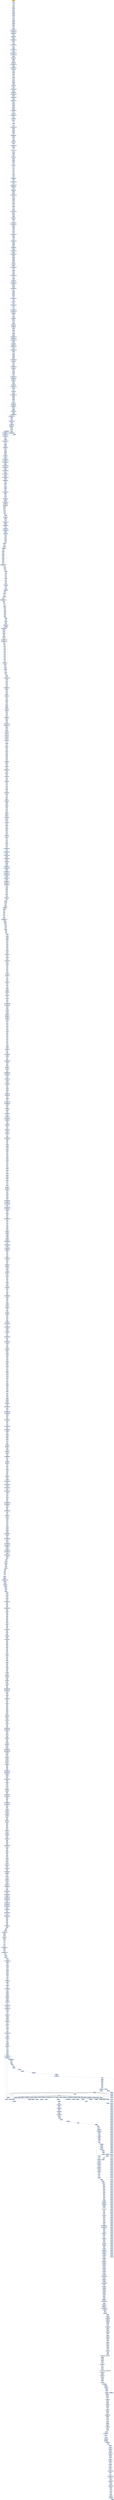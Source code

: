 digraph G {
node[shape=rectangle,style=filled,fillcolor=lightsteelblue,color=lightsteelblue]
bgcolor="transparent"
a0x004340c0jmp_0x004340cb[label="start\njmp 0x004340cb",color="lightgrey",fillcolor="orange"];
a0x004340cbpushl_ebx[label="0x004340cb\npushl %ebx"];
a0x004340ccnotl_esp_[label="0x004340cc\nnotl (%esp)"];
a0x004340cfpopl_ebx[label="0x004340cf\npopl %ebx"];
a0x004340d0xorl_esi_ebx[label="0x004340d0\nxorl %esi, %ebx"];
a0x004340d2xorl_esi_ebx[label="0x004340d2\nxorl %esi, %ebx"];
a0x004340d4notl_ebx[label="0x004340d4\nnotl %ebx"];
a0x004340d6jmp_0x0045e08c[label="0x004340d6\njmp 0x0045e08c"];
a0x0045e08cxorl_ecx_eax[label="0x0045e08c\nxorl %ecx, %eax"];
a0x0045e08esubl_eax_eax[label="0x0045e08e\nsubl %eax, %eax"];
a0x0045e090pushl_ebx[label="0x0045e090\npushl %ebx"];
a0x0045e091pushl_edi[label="0x0045e091\npushl %edi"];
a0x0045e092addl_edi_eax[label="0x0045e092\naddl %edi, %eax"];
a0x0045e094call_0x0045e0a0[label="0x0045e094\ncall 0x0045e0a0"];
a0x0045e0a0adcl_esp_eax[label="0x0045e0a0\nadcl %esp, %eax"];
a0x0045e0a2xorl_ecx_eax[label="0x0045e0a2\nxorl %ecx, %eax"];
a0x0045e0a4popl_ebx[label="0x0045e0a4\npopl %ebx"];
a0x0045e0a5orl_ecx_eax[label="0x0045e0a5\norl %ecx, %eax"];
a0x0045e0a7subl_0x1c231b5aUINT32_eax[label="0x0045e0a7\nsubl $0x1c231b5a<UINT32>, %eax"];
a0x0045e0acmovl_0xe02342adUINT32_edi[label="0x0045e0ac\nmovl $0xe02342ad<UINT32>, %edi"];
a0x0045e0b1cmpl_0xfffffffdUINT8_eax[label="0x0045e0b1\ncmpl $0xfffffffd<UINT8>, %eax"];
a0x0045e0b4pushl_ebx[label="0x0045e0b4\npushl %ebx"];
a0x0045e0b5roll_0xfffffff0UINT8_eax[label="0x0045e0b5\nroll $0xfffffff0<UINT8>, %eax"];
a0x0045e0b8addl_edi_ebx[label="0x0045e0b8\naddl %edi, %ebx"];
a0x0045e0baadcl_0x31df3b46UINT32_eax[label="0x0045e0ba\nadcl $0x31df3b46<UINT32>, %eax"];
a0x0045e0bfsubl_ecx_eax[label="0x0045e0bf\nsubl %ecx, %eax"];
a0x0045e0c1popl_edi[label="0x0045e0c1\npopl %edi"];
a0x0045e0c2xorl_0x1000679UINT32_eax[label="0x0045e0c2\nxorl $0x1000679<UINT32>, %eax"];
a0x0045e0c7pushl_ebx[label="0x0045e0c7\npushl %ebx"];
a0x0045e0c8adcl_eax_eax[label="0x0045e0c8\nadcl %eax, %eax"];
a0x0045e0camovl_0x2c77a824UINT32_ebx[label="0x0045e0ca\nmovl $0x2c77a824<UINT32>, %ebx"];
a0x0045e0cfxorl_edi_eax[label="0x0045e0cf\nxorl %edi, %eax"];
a0x0045e0d1addl_0xd388b9c5UINT32_ebx[label="0x0045e0d1\naddl $0xd388b9c5<UINT32>, %ebx"];
a0x0045e0d7testl_0x71da1689UINT32_eax[label="0x0045e0d7\ntestl $0x71da1689<UINT32>, %eax"];
a0x0045e0dcadcl_ecx_eax[label="0x0045e0dc\nadcl %ecx, %eax"];
a0x0045e0deaddl_0xcbUINT32_edi[label="0x0045e0de\naddl $0xcb<UINT32>, %edi"];
a0x0045e0e4movl_ebp_eax[label="0x0045e0e4\nmovl %ebp, %eax"];
a0x0045e0e6addl_esp_eax[label="0x0045e0e6\naddl %esp, %eax"];
a0x0045e0e8addl_0x95UINT32_edi[label="0x0045e0e8\naddl $0x95<UINT32>, %edi"];
a0x0045e0eemovl_0x351075a4UINT32_eax[label="0x0045e0ee\nmovl $0x351075a4<UINT32>, %eax"];
a0x0045e0f3sbbl_eax_eax[label="0x0045e0f3\nsbbl %eax, %eax"];
a0x0045e0f5xorl_0xffff9d78UINT32_ebx[label="0x0045e0f5\nxorl $0xffff9d78<UINT32>, %ebx"];
a0x0045e0fbrcll_0x76UINT8_eax[label="0x0045e0fb\nrcll $0x76<UINT8>, %eax"];
a0x0045e0feorl_ebx_eax[label="0x0045e0fe\norl %ebx, %eax"];
a0x0045e100xorl_esi_eax[label="0x0045e100\nxorl %esi, %eax"];
a0x0045e102orl_ebp_eax[label="0x0045e102\norl %ebp, %eax"];
a0x0045e104popl_eax[label="0x0045e104\npopl %eax"];
a0x0045e105jmp_0x0045e10b[label="0x0045e105\njmp 0x0045e10b"];
a0x0045e10bpushl_ebx[label="0x0045e10b\npushl %ebx"];
a0x0045e10cjmp_0x0045e111[label="0x0045e10c\njmp 0x0045e111"];
a0x0045e111movl_eax_ebx[label="0x0045e111\nmovl %eax, %ebx"];
a0x0045e113subl_ebx_eax[label="0x0045e113\nsubl %ebx, %eax"];
a0x0045e115subl_0x68UINT8_eax[label="0x0045e115\nsubl $0x68<UINT8>, %eax"];
a0x0045e118pushl_edi[label="0x0045e118\npushl %edi"];
a0x0045e119xorl_0x6fc730cdUINT32_eax[label="0x0045e119\nxorl $0x6fc730cd<UINT32>, %eax"];
a0x0045e11esubl_edi_eax[label="0x0045e11e\nsubl %edi, %eax"];
a0x0045e120movl_0x1fdcbf2debx__ebx[label="0x0045e120\nmovl 0x1fdcbf2d(%ebx), %ebx"];
a0x0045e126subl_0xb07269eUINT32_eax[label="0x0045e126\nsubl $0xb07269e<UINT32>, %eax"];
a0x0045e12bxorl_esp_eax[label="0x0045e12b\nxorl %esp, %eax"];
a0x0045e12dmovl_0x1d0c315UINT32_edi[label="0x0045e12d\nmovl $0x1d0c315<UINT32>, %edi"];
a0x0045e132orl_esp_eax[label="0x0045e132\norl %esp, %eax"];
a0x0045e134addl_0x6e2f3cebUINT32_edi[label="0x0045e134\naddl $0x6e2f3ceb<UINT32>, %edi"];
a0x0045e13aorl_esi_eax[label="0x0045e13a\norl %esi, %eax"];
a0x0045e13cmovl_ebx_edi[label="0x0045e13c\nmovl %ebx, %edi"];
a0x0045e13esubl_edi_eax[label="0x0045e13e\nsubl %edi, %eax"];
a0x0045e140subl_edx_eax[label="0x0045e140\nsubl %edx, %eax"];
a0x0045e142adcl_eax_eax[label="0x0045e142\nadcl %eax, %eax"];
a0x0045e144orl_0x7969063fUINT32_eax[label="0x0045e144\norl $0x7969063f<UINT32>, %eax"];
a0x0045e149popl_ebx[label="0x0045e149\npopl %ebx"];
a0x0045e14arcll_0x66UINT8_eax[label="0x0045e14a\nrcll $0x66<UINT8>, %eax"];
a0x0045e14dmovl_0x2ff660eeUINT32_eax[label="0x0045e14d\nmovl $0x2ff660ee<UINT32>, %eax"];
a0x0045e152pushl_ebx[label="0x0045e152\npushl %ebx"];
a0x0045e153subl_0x90UINT32_ebx[label="0x0045e153\nsubl $0x90<UINT32>, %ebx"];
a0x0045e159sbbl_edi_eax[label="0x0045e159\nsbbl %edi, %eax"];
a0x0045e15bclc_[label="0x0045e15b\nclc "];
a0x0045e15cjb_0x0045e1b8[label="0x0045e15c\njb 0x0045e1b8"];
a0x0045e15epushl_ebx[label="0x0045e15e\npushl %ebx"];
a0x0045e15fsbbl_0x2127149dUINT32_eax[label="0x0045e15f\nsbbl $0x2127149d<UINT32>, %eax"];
a0x0045e164jmp_0x0045e1ca[label="0x0045e164\njmp 0x0045e1ca"];
a0x0045e1caxorl_eax_eax[label="0x0045e1ca\nxorl %eax, %eax"];
a0x0045e1ccjmp_0x0045e1d3[label="0x0045e1cc\njmp 0x0045e1d3"];
a0x0045e1d3pushl_eax[label="0x0045e1d3\npushl %eax"];
a0x0045e1d4addl_0xffffff8eUINT8_eax[label="0x0045e1d4\naddl $0xffffff8e<UINT8>, %eax"];
a0x0045e1d7subl_eax_eax[label="0x0045e1d7\nsubl %eax, %eax"];
a0x0045e1d9popl_eax[label="0x0045e1d9\npopl %eax"];
a0x0045e1dajmp_0x0045e1df[label="0x0045e1da\njmp 0x0045e1df"];
a0x0045e1dfcmpb_0x36UINT8_al[label="0x0045e1df\ncmpb $0x36<UINT8>, %al"];
a0x0045e1e1je_0x0045e200[label="0x0045e1e1\nje 0x0045e200"];
a0x0045e1e3movl_0x764325d7UINT32_eax[label="0x0045e1e3\nmovl $0x764325d7<UINT32>, %eax"];
a0x0045e1e8movl_ebp_eax[label="0x0045e1e8\nmovl %ebp, %eax"];
a0x0045e1eajmp_edi[label="0x0045e1ea\njmp %edi"];
GetCurrentProcessId_kernel32_dll[label="GetCurrentProcessId@kernel32.dll",color="lightgrey",fillcolor="lightgrey"];
a0x0045e169xorl_ebx_eax[label="0x0045e169\nxorl %ebx, %eax"];
a0x0045e16bsubl_edx_eax[label="0x0045e16b\nsubl %edx, %eax"];
a0x0045e16dpushl_esi[label="0x0045e16d\npushl %esi"];
a0x0045e16ercll_0x5dUINT8_eax[label="0x0045e16e\nrcll $0x5d<UINT8>, %eax"];
a0x0045e171movl_edi_esi[label="0x0045e171\nmovl %edi, %esi"];
a0x0045e173adcl_ebp_eax[label="0x0045e173\nadcl %ebp, %eax"];
a0x0045e175xorl_ebx_eax[label="0x0045e175\nxorl %ebx, %eax"];
a0x0045e177incl_esi[label="0x0045e177\nincl %esi"];
a0x0045e178lodsb_ds_esi__al[label="0x0045e178\nlodsb %ds:(%esi), %al"];
a0x0045e179pushl_edi[label="0x0045e179\npushl %edi"];
a0x0045e17asldt_di[label="0x0045e17a\nsldt %di"];
a0x0045e17dpopl_edi[label="0x0045e17d\npopl %edi"];
a0x0045e17epopl_esi[label="0x0045e17e\npopl %esi"];
a0x0045e17fpushl_esi[label="0x0045e17f\npushl %esi"];
a0x0045e180larl_di_esi[label="0x0045e180\nlarl %di, %esi"];
a0x0045e183popl_esi[label="0x0045e183\npopl %esi"];
a0x0045e184subb_0xffffffa1UINT8_al[label="0x0045e184\nsubb $0xffffffa1<UINT8>, %al"];
a0x0045e186je_0x0045e189[label="0x0045e186\nje 0x0045e189"];
a0x0045e189testl_0x7c44676bUINT32_eax[label="0x0045e189\ntestl $0x7c44676b<UINT32>, %eax"];
a0x0045e18epopl_edi[label="0x0045e18e\npopl %edi"];
a0x0045e18ftestl_0x56ee1580UINT32_eax[label="0x0045e18f\ntestl $0x56ee1580<UINT32>, %eax"];
a0x0045e194orl_0xffffffd5UINT8_eax[label="0x0045e194\norl $0xffffffd5<UINT8>, %eax"];
a0x0045e197popl_ebx[label="0x0045e197\npopl %ebx"];
a0x0045e198rcll_0xffffffa6UINT8_eax[label="0x0045e198\nrcll $0xffffffa6<UINT8>, %eax"];
a0x0045e19bandl_esp_eax[label="0x0045e19b\nandl %esp, %eax"];
a0x0045e19daddl_edi_ebx[label="0x0045e19d\naddl %edi, %ebx"];
a0x0045e19fmovl_0x4c45562dUINT32_eax[label="0x0045e19f\nmovl $0x4c45562d<UINT32>, %eax"];
a0x0045e1a4orl_esi_eax[label="0x0045e1a4\norl %esi, %eax"];
a0x0045e1a6movl_ebx_eax[label="0x0045e1a6\nmovl %ebx, %eax"];
a0x0045e1a8jmp_0x0045e1b0[label="0x0045e1a8\njmp 0x0045e1b0"];
a0x0045e1b0popl_edi[label="0x0045e1b0\npopl %edi"];
a0x0045e1b1jmp_0x0045e1b6[label="0x0045e1b1\njmp 0x0045e1b6"];
a0x0045e1b6popl_ebx[label="0x0045e1b6\npopl %ebx"];
a0x0045e1b7jmp_0x0045e1c0[label="0x0045e1b7\njmp 0x0045e1c0"];
a0x0045e1c0pushl_eax[label="0x0045e1c0\npushl %eax"];
a0x0045e1c1sbbl_ebx_eax[label="0x0045e1c1\nsbbl %ebx, %eax"];
a0x0045e1c3addl_0x287a22e0UINT32_eax[label="0x0045e1c3\naddl $0x287a22e0<UINT32>, %eax"];
a0x0045e1c8jmp_0x0045e1f0[label="0x0045e1c8\njmp 0x0045e1f0"];
a0x0045e1f0xorl_esi_eax[label="0x0045e1f0\nxorl %esi, %eax"];
a0x0045e1f2xorl_edi_eax[label="0x0045e1f2\nxorl %edi, %eax"];
a0x0045e1f4rcrl_0x6fUINT8_eax[label="0x0045e1f4\nrcrl $0x6f<UINT8>, %eax"];
a0x0045e1f7adcl_edx_eax[label="0x0045e1f7\nadcl %edx, %eax"];
a0x0045e1f9ret[label="0x0045e1f9\nret"];
a0x0045de8aorl_0x23e57781UINT32_eax[label="0x0045de8a\norl $0x23e57781<UINT32>, %eax"];
a0x0045de8forl_0x43a45127UINT32_eax[label="0x0045de8f\norl $0x43a45127<UINT32>, %eax"];
a0x0045de94adcl_esp_eax[label="0x0045de94\nadcl %esp, %eax"];
a0x0045de96subl_edx_eax[label="0x0045de96\nsubl %edx, %eax"];
a0x0045de98pushl_ebx[label="0x0045de98\npushl %ebx"];
a0x0045de99orl_ebp_eax[label="0x0045de99\norl %ebp, %eax"];
a0x0045de9bpushl_edi[label="0x0045de9b\npushl %edi"];
a0x0045de9cadcl_0x6db64ffbUINT32_eax[label="0x0045de9c\nadcl $0x6db64ffb<UINT32>, %eax"];
a0x0045dea1call_0x0045dea9[label="0x0045dea1\ncall 0x0045dea9"];
a0x0045dea9orl_edi_eax[label="0x0045dea9\norl %edi, %eax"];
a0x0045deabpopl_ebx[label="0x0045deab\npopl %ebx"];
a0x0045deacmovl_0xdbc945c8UINT32_edi[label="0x0045deac\nmovl $0xdbc945c8<UINT32>, %edi"];
a0x0045deb1xorl_eax_eax[label="0x0045deb1\nxorl %eax, %eax"];
a0x0045deb3addl_edi_ebx[label="0x0045deb3\naddl %edi, %ebx"];
a0x0045deb5sbbl_ebp_eax[label="0x0045deb5\nsbbl %ebp, %eax"];
a0x0045deb7movl_0x2436bdf5ebx__ebx[label="0x0045deb7\nmovl 0x2436bdf5(%ebx), %ebx"];
a0x0045debdadcl_eax_eax[label="0x0045debd\nadcl %eax, %eax"];
a0x0045debfmovl_0x2ff0713bUINT32_edi[label="0x0045debf\nmovl $0x2ff0713b<UINT32>, %edi"];
a0x0045dec4adcl_ebp_eax[label="0x0045dec4\nadcl %ebp, %eax"];
a0x0045dec6addl_0x400f8ec5UINT32_edi[label="0x0045dec6\naddl $0x400f8ec5<UINT32>, %edi"];
a0x0045deccxorl_edx_eax[label="0x0045decc\nxorl %edx, %eax"];
a0x0045decejmp_0x0045dedb[label="0x0045dece\njmp 0x0045dedb"];
a0x0045dedbandl_ebx_eax[label="0x0045dedb\nandl %ebx, %eax"];
a0x0045deddjmp_0x0045dee4[label="0x0045dedd\njmp 0x0045dee4"];
a0x0045dee4addl_ecx_eax[label="0x0045dee4\naddl %ecx, %eax"];
a0x0045dee6addl_0xcUINT8_ebx[label="0x0045dee6\naddl $0xc<UINT8>, %ebx"];
a0x0045dee9xorl_ebp_eax[label="0x0045dee9\nxorl %ebp, %eax"];
a0x0045deebxorl_0x7912308eUINT32_eax[label="0x0045deeb\nxorl $0x7912308e<UINT32>, %eax"];
a0x0045def0pushl_edi[label="0x0045def0\npushl %edi"];
a0x0045def1movl_ebx_edi[label="0x0045def1\nmovl %ebx, %edi"];
a0x0045def3orl_eax_eax[label="0x0045def3\norl %eax, %eax"];
a0x0045def5adcl_edx_eax[label="0x0045def5\nadcl %edx, %eax"];
a0x0045def7sbbl_0x41a16762UINT32_eax[label="0x0045def7\nsbbl $0x41a16762<UINT32>, %eax"];
a0x0045defcpopl_edi[label="0x0045defc\npopl %edi"];
a0x0045defdorl_edx_eax[label="0x0045defd\norl %edx, %eax"];
a0x0045deffsubl_0xcUINT8_ebx[label="0x0045deff\nsubl $0xc<UINT8>, %ebx"];
a0x0045df02addl_0x2c557c1fUINT32_eax[label="0x0045df02\naddl $0x2c557c1f<UINT32>, %eax"];
a0x0045df07orl_0x70394aebUINT32_eax[label="0x0045df07\norl $0x70394aeb<UINT32>, %eax"];
a0x0045df0cmovl_ebx_edi[label="0x0045df0c\nmovl %ebx, %edi"];
a0x0045df0esbbl_edx_eax[label="0x0045df0e\nsbbl %edx, %eax"];
a0x0045df10subl_0x387568eUINT32_eax[label="0x0045df10\nsubl $0x387568e<UINT32>, %eax"];
a0x0045df15pushl_esi[label="0x0045df15\npushl %esi"];
a0x0045df16movl_esi_eax[label="0x0045df16\nmovl %esi, %eax"];
a0x0045df18movl_ebx_esi[label="0x0045df18\nmovl %ebx, %esi"];
a0x0045df1aaddl_ebx_eax[label="0x0045df1a\naddl %ebx, %eax"];
a0x0045df1cincl_esi[label="0x0045df1c\nincl %esi"];
a0x0045df1dandl_0x19e26ecUINT32_eax[label="0x0045df1d\nandl $0x19e26ec<UINT32>, %eax"];
a0x0045df22incl_esi[label="0x0045df22\nincl %esi"];
a0x0045df23lodsb_ds_esi__al[label="0x0045df23\nlodsb %ds:(%esi), %al"];
a0x0045df24pushl_ebx[label="0x0045df24\npushl %ebx"];
a0x0045df25movl_0xe1c812eUINT32_ebx[label="0x0045df25\nmovl $0xe1c812e<UINT32>, %ebx"];
a0x0045df2apopl_ebx[label="0x0045df2a\npopl %ebx"];
a0x0045df2bpopl_esi[label="0x0045df2b\npopl %esi"];
a0x0045df2caddl_0x7c362a77UINT32_ebx[label="0x0045df2c\naddl $0x7c362a77<UINT32>, %ebx"];
a0x0045df32subl_0x7c362a77UINT32_ebx[label="0x0045df32\nsubl $0x7c362a77<UINT32>, %ebx"];
a0x0045df38subb_0x18UINT8_al[label="0x0045df38\nsubb $0x18<UINT8>, %al"];
a0x0045df3aje_0x0045df46[label="0x0045df3a\nje 0x0045df46"];
a0x0045df46andl_esi_eax[label="0x0045df46\nandl %esi, %eax"];
a0x0045df48andl_0x34UINT8_eax[label="0x0045df48\nandl $0x34<UINT8>, %eax"];
a0x0045df4bcall_0x0045df5a[label="0x0045df4b\ncall 0x0045df5a"];
a0x0045df5apopl_edi[label="0x0045df5a\npopl %edi"];
a0x0045df5bandl_edi_eax[label="0x0045df5b\nandl %edi, %eax"];
a0x0045df5daddl_0x117UINT32_edi[label="0x0045df5d\naddl $0x117<UINT32>, %edi"];
a0x0045df63cmpb_0x0UINT8_edi_[label="0x0045df63\ncmpb $0x0<UINT8>, (%edi)"];
a0x0045df66jne_0x0045e052[label="0x0045df66\njne 0x0045e052"];
a0x0045df6csubl_eax_eax[label="0x0045df6c\nsubl %eax, %eax"];
a0x0045df6epushl_edi[label="0x0045df6e\npushl %edi"];
a0x0045df6fsubl_eax_eax[label="0x0045df6f\nsubl %eax, %eax"];
a0x0045df71adcl_edi_eax[label="0x0045df71\nadcl %edi, %eax"];
a0x0045df73movl_0x8e6f236dUINT32_edi[label="0x0045df73\nmovl $0x8e6f236d<UINT32>, %edi"];
a0x0045df78adcl_0x3efd146fUINT32_eax[label="0x0045df78\nadcl $0x3efd146f<UINT32>, %eax"];
a0x0045df7daddl_0x71783b2fUINT32_edi[label="0x0045df7d\naddl $0x71783b2f<UINT32>, %edi"];
a0x0045df83sbbl_esi_eax[label="0x0045df83\nsbbl %esi, %eax"];
a0x0045df85addl_0x0UINT8_ebx[label="0x0045df85\naddl $0x0<UINT8>, %ebx"];
a0x0045df88shrl_0xffffffb8UINT8_eax[label="0x0045df88\nshrl $0xffffffb8<UINT8>, %eax"];
a0x0045df8bmovl_0x2494071UINT32_eax[label="0x0045df8b\nmovl $0x2494071<UINT32>, %eax"];
a0x0045df90pushl_ebx_[label="0x0045df90\npushl (%ebx)"];
a0x0045df92subl_0x3bc81447UINT32_eax[label="0x0045df92\nsubl $0x3bc81447<UINT32>, %eax"];
a0x0045df97subl_ecx_eax[label="0x0045df97\nsubl %ecx, %eax"];
a0x0045df99popl_ebx[label="0x0045df99\npopl %ebx"];
a0x0045df9amovl_esi_eax[label="0x0045df9a\nmovl %esi, %eax"];
a0x0045df9caddl_esi_eax[label="0x0045df9c\naddl %esi, %eax"];
a0x0045df9eaddl_ebx_edi[label="0x0045df9e\naddl %ebx, %edi"];
a0x0045dfa0movl_0x52615254UINT32_eax[label="0x0045dfa0\nmovl $0x52615254<UINT32>, %eax"];
a0x0045dfa5cmpl_0x0UINT8_edi[label="0x0045dfa5\ncmpl $0x0<UINT8>, %edi"];
a0x0045dfa8je_0x0045dfc4[label="0x0045dfa8\nje 0x0045dfc4"];
a0x0045dfc4xorl_eax_eax[label="0x0045dfc4\nxorl %eax, %eax"];
a0x0045dfc6addl_0x4d6a551fUINT32_eax[label="0x0045dfc6\naddl $0x4d6a551f<UINT32>, %eax"];
a0x0045dfcbcmpl_0x0UINT8_edi[label="0x0045dfcb\ncmpl $0x0<UINT8>, %edi"];
a0x0045dfcejne_0x0045dfe0[label="0x0045dfce\njne 0x0045dfe0"];
a0x0045dfd0subl_ebx_eax[label="0x0045dfd0\nsubl %ebx, %eax"];
a0x0045dfd2orl_ebp_eax[label="0x0045dfd2\norl %ebp, %eax"];
a0x0045dfd4popl_edi[label="0x0045dfd4\npopl %edi"];
a0x0045dfd5sbbl_0x48d16ec7UINT32_eax[label="0x0045dfd5\nsbbl $0x48d16ec7<UINT32>, %eax"];
a0x0045dfdamovb_0xffffff85UINT8_edi_[label="0x0045dfda\nmovb $0xffffff85<UINT8>, (%edi)"];
a0x0045dfddaddl_0x1eUINT8_eax[label="0x0045dfdd\naddl $0x1e<UINT8>, %eax"];
a0x0045dfe0addl_ebp_eax[label="0x0045dfe0\naddl %ebp, %eax"];
a0x0045dfe2sbbl_esi_eax[label="0x0045dfe2\nsbbl %esi, %eax"];
a0x0045dfe4xorb_0x6cUINT8_edi_[label="0x0045dfe4\nxorb $0x6c<UINT8>, (%edi)"];
a0x0045dfe7addl_0x5528391fUINT32_eax[label="0x0045dfe7\naddl $0x5528391f<UINT32>, %eax"];
a0x0045dfecandl_ebx_eax[label="0x0045dfec\nandl %ebx, %eax"];
a0x0045dfeeincl_edi[label="0x0045dfee\nincl %edi"];
a0x0045dfefroll_0x5aUINT8_eax[label="0x0045dfef\nroll $0x5a<UINT8>, %eax"];
a0x0045dff2sbbl_eax_eax[label="0x0045dff2\nsbbl %eax, %eax"];
a0x0045dff4subl_0x61ab9624UINT32_edi_[label="0x0045dff4\nsubl $0x61ab9624<UINT32>, (%edi)"];
a0x0045dffasbbl_ebp_eax[label="0x0045dffa\nsbbl %ebp, %eax"];
a0x0045dffcadcl_edi_eax[label="0x0045dffc\nadcl %edi, %eax"];
a0x0045dffecall_0x0045e005[label="0x0045dffe\ncall 0x0045e005"];
a0x0045e005popl_ebx[label="0x0045e005\npopl %ebx"];
a0x0045e006sarl_0xbUINT8_eax[label="0x0045e006\nsarl $0xb<UINT8>, %eax"];
a0x0045e009rcll_0xffffffbcUINT8_eax[label="0x0045e009\nrcll $0xffffffbc<UINT8>, %eax"];
a0x0045e00csubl_0x29b27UINT32_ebx[label="0x0045e00c\nsubl $0x29b27<UINT32>, %ebx"];
a0x0045e012sbbl_edi_eax[label="0x0045e012\nsbbl %edi, %eax"];
a0x0045e014sbbl_ebp_eax[label="0x0045e014\nsbbl %ebp, %eax"];
a0x0045e016movl_0x193cUINT32_edi[label="0x0045e016\nmovl $0x193c<UINT32>, %edi"];
a0x0045e01bmovl_esi_eax[label="0x0045e01b\nmovl %esi, %eax"];
a0x0045e01dmovl_0x2b2a37c5UINT32_eax[label="0x0045e01d\nmovl $0x2b2a37c5<UINT32>, %eax"];
a0x0045e022subl_0x6b54043dUINT32_ebx_[label="0x0045e022\nsubl $0x6b54043d<UINT32>, (%ebx)"];
a0x0045e028xorl_eax_eax[label="0x0045e028\nxorl %eax, %eax"];
a0x0045e02adecl_edi[label="0x0045e02a\ndecl %edi"];
a0x0045e02bxorl_0x49767643UINT32_eax[label="0x0045e02b\nxorl $0x49767643<UINT32>, %eax"];
a0x0045e030subl_esp_eax[label="0x0045e030\nsubl %esp, %eax"];
a0x0045e032addl_0x4UINT8_ebx[label="0x0045e032\naddl $0x4<UINT8>, %ebx"];
a0x0045e035rcll_0xffffff86UINT8_eax[label="0x0045e035\nrcll $0xffffff86<UINT8>, %eax"];
a0x0045e038testl_edi_edi[label="0x0045e038\ntestl %edi, %edi"];
a0x0045e03aje_0x0045e048[label="0x0045e03a\nje 0x0045e048"];
a0x0045e03cmovl_eax_eax[label="0x0045e03c\nmovl %eax, %eax"];
a0x0045e03eadcl_0x5df23b14UINT32_eax[label="0x0045e03e\nadcl $0x5df23b14<UINT32>, %eax"];
a0x0045e043jmp_0x0045e01d[label="0x0045e043\njmp 0x0045e01d"];
a0x0045e048cmpl_0x1f750d39UINT32_eax[label="0x0045e048\ncmpl $0x1f750d39<UINT32>, %eax"];
a0x0045e04dsubl_0x615d529bUINT32_eax[label="0x0045e04d\nsubl $0x615d529b<UINT32>, %eax"];
a0x0045e052movl_0x5f7e684eUINT32_eax[label="0x0045e052\nmovl $0x5f7e684e<UINT32>, %eax"];
a0x0045e057xorl_0x77d4406UINT32_eax[label="0x0045e057\nxorl $0x77d4406<UINT32>, %eax"];
a0x0045e05cpopl_edi[label="0x0045e05c\npopl %edi"];
a0x0045e05dmovl_ebp_eax[label="0x0045e05d\nmovl %ebp, %eax"];
a0x0045e05fcmpl_0x522e01a0UINT32_eax[label="0x0045e05f\ncmpl $0x522e01a0<UINT32>, %eax"];
a0x0045e064popl_ebx[label="0x0045e064\npopl %ebx"];
a0x0045e065xorl_ebx_eax[label="0x0045e065\nxorl %ebx, %eax"];
a0x0045e067jmp_0x0043b306[label="0x0045e067\njmp 0x0043b306"];
a0x0043b306rcrl_0xffffff9fUINT8_eax[label="0x0043b306\nrcrl $0xffffff9f<UINT8>, %eax"];
a0x0043b309pusha_[label="0x0043b309\npusha "];
a0x0043b30amovl_edi_eax[label="0x0043b30a\nmovl %edi, %eax"];
a0x0043b30ccall_0x0043b311[label="0x0043b30c\ncall 0x0043b311"];
a0x0043b311xorl_ebx_eax[label="0x0043b311\nxorl %ebx, %eax"];
a0x0043b313movl_0x0UINT32_edi[label="0x0043b313\nmovl $0x0<UINT32>, %edi"];
a0x0043b318andl_eax_eax[label="0x0043b318\nandl %eax, %eax"];
a0x0043b31asubl_0xe1623aUINT32_ecx[label="0x0043b31a\nsubl $0xe1623a<UINT32>, %ecx"];
a0x0043b320adcl_0x5e1a6e0aUINT32_eax[label="0x0043b320\nadcl $0x5e1a6e0a<UINT32>, %eax"];
a0x0043b325movl_0x62ca4388UINT32_eax[label="0x0043b325\nmovl $0x62ca4388<UINT32>, %eax"];
a0x0043b32amovl_eax_edx[label="0x0043b32a\nmovl %eax, %edx"];
a0x0043b32csubl_0x61e8e155UINT32_edx[label="0x0043b32c\nsubl $0x61e8e155<UINT32>, %edx"];
a0x0043b332movl_0x9a02bb8UINT32_eax[label="0x0043b332\nmovl $0x9a02bb8<UINT32>, %eax"];
a0x0043b337addl_ecx_edx[label="0x0043b337\naddl %ecx, %edx"];
a0x0043b339movl_0x27664f70UINT32_eax[label="0x0043b339\nmovl $0x27664f70<UINT32>, %eax"];
a0x0043b33emovl_eax_esi[label="0x0043b33e\nmovl %eax, %esi"];
a0x0043b340subl_0x27663f54UINT32_esi[label="0x0043b340\nsubl $0x27663f54<UINT32>, %esi"];
a0x0043b346addl_edi_eax[label="0x0043b346\naddl %edi, %eax"];
a0x0043b348movl_0x4d902156UINT32_ebx[label="0x0043b348\nmovl $0x4d902156<UINT32>, %ebx"];
a0x0043b34dsbbl_edi_eax[label="0x0043b34d\nsbbl %edi, %eax"];
a0x0043b34faddl_0xfffff068UINT32_esi[label="0x0043b34f\naddl $0xfffff068<UINT32>, %esi"];
a0x0043b355pushl_ebx[label="0x0043b355\npushl %ebx"];
a0x0043b356call_0x0043b35b[label="0x0043b356\ncall 0x0043b35b"];
a0x0043b35bpusha_[label="0x0043b35b\npusha "];
a0x0043b35ccall_0x0043b368[label="0x0043b35c\ncall 0x0043b368"];
a0x0043b368call_0x0043b370[label="0x0043b368\ncall 0x0043b370"];
a0x0043b370popl_edx[label="0x0043b370\npopl %edx"];
a0x0043b371adcl_0x7faa0085UINT32_eax[label="0x0043b371\nadcl $0x7faa0085<UINT32>, %eax"];
a0x0043b376subl_ebx_ebx[label="0x0043b376\nsubl %ebx, %ebx"];
a0x0043b378popl_eax[label="0x0043b378\npopl %eax"];
a0x0043b379je_0x0043b381[label="0x0043b379\nje 0x0043b381"];
a0x0043b381movl_0x2daUINT32_ebx[label="0x0043b381\nmovl $0x2da<UINT32>, %ebx"];
a0x0043b386movl_ebx_eax[label="0x0043b386\nmovl %ebx, %eax"];
a0x0043b388orl_0x3d520d2dUINT32_eax[label="0x0043b388\norl $0x3d520d2d<UINT32>, %eax"];
a0x0043b38daddl_0x43UINT32_edx[label="0x0043b38d\naddl $0x43<UINT32>, %edx"];
a0x0043b393leal__100ebxeax4__eax[label="0x0043b393\nleal -100(%ebx,%eax,4), %eax"];
a0x0043b397call_0x0043b3a5[label="0x0043b397\ncall 0x0043b3a5"];
a0x0043b3a5decb_edx_[label="0x0043b3a5\ndecb (%edx)"];
a0x0043b3a7incl_edx[label="0x0043b3a7\nincl %edx"];
a0x0043b3a8popl_ecx[label="0x0043b3a8\npopl %ecx"];
a0x0043b3a9decl_ebx[label="0x0043b3a9\ndecl %ebx"];
a0x0043b3aajne_0x0043b393[label="0x0043b3aa\njne 0x0043b393"];
a0x0043b3b0sbbl_0x16UINT8_eax[label="0x0043b3b0\nsbbl $0x16<UINT8>, %eax"];
a0x0043b3b3adcl_esi_eax[label="0x0043b3b3\nadcl %esi, %eax"];
a0x0043b3b5popa_[label="0x0043b3b5\npopa "];
a0x0043b3b6adcl_0xedd3a08UINT32_eax[label="0x0043b3b6\nadcl $0xedd3a08<UINT32>, %eax"];
a0x0043b3bbsubl_edx_edx[label="0x0043b3bb\nsubl %edx, %edx"];
a0x0043b3bdcmpl_0xfffffff2UINT8_eax[label="0x0043b3bd\ncmpl $0xfffffff2<UINT8>, %eax"];
a0x0043b3c0popl_ebx[label="0x0043b3c0\npopl %ebx"];
a0x0043b3c1movl_0x261UINT32_edx[label="0x0043b3c1\nmovl $0x261<UINT32>, %edx"];
a0x0043b3c6xorl_0x4bbe6508UINT32_eax[label="0x0043b3c6\nxorl $0x4bbe6508<UINT32>, %eax"];
a0x0043b3cbmovl_edx_eax[label="0x0043b3cb\nmovl %edx, %eax"];
a0x0043b3cdaddl_0xceUINT32_ebx[label="0x0043b3cd\naddl $0xce<UINT32>, %ebx"];
a0x0043b3d3pushl_edx[label="0x0043b3d3\npushl %edx"];
a0x0043b3d4pushl_ebx[label="0x0043b3d4\npushl %ebx"];
a0x0043b3d5pushl_eax[label="0x0043b3d5\npushl %eax"];
a0x0043b3d6orl_edx_eax[label="0x0043b3d6\norl %edx, %eax"];
a0x0043b3d8pusha_[label="0x0043b3d8\npusha "];
a0x0043b3d9xorl_ebp_eax[label="0x0043b3d9\nxorl %ebp, %eax"];
a0x0043b3dbpopa_[label="0x0043b3db\npopa "];
a0x0043b3dcmovb_ebx__al[label="0x0043b3dc\nmovb (%ebx), %al"];
a0x0043b3dexorb_0x1cUINT8_al[label="0x0043b3de\nxorb $0x1c<UINT8>, %al"];
a0x0043b3e0pushl_eax[label="0x0043b3e0\npushl %eax"];
a0x0043b3e1andl_ecx_eax[label="0x0043b3e1\nandl %ecx, %eax"];
a0x0043b3e3popl_eax[label="0x0043b3e3\npopl %eax"];
a0x0043b3e4movb_al_ebx_[label="0x0043b3e4\nmovb %al, (%ebx)"];
a0x0043b3e6pushl_eax[label="0x0043b3e6\npushl %eax"];
a0x0043b3e7addl_esi_eax[label="0x0043b3e7\naddl %esi, %eax"];
a0x0043b3e9popl_eax[label="0x0043b3e9\npopl %eax"];
a0x0043b3eaincl_ebx[label="0x0043b3ea\nincl %ebx"];
a0x0043b3ebpushl_eax[label="0x0043b3eb\npushl %eax"];
a0x0043b3ecsbbl_0xa86454fUINT32_eax[label="0x0043b3ec\nsbbl $0xa86454f<UINT32>, %eax"];
a0x0043b3f1popl_eax[label="0x0043b3f1\npopl %eax"];
a0x0043b3f2decl_edx[label="0x0043b3f2\ndecl %edx"];
a0x0043b3f3fnop_[label="0x0043b3f3\nfnop "];
a0x0043b3f5jne_0x0043b3d8[label="0x0043b3f5\njne 0x0043b3d8"];
a0x0043b3fbpopl_eax[label="0x0043b3fb\npopl %eax"];
a0x0043b3fcpushl_eax[label="0x0043b3fc\npushl %eax"];
a0x0043b3fdclc_[label="0x0043b3fd\nclc "];
a0x0043b3fejb_0x0043b3a5[label="0x0043b3fe\njb 0x0043b3a5"];
a0x0043b400popl_eax[label="0x0043b400\npopl %eax"];
a0x0043b401popl_ebx[label="0x0043b401\npopl %ebx"];
a0x0043b402pushl_eax[label="0x0043b402\npushl %eax"];
a0x0043b403rcll_0x1bUINT8_eax[label="0x0043b403\nrcll $0x1b<UINT8>, %eax"];
a0x0043b406popl_eax[label="0x0043b406\npopl %eax"];
a0x0043b407popl_edx[label="0x0043b407\npopl %edx"];
a0x0043b408leal__41edxeax4__eax[label="0x0043b408\nleal -41(%edx,%eax,4), %eax"];
a0x0043b40cpusha_[label="0x0043b40c\npusha "];
a0x0043b40dadcl_edi_eax[label="0x0043b40d\nadcl %edi, %eax"];
a0x0043b40fpopa_[label="0x0043b40f\npopa "];
a0x0043b410addb_al_ebx_[label="0x0043b410\naddb %al, (%ebx)"];
a0x0043b412pushl_eax[label="0x0043b412\npushl %eax"];
a0x0043b413xorl_0x45b35698UINT32_eax[label="0x0043b413\nxorl $0x45b35698<UINT32>, %eax"];
a0x0043b418popl_eax[label="0x0043b418\npopl %eax"];
a0x0043b419incl_ebx[label="0x0043b419\nincl %ebx"];
a0x0043b41apusha_[label="0x0043b41a\npusha "];
a0x0043b41bxorl_ebx_eax[label="0x0043b41b\nxorl %ebx, %eax"];
a0x0043b41dpopa_[label="0x0043b41d\npopa "];
a0x0043b41edecl_edx[label="0x0043b41e\ndecl %edx"];
a0x0043b41fpushl_ebx[label="0x0043b41f\npushl %ebx"];
a0x0043b420pushl_esi[label="0x0043b420\npushl %esi"];
a0x0043b421popl_esi[label="0x0043b421\npopl %esi"];
a0x0043b422popl_ebx[label="0x0043b422\npopl %ebx"];
a0x0043b423jne_0x0043b408[label="0x0043b423\njne 0x0043b408"];
a0x0043b429popl_ebx[label="0x0043b429\npopl %ebx"];
a0x0043b42aandl_esp_eax[label="0x0043b42a\nandl %esp, %eax"];
a0x0043b42cpopl_edx[label="0x0043b42c\npopl %edx"];
a0x0043b42daddl_0x101cUINT32_edx[label="0x0043b42d\naddl $0x101c<UINT32>, %edx"];
a0x0043b433xorl_ebx__3763edx_[label="0x0043b433\nxorl %ebx, -3763(%edx)"];
a0x0043b439movl_0x1d525d9UINT32_eax[label="0x0043b439\nmovl $0x1d525d9<UINT32>, %eax"];
a0x0043b43eaddl_eax_ebx[label="0x0043b43e\naddl %eax, %ebx"];
a0x0043b440orl_edi_eax[label="0x0043b440\norl %edi, %eax"];
a0x0043b442xchgl_eax_esi[label="0x0043b442\nxchgl %eax, %esi"];
a0x0043b443decl_eax[label="0x0043b443\ndecl %eax"];
a0x0043b444xchgl_eax_esi[label="0x0043b444\nxchgl %eax, %esi"];
a0x0043b445sbbl_edx_eax[label="0x0043b445\nsbbl %edx, %eax"];
a0x0043b447xorl_0x722b6511UINT32_eax[label="0x0043b447\nxorl $0x722b6511<UINT32>, %eax"];
a0x0043b44dxorl_0x722b6511UINT32_eax[label="0x0043b44d\nxorl $0x722b6511<UINT32>, %eax"];
a0x0043b453incl_edx[label="0x0043b453\nincl %edx"];
a0x0043b454pushl_edi[label="0x0043b454\npushl %edi"];
a0x0043b455notl_edi[label="0x0043b455\nnotl %edi"];
a0x0043b457popl_edi[label="0x0043b457\npopl %edi"];
a0x0043b458incl_edx[label="0x0043b458\nincl %edx"];
a0x0043b459pushl_edi[label="0x0043b459\npushl %edi"];
a0x0043b45adecl_edi[label="0x0043b45a\ndecl %edi"];
a0x0043b45bpopl_edi[label="0x0043b45b\npopl %edi"];
a0x0043b45cincl_edx[label="0x0043b45c\nincl %edx"];
a0x0043b45dpushl_ecx[label="0x0043b45d\npushl %ecx"];
a0x0043b45epopl_ecx[label="0x0043b45e\npopl %ecx"];
a0x0043b45fincl_edx[label="0x0043b45f\nincl %edx"];
a0x0043b460shrl_0x49UINT8_eax[label="0x0043b460\nshrl $0x49<UINT8>, %eax"];
a0x0043b463subl_eax_eax[label="0x0043b463\nsubl %eax, %eax"];
a0x0043b465pusha_[label="0x0043b465\npusha "];
a0x0043b466xorl_edi_esi[label="0x0043b466\nxorl %edi, %esi"];
a0x0043b468movl_ecx_ebx[label="0x0043b468\nmovl %ecx, %ebx"];
a0x0043b46apopa_[label="0x0043b46a\npopa "];
a0x0043b46borl_esi_esi[label="0x0043b46b\norl %esi, %esi"];
a0x0043b46dfnop_[label="0x0043b46d\nfnop "];
a0x0043b46fjne_0x0043b433[label="0x0043b46f\njne 0x0043b433"];
a0x0043b475cmpl_0x5c2163adUINT32_eax[label="0x0043b475\ncmpl $0x5c2163ad<UINT32>, %eax"];
a0x0043b47apushl_esi[label="0x0043b47a\npushl %esi"];
a0x0043b47bpushl_ebx[label="0x0043b47b\npushl %ebx"];
a0x0043b47cpopl_ebx[label="0x0043b47c\npopl %ebx"];
a0x0043b47dpushl_ebx[label="0x0043b47d\npushl %ebx"];
a0x0043b47epushl_ebx[label="0x0043b47e\npushl %ebx"];
a0x0043b47fmovl_0x873ff03UINT32_ebx[label="0x0043b47f\nmovl $0x873ff03<UINT32>, %ebx"];
a0x0043b484movl_ebx_esp_[label="0x0043b484\nmovl %ebx, (%esp)"];
a0x0043b487popl_esi[label="0x0043b487\npopl %esi"];
a0x0043b488popl_ebx[label="0x0043b488\npopl %ebx"];
a0x0043b489movl_esp__esi[label="0x0043b489\nmovl (%esp), %esi"];
a0x0043b48caddl_0x4UINT8_esp[label="0x0043b48c\naddl $0x4<UINT8>, %esp"];
a0x0043b48fpushl_esi[label="0x0043b48f\npushl %esi"];
a0x0043b490pushl_edx[label="0x0043b490\npushl %edx"];
a0x0043b491movl_esi_edx[label="0x0043b491\nmovl %esi, %edx"];
a0x0043b493popl_edx[label="0x0043b493\npopl %edx"];
a0x0043b494pushl_esi[label="0x0043b494\npushl %esi"];
a0x0043b495movl_ebx_esp_[label="0x0043b495\nmovl %ebx, (%esp)"];
a0x0043b498call_0x0043b4a2[label="0x0043b498\ncall 0x0043b4a2"];
a0x0043b4a2addl_0x4UINT8_esp[label="0x0043b4a2\naddl $0x4<UINT8>, %esp"];
a0x0043b4a5movl__4esp__ebx[label="0x0043b4a5\nmovl -4(%esp), %ebx"];
a0x0043b4a9pushl_esi[label="0x0043b4a9\npushl %esi"];
a0x0043b4aapushl_ebx[label="0x0043b4aa\npushl %ebx"];
a0x0043b4abpopl_esi[label="0x0043b4ab\npopl %esi"];
a0x0043b4acsubl_0x191UINT32_esi[label="0x0043b4ac\nsubl $0x191<UINT32>, %esi"];
a0x0043b4b2movl_esi_ebx[label="0x0043b4b2\nmovl %esi, %ebx"];
a0x0043b4b4popl_esi[label="0x0043b4b4\npopl %esi"];
a0x0043b4b5pushl_edx[label="0x0043b4b5\npushl %edx"];
a0x0043b4b6movl_0x235405eUINT32_edx[label="0x0043b4b6\nmovl $0x235405e<UINT32>, %edx"];
a0x0043b4bbsubl_0x233d675UINT32_edx[label="0x0043b4bb\nsubl $0x233d675<UINT32>, %edx"];
a0x0043b4c1movl_edx_esi[label="0x0043b4c1\nmovl %edx, %esi"];
a0x0043b4c3popl_edx[label="0x0043b4c3\npopl %edx"];
a0x0043b4c4movl_esi_ebx_[label="0x0043b4c4\nmovl %esi, (%ebx)"];
a0x0043b4c6subl_0x4UINT8_esp[label="0x0043b4c6\nsubl $0x4<UINT8>, %esp"];
a0x0043b4c9movl_0x4esp__ebx[label="0x0043b4c9\nmovl 0x4(%esp), %ebx"];
a0x0043b4cdaddl_0x8UINT8_esp[label="0x0043b4cd\naddl $0x8<UINT8>, %esp"];
a0x0043b4d0subl_0x4UINT8_esp[label="0x0043b4d0\nsubl $0x4<UINT8>, %esp"];
a0x0043b4d3movl_0x4esp__esi[label="0x0043b4d3\nmovl 0x4(%esp), %esi"];
a0x0043b4d7addl_0x8UINT8_esp[label="0x0043b4d7\naddl $0x8<UINT8>, %esp"];
a0x0043b4dapopa_[label="0x0043b4da\npopa "];
a0x0043b4dbcall_0x0043b64c[label="0x0043b4db\ncall 0x0043b64c"];
a0x0043b64cpushl_esi[label="0x0043b64c\npushl %esi"];
a0x0043b64dmovl_ebx_esp_[label="0x0043b64d\nmovl %ebx, (%esp)"];
a0x0043b650pushl_edx[label="0x0043b650\npushl %edx"];
a0x0043b651pushl_esi[label="0x0043b651\npushl %esi"];
a0x0043b652subl_edx_esi[label="0x0043b652\nsubl %edx, %esi"];
a0x0043b654popl_esi[label="0x0043b654\npopl %esi"];
a0x0043b655movl_esp_ebx[label="0x0043b655\nmovl %esp, %ebx"];
a0x0043b657pushl_esi[label="0x0043b657\npushl %esi"];
a0x0043b658pushl_ebx[label="0x0043b658\npushl %ebx"];
a0x0043b659popl_esi[label="0x0043b659\npopl %esi"];
a0x0043b65aaddl_0x8UINT32_esi[label="0x0043b65a\naddl $0x8<UINT32>, %esi"];
a0x0043b660movl_esi_ebx[label="0x0043b660\nmovl %esi, %ebx"];
a0x0043b662popl_esi[label="0x0043b662\npopl %esi"];
a0x0043b663movl_ebx__edx[label="0x0043b663\nmovl (%ebx), %edx"];
a0x0043b665pushl_edx[label="0x0043b665\npushl %edx"];
a0x0043b666subl_0x2c1UINT32_esp_[label="0x0043b666\nsubl $0x2c1<UINT32>, (%esp)"];
a0x0043b66dpopl_edx[label="0x0043b66d\npopl %edx"];
a0x0043b66emovl_edx_ebx_[label="0x0043b66e\nmovl %edx, (%ebx)"];
a0x0043b670pushl_ebx[label="0x0043b670\npushl %ebx"];
a0x0043b671addl_0x4UINT8_esp[label="0x0043b671\naddl $0x4<UINT8>, %esp"];
a0x0043b674popl_edx[label="0x0043b674\npopl %edx"];
a0x0043b675pushl_esi[label="0x0043b675\npushl %esi"];
a0x0043b676addl_0x4UINT8_esp[label="0x0043b676\naddl $0x4<UINT8>, %esp"];
a0x0043b679popl_ebx[label="0x0043b679\npopl %ebx"];
a0x0043b67aret[label="0x0043b67a\nret"];
a0x0043b21fpushl_esi[label="0x0043b21f\npushl %esi"];
a0x0043b220pushl_ebx[label="0x0043b220\npushl %ebx"];
a0x0043b221subl_esi_ebx[label="0x0043b221\nsubl %esi, %ebx"];
a0x0043b223popl_ebx[label="0x0043b223\npopl %ebx"];
a0x0043b224pushl_0x491a8136UINT32[label="0x0043b224\npushl $0x491a8136<UINT32>"];
a0x0043b229pushl_esp[label="0x0043b229\npushl %esp"];
a0x0043b22apopl_esi[label="0x0043b22a\npopl %esi"];
a0x0043b22bpopl_esi[label="0x0043b22b\npopl %esi"];
a0x0043b22cmovl_esp__esi[label="0x0043b22c\nmovl (%esp), %esi"];
a0x0043b22faddl_0x4UINT8_esp[label="0x0043b22f\naddl $0x4<UINT8>, %esp"];
a0x0043b232call_0x0043b298[label="0x0043b232\ncall 0x0043b298"];
a0x0043b298pushl_esi[label="0x0043b298\npushl %esi"];
a0x0043b299movl_eax_esp_[label="0x0043b299\nmovl %eax, (%esp)"];
a0x0043b29cpushl_ebx[label="0x0043b29c\npushl %ebx"];
a0x0043b29dpushl_esi[label="0x0043b29d\npushl %esi"];
a0x0043b29epopl_esi[label="0x0043b29e\npopl %esi"];
a0x0043b29fmovl_esp_eax[label="0x0043b29f\nmovl %esp, %eax"];
a0x0043b2a1pushl_0x8UINT32[label="0x0043b2a1\npushl $0x8<UINT32>"];
a0x0043b2a6addl_esp__eax[label="0x0043b2a6\naddl (%esp), %eax"];
a0x0043b2a9addl_0x4UINT8_esp[label="0x0043b2a9\naddl $0x4<UINT8>, %esp"];
a0x0043b2acmovl_eax__ebx[label="0x0043b2ac\nmovl (%eax), %ebx"];
a0x0043b2aepushl_ebx[label="0x0043b2ae\npushl %ebx"];
a0x0043b2afpushl_0x46dUINT32[label="0x0043b2af\npushl $0x46d<UINT32>"];
a0x0043b2b4popl_ebx[label="0x0043b2b4\npopl %ebx"];
a0x0043b2b5subl_ebx_esp_[label="0x0043b2b5\nsubl %ebx, (%esp)"];
a0x0043b2b8popl_ebx[label="0x0043b2b8\npopl %ebx"];
a0x0043b2b9movl_ebx_eax_[label="0x0043b2b9\nmovl %ebx, (%eax)"];
a0x0043b2bbpushl_esp[label="0x0043b2bb\npushl %esp"];
a0x0043b2bcpopl_ebx[label="0x0043b2bc\npopl %ebx"];
a0x0043b2bdpopl_ebx[label="0x0043b2bd\npopl %ebx"];
a0x0043b2beaddl_0x4UINT8_esp[label="0x0043b2be\naddl $0x4<UINT8>, %esp"];
a0x0043b2c1movl__4esp__eax[label="0x0043b2c1\nmovl -4(%esp), %eax"];
a0x0043b2c5ret[label="0x0043b2c5\nret"];
a0x0043adcapusha_[label="0x0043adca\npusha "];
a0x0043adcbpushl_ebx[label="0x0043adcb\npushl %ebx"];
a0x0043adccxorl_esp__esi[label="0x0043adcc\nxorl (%esp), %esi"];
a0x0043adcfpopl_ebx[label="0x0043adcf\npopl %ebx"];
a0x0043add0popa_[label="0x0043add0\npopa "];
a0x0043add1xorl_0x7d72100dUINT32_eax[label="0x0043add1\nxorl $0x7d72100d<UINT32>, %eax"];
a0x0043add6pusha_[label="0x0043add6\npusha "];
a0x0043add7andl_0x676b6badUINT32_eax[label="0x0043add7\nandl $0x676b6bad<UINT32>, %eax"];
a0x0043addcaddl_eax_eax[label="0x0043addc\naddl %eax, %eax"];
a0x0043addeorl_0x6d004317UINT32_eax[label="0x0043adde\norl $0x6d004317<UINT32>, %eax"];
a0x0043ade3call_0x0043af7c[label="0x0043ade3\ncall 0x0043af7c"];
a0x0043af7cmovl_0x64693c37UINT32_eax[label="0x0043af7c\nmovl $0x64693c37<UINT32>, %eax"];
a0x0043af81xorl_edi_eax[label="0x0043af81\nxorl %edi, %eax"];
a0x0043af83movl_0x0UINT32_edx[label="0x0043af83\nmovl $0x0<UINT32>, %edx"];
a0x0043af88sbbl_esi_eax[label="0x0043af88\nsbbl %esi, %eax"];
a0x0043af8aadcl_esp_eax[label="0x0043af8a\nadcl %esp, %eax"];
a0x0043af8csubl_0xe163dfUINT32_edx[label="0x0043af8c\nsubl $0xe163df<UINT32>, %edx"];
a0x0043af92sbbl_0x428b4d37UINT32_eax[label="0x0043af92\nsbbl $0x428b4d37<UINT32>, %eax"];
a0x0043af97subl_esi_esi[label="0x0043af97\nsubl %esi, %esi"];
a0x0043af99addl_0x430e4b86UINT32_esi[label="0x0043af99\naddl $0x430e4b86<UINT32>, %esi"];
a0x0043af9fxorl_0x43ef29b9UINT32_esi[label="0x0043af9f\nxorl $0x43ef29b9<UINT32>, %esi"];
a0x0043afa5testl_0x284258e9UINT32_eax[label="0x0043afa5\ntestl $0x284258e9<UINT32>, %eax"];
a0x0043afaaaddl_edx_esi[label="0x0043afaa\naddl %edx, %esi"];
a0x0043afacmovl_0x58f6ccaUINT32_eax[label="0x0043afac\nmovl $0x58f6cca<UINT32>, %eax"];
a0x0043afb1movl_eax_ebx[label="0x0043afb1\nmovl %eax, %ebx"];
a0x0043afb3subl_0x58f6c65UINT32_ebx[label="0x0043afb3\nsubl $0x58f6c65<UINT32>, %ebx"];
a0x0043afb9shll_0xffffff98UINT8_eax[label="0x0043afb9\nshll $0xffffff98<UINT8>, %eax"];
a0x0043afbcpushl_0x1b20620dUINT32[label="0x0043afbc\npushl $0x1b20620d<UINT32>"];
a0x0043afc1popl_ecx[label="0x0043afc1\npopl %ecx"];
a0x0043afc2xorl_esi_eax[label="0x0043afc2\nxorl %esi, %eax"];
a0x0043afc4xorl_esi_eax[label="0x0043afc4\nxorl %esi, %eax"];
a0x0043afc6popl_esi[label="0x0043afc6\npopl %esi"];
a0x0043afc7pushl_eax[label="0x0043afc7\npushl %eax"];
a0x0043afc8larl_si_eax[label="0x0043afc8\nlarl %si, %eax"];
a0x0043afcbpopl_eax[label="0x0043afcb\npopl %eax"];
a0x0043afccaddl_0x190UINT32_esi[label="0x0043afcc\naddl $0x190<UINT32>, %esi"];
a0x0043afd2pusha_[label="0x0043afd2\npusha "];
a0x0043afd3movl_edi_esi[label="0x0043afd3\nmovl %edi, %esi"];
a0x0043afd5subl_edi_ecx[label="0x0043afd5\nsubl %edi, %ecx"];
a0x0043afd7popa_[label="0x0043afd7\npopa "];
a0x0043afd8xorl_ecx_esi_[label="0x0043afd8\nxorl %ecx, (%esi)"];
a0x0043afdasubl_0x1UINT8_ebx[label="0x0043afda\nsubl $0x1<UINT8>, %ebx"];
a0x0043afddadcl_ebx_eax[label="0x0043afdd\nadcl %ebx, %eax"];
a0x0043afdfdecl_esi[label="0x0043afdf\ndecl %esi"];
a0x0043afe0decl_esi[label="0x0043afe0\ndecl %esi"];
a0x0043afe1decl_esi[label="0x0043afe1\ndecl %esi"];
a0x0043afe2decl_esi[label="0x0043afe2\ndecl %esi"];
a0x0043afe3movl_esi_eax[label="0x0043afe3\nmovl %esi, %eax"];
a0x0043afe5movl_0x4e797288UINT32_eax[label="0x0043afe5\nmovl $0x4e797288<UINT32>, %eax"];
a0x0043afeasubl_eax_ecx[label="0x0043afea\nsubl %eax, %ecx"];
a0x0043afecaddl_edx_eax[label="0x0043afec\naddl %edx, %eax"];
a0x0043afeepushl_ebx[label="0x0043afee\npushl %ebx"];
a0x0043afefrorl_cl_ebx[label="0x0043afef\nrorl %cl, %ebx"];
a0x0043aff1popl_ebx[label="0x0043aff1\npopl %ebx"];
a0x0043aff2testl_ebx_ebx[label="0x0043aff2\ntestl %ebx, %ebx"];
a0x0043aff4pusha_[label="0x0043aff4\npusha "];
a0x0043aff5popa_[label="0x0043aff5\npopa "];
a0x0043aff6jne_0x0043afd2[label="0x0043aff6\njne 0x0043afd2"];
a0x0043affcandl_ecx_eax[label="0x0043affc\nandl %ecx, %eax"];
a0x0043affexorl_ecx_eax[label="0x0043affe\nxorl %ecx, %eax"];
a0x0043b000call_0x0043b1b8[label="0x0043b000\ncall 0x0043b1b8"];
a0x0043b1b8pushl_edx[label="0x0043b1b8\npushl %edx"];
a0x0043b1b9pushl_edi[label="0x0043b1b9\npushl %edi"];
a0x0043b1bapopl_edi[label="0x0043b1ba\npopl %edi"];
a0x0043b1bbpushl_ebx[label="0x0043b1bb\npushl %ebx"];
a0x0043b1bcpushl_esi[label="0x0043b1bc\npushl %esi"];
a0x0043b1bdpopl_esi[label="0x0043b1bd\npopl %esi"];
a0x0043b1bemovl_esp_edx[label="0x0043b1be\nmovl %esp, %edx"];
a0x0043b1c0pushl_edx[label="0x0043b1c0\npushl %edx"];
a0x0043b1c1addl_0x8UINT32_esp_[label="0x0043b1c1\naddl $0x8<UINT32>, (%esp)"];
a0x0043b1c8popl_edx[label="0x0043b1c8\npopl %edx"];
a0x0043b1c9movl_edx__ebx[label="0x0043b1c9\nmovl (%edx), %ebx"];
a0x0043b1cbpushl_ebx[label="0x0043b1cb\npushl %ebx"];
a0x0043b1ccsubl_0x20dUINT32_esp_[label="0x0043b1cc\nsubl $0x20d<UINT32>, (%esp)"];
a0x0043b1d3popl_ebx[label="0x0043b1d3\npopl %ebx"];
a0x0043b1d4movl_ebx_edx_[label="0x0043b1d4\nmovl %ebx, (%edx)"];
a0x0043b1d6pushl_esp[label="0x0043b1d6\npushl %esp"];
a0x0043b1d7popl_ebx[label="0x0043b1d7\npopl %ebx"];
a0x0043b1d8popl_ebx[label="0x0043b1d8\npopl %ebx"];
a0x0043b1d9pushl_edi[label="0x0043b1d9\npushl %edi"];
a0x0043b1dapushl_edi[label="0x0043b1da\npushl %edi"];
a0x0043b1dbmovl_0x8esp__edx[label="0x0043b1db\nmovl 0x8(%esp), %edx"];
a0x0043b1dfaddl_0xcUINT8_esp[label="0x0043b1df\naddl $0xc<UINT8>, %esp"];
a0x0043b1e2ret[label="0x0043b1e2\nret"];
a0x0043adf8pushl_edx[label="0x0043adf8\npushl %edx"];
a0x0043adf9pushl_ebx[label="0x0043adf9\npushl %ebx"];
a0x0043adfaaddl_0x4UINT8_esp[label="0x0043adfa\naddl $0x4<UINT8>, %esp"];
a0x0043adfdpushl_ebx[label="0x0043adfd\npushl %ebx"];
a0x0043adfepushl_edi[label="0x0043adfe\npushl %edi"];
a0x0043adffpopl_edi[label="0x0043adff\npopl %edi"];
a0x0043ae00call_0x0043ae0a[label="0x0043ae00\ncall 0x0043ae0a"];
a0x0043ae0amovl_esp__ebx[label="0x0043ae0a\nmovl (%esp), %ebx"];
a0x0043ae0daddl_0x4UINT8_esp[label="0x0043ae0d\naddl $0x4<UINT8>, %esp"];
a0x0043ae10pushl_ebx[label="0x0043ae10\npushl %ebx"];
a0x0043ae11pushl_0x22UINT32[label="0x0043ae11\npushl $0x22<UINT32>"];
a0x0043ae16popl_ebx[label="0x0043ae16\npopl %ebx"];
a0x0043ae17subl_ebx_esp_[label="0x0043ae17\nsubl %ebx, (%esp)"];
a0x0043ae1apopl_ebx[label="0x0043ae1a\npopl %ebx"];
a0x0043ae1bpushl_ebx[label="0x0043ae1b\npushl %ebx"];
a0x0043ae1cmovl_0x250214UINT32_ebx[label="0x0043ae1c\nmovl $0x250214<UINT32>, %ebx"];
a0x0043ae21subl_0x25012bUINT32_ebx[label="0x0043ae21\nsubl $0x25012b<UINT32>, %ebx"];
a0x0043ae27movl_ebx_edx[label="0x0043ae27\nmovl %ebx, %edx"];
a0x0043ae29popl_ebx[label="0x0043ae29\npopl %ebx"];
a0x0043ae2amovl_edx_ebx_[label="0x0043ae2a\nmovl %edx, (%ebx)"];
a0x0043ae2cmovl_esp_ebx[label="0x0043ae2c\nmovl %esp, %ebx"];
a0x0043ae2emovl_ebx__ebx[label="0x0043ae2e\nmovl (%ebx), %ebx"];
a0x0043ae30addl_0x4UINT8_esp[label="0x0043ae30\naddl $0x4<UINT8>, %esp"];
a0x0043ae33addl_0x8UINT8_esp[label="0x0043ae33\naddl $0x8<UINT8>, %esp"];
a0x0043ae36subl_0x4UINT8_esp[label="0x0043ae36\nsubl $0x4<UINT8>, %esp"];
a0x0043ae39movl__4esp__edx[label="0x0043ae39\nmovl -4(%esp), %edx"];
a0x0043ae3dpopa_[label="0x0043ae3d\npopa "];
a0x0043ae3epushl_esi[label="0x0043ae3e\npushl %esi"];
a0x0043ae3fdecl_esi[label="0x0043ae3f\ndecl %esi"];
a0x0043ae40popl_esi[label="0x0043ae40\npopl %esi"];
a0x0043ae41pushl_esi[label="0x0043ae41\npushl %esi"];
a0x0043ae42pushl_ebx[label="0x0043ae42\npushl %ebx"];
a0x0043ae43subl_esi_ebx[label="0x0043ae43\nsubl %esi, %ebx"];
a0x0043ae45popl_ebx[label="0x0043ae45\npopl %ebx"];
a0x0043ae46pushl_edi[label="0x0043ae46\npushl %edi"];
a0x0043ae47pushl_esi[label="0x0043ae47\npushl %esi"];
a0x0043ae48popl_edi[label="0x0043ae48\npopl %edi"];
a0x0043ae49incl_edi[label="0x0043ae49\nincl %edi"];
a0x0043ae4apushl_edi[label="0x0043ae4a\npushl %edi"];
a0x0043ae4bpopl_esi[label="0x0043ae4b\npopl %esi"];
a0x0043ae4cpopl_edi[label="0x0043ae4c\npopl %edi"];
a0x0043ae4djmp_0x0043ae4f[label="0x0043ae4d\njmp 0x0043ae4f"];
a0x0043ae4fmovl_esp__esi[label="0x0043ae4f\nmovl (%esp), %esi"];
a0x0043ae52addl_0x4UINT8_esp[label="0x0043ae52\naddl $0x4<UINT8>, %esp"];
a0x0043ae55pusha_[label="0x0043ae55\npusha "];
a0x0043ae56pushl_esi[label="0x0043ae56\npushl %esi"];
a0x0043ae57adcl_0x799764daUINT32_esi[label="0x0043ae57\nadcl $0x799764da<UINT32>, %esi"];
a0x0043ae5dxorl_esp__edx[label="0x0043ae5d\nxorl (%esp), %edx"];
a0x0043ae60popl_esi[label="0x0043ae60\npopl %esi"];
a0x0043ae61pushl_esi[label="0x0043ae61\npushl %esi"];
a0x0043ae62cmpl_0x5f9773a7UINT32_esi[label="0x0043ae62\ncmpl $0x5f9773a7<UINT32>, %esi"];
a0x0043ae68xorl_esp__edx[label="0x0043ae68\nxorl (%esp), %edx"];
a0x0043ae6bpopl_esi[label="0x0043ae6b\npopl %esi"];
a0x0043ae6ccall_0x0043ae71[label="0x0043ae6c\ncall 0x0043ae71"];
a0x0043ae71addl_0x4UINT8_esp[label="0x0043ae71\naddl $0x4<UINT8>, %esp"];
a0x0043ae74movl__4esp__ebx[label="0x0043ae74\nmovl -4(%esp), %ebx"];
a0x0043ae78pushl_ebx[label="0x0043ae78\npushl %ebx"];
a0x0043ae79movl_0x8283046UINT32_ebx[label="0x0043ae79\nmovl $0x8283046<UINT32>, %ebx"];
a0x0043ae7esubl_0x8283016UINT32_ebx[label="0x0043ae7e\nsubl $0x8283016<UINT32>, %ebx"];
a0x0043ae84subl_ebx_esp_[label="0x0043ae84\nsubl %ebx, (%esp)"];
a0x0043ae87popl_ebx[label="0x0043ae87\npopl %ebx"];
a0x0043ae88addl_0x3d6UINT32_ebx[label="0x0043ae88\naddl $0x3d6<UINT32>, %ebx"];
a0x0043ae8emovl_ebx__ecx[label="0x0043ae8e\nmovl (%ebx), %ecx"];
a0x0043ae90movl_ecx_eax[label="0x0043ae90\nmovl %ecx, %eax"];
a0x0043ae92pushl_0x98adcb11UINT32[label="0x0043ae92\npushl $0x98adcb11<UINT32>"];
a0x0043ae97popl_eax[label="0x0043ae97\npopl %eax"];
a0x0043ae98pushl_ecx[label="0x0043ae98\npushl %ecx"];
a0x0043ae99addl_ecx_ebx[label="0x0043ae99\naddl %ecx, %ebx"];
a0x0043ae9bsubl_esi_ecx[label="0x0043ae9b\nsubl %esi, %ecx"];
a0x0043ae9dpopl_ecx[label="0x0043ae9d\npopl %ecx"];
a0x0043ae9eaddl_0x4148UINT32_esi[label="0x0043ae9e\naddl $0x4148<UINT32>, %esi"];
a0x0043aea4pushl_0x98765cb1UINT32[label="0x0043aea4\npushl $0x98765cb1<UINT32>"];
a0x0043aea9popl_esi[label="0x0043aea9\npopl %esi"];
a0x0043aeaamovl_ebx__ebx[label="0x0043aeaa\nmovl (%ebx), %ebx"];
a0x0043aeacpushl_esi[label="0x0043aeac\npushl %esi"];
a0x0043aeadmovl_0x20150248UINT32_esi[label="0x0043aead\nmovl $0x20150248<UINT32>, %esi"];
a0x0043aeb2subl_0x969eae16UINT32_esi[label="0x0043aeb2\nsubl $0x969eae16<UINT32>, %esi"];
a0x0043aeb8movl_esi_edx[label="0x0043aeb8\nmovl %esi, %edx"];
a0x0043aebapopl_esi[label="0x0043aeba\npopl %esi"];
a0x0043aebbaddl_0x5UINT8_ebx[label="0x0043aebb\naddl $0x5<UINT8>, %ebx"];
a0x0043aebemovl_ebx__ebx[label="0x0043aebe\nmovl (%ebx), %ebx"];
a0x0043aec0notl_edi[label="0x0043aec0\nnotl %edi"];
a0x0043aec2pushl_0xd438a604UINT32[label="0x0043aec2\npushl $0xd438a604<UINT32>"];
a0x0043aec7movl_esp__edi[label="0x0043aec7\nmovl (%esp), %edi"];
a0x0043aecaaddl_0x4UINT8_esp[label="0x0043aeca\naddl $0x4<UINT8>, %esp"];
a0x0043aecdaddl_0x22100310UINT32_ecx[label="0x0043aecd\naddl $0x22100310<UINT32>, %ecx"];
a0x0043aed3pushl_0xcd00ebcdUINT32[label="0x0043aed3\npushl $0xcd00ebcd<UINT32>"];
a0x0043aed8popl_ecx[label="0x0043aed8\npopl %ecx"];
a0x0043aed9movl_esi_edx[label="0x0043aed9\nmovl %esi, %edx"];
a0x0043aedbpushl_0x1680006UINT32[label="0x0043aedb\npushl $0x1680006<UINT32>"];
a0x0043aee0popl_edx[label="0x0043aee0\npopl %edx"];
a0x0043aee1notl_eax[label="0x0043aee1\nnotl %eax"];
a0x0043aee3pushl_0x1d77685dUINT32[label="0x0043aee3\npushl $0x1d77685d<UINT32>"];
a0x0043aee8movl_esp__eax[label="0x0043aee8\nmovl (%esp), %eax"];
a0x0043aeebaddl_0x4UINT8_esp[label="0x0043aeeb\naddl $0x4<UINT8>, %esp"];
a0x0043aeeepushl_edi[label="0x0043aeee\npushl %edi"];
a0x0043aeefpushl_edi[label="0x0043aeef\npushl %edi"];
a0x0043aef0movl_0x43b9f090UINT32_edi[label="0x0043aef0\nmovl $0x43b9f090<UINT32>, %edi"];
a0x0043aef5movl_edi_esp_[label="0x0043aef5\nmovl %edi, (%esp)"];
a0x0043aef8popl_esi[label="0x0043aef8\npopl %esi"];
a0x0043aef9popl_edi[label="0x0043aef9\npopl %edi"];
a0x0043aefacmpl_ecx_ebx[label="0x0043aefa\ncmpl %ecx, %ebx"];
a0x0043aefcjmp_0x0043aeff[label="0x0043aefc\njmp 0x0043aeff"];
a0x0043aeffjne_0x0043af04[label="0x0043aeff\njne 0x0043af04"];
a0x0043af04cmpl_edx_ebx[label="0x0043af04\ncmpl %edx, %ebx"];
a0x0043af06pushl_eax[label="0x0043af06\npushl %eax"];
a0x0043af07pushl_ecx[label="0x0043af07\npushl %ecx"];
a0x0043af08popl_ecx[label="0x0043af08\npopl %ecx"];
a0x0043af09popl_eax[label="0x0043af09\npopl %eax"];
a0x0043af0ajne_0x0043af0f[label="0x0043af0a\njne 0x0043af0f"];
a0x0043af0fcmpl_eax_ebx[label="0x0043af0f\ncmpl %eax, %ebx"];
a0x0043af11pushl_edi[label="0x0043af11\npushl %edi"];
a0x0043af12pushl_esi[label="0x0043af12\npushl %esi"];
a0x0043af13popl_esi[label="0x0043af13\npopl %esi"];
a0x0043af14popl_edi[label="0x0043af14\npopl %edi"];
a0x0043af15jne_0x0043af20[label="0x0043af15\njne 0x0043af20"];
a0x0043af20cmpl_edi_ebx[label="0x0043af20\ncmpl %edi, %ebx"];
a0x0043af22fnop_[label="0x0043af22\nfnop "];
a0x0043af24jne_0x0043af2b[label="0x0043af24\njne 0x0043af2b"];
a0x0043af2btestl_ebx_ebx[label="0x0043af2b\ntestl %ebx, %ebx"];
a0x0043af2djmp_0x0043af2f[label="0x0043af2d\njmp 0x0043af2f"];
a0x0043af2fjne_0x0043af37[label="0x0043af2f\njne 0x0043af37"];
a0x0043af37cmpl_esi_ebx[label="0x0043af37\ncmpl %esi, %ebx"];
a0x0043af39nop_[label="0x0043af39\nnop "];
a0x0043af3anop_[label="0x0043af3a\nnop "];
a0x0043af3bjne_0x0043af46[label="0x0043af3b\njne 0x0043af46"];
a0x0043af46rorl_0x45UINT8_esi[label="0x0043af46\nrorl $0x45<UINT8>, %esi"];
a0x0043af49roll_0x45UINT8_esi[label="0x0043af49\nroll $0x45<UINT8>, %esi"];
a0x0043af4cxorl_esi_ebx[label="0x0043af4c\nxorl %esi, %ebx"];
a0x0043af4epushl_esi[label="0x0043af4e\npushl %esi"];
a0x0043af4fxorl_esi_esi[label="0x0043af4f\nxorl %esi, %esi"];
a0x0043af51popl_esi[label="0x0043af51\npopl %esi"];
a0x0043af52xorl_esi_ebx[label="0x0043af52\nxorl %esi, %ebx"];
a0x0043af54popa_[label="0x0043af54\npopa "];
a0x0043af55addl_0xff55a7beUINT32_eax[label="0x0043af55\naddl $0xff55a7be<UINT32>, %eax"];
a0x0043af5baddl_0xaa5842UINT32_eax[label="0x0043af5b\naddl $0xaa5842<UINT32>, %eax"];
a0x0043af61addl_0x40567cdcUINT32_eax[label="0x0043af61\naddl $0x40567cdc<UINT32>, %eax"];
a0x0043af67pushl_eax[label="0x0043af67\npushl %eax"];
a0x0043af68movl_0x2c806852UINT32_eax[label="0x0043af68\nmovl $0x2c806852<UINT32>, %eax"];
a0x0043af6dsubl_0xec29eb76UINT32_eax[label="0x0043af6d\nsubl $0xec29eb76<UINT32>, %eax"];
a0x0043af73subl_eax_esp_[label="0x0043af73\nsubl %eax, (%esp)"];
a0x0043af76popl_eax[label="0x0043af76\npopl %eax"];
a0x0043af77jmp_0x0043a9d0[label="0x0043af77\njmp 0x0043a9d0"];
a0x0043a9d0pusha_[label="0x0043a9d0\npusha "];
a0x0043a9d1pushl_ebx[label="0x0043a9d1\npushl %ebx"];
a0x0043a9d2subl_0x7f091345UINT32_esp_[label="0x0043a9d2\nsubl $0x7f091345<UINT32>, (%esp)"];
a0x0043a9d9popl_ebx[label="0x0043a9d9\npopl %ebx"];
a0x0043a9dapopa_[label="0x0043a9da\npopa "];
a0x0043a9dbpusha_[label="0x0043a9db\npusha "];
a0x0043a9dcpushl_esi[label="0x0043a9dc\npushl %esi"];
a0x0043a9ddpushl_edx[label="0x0043a9dd\npushl %edx"];
a0x0043a9depopl_edx[label="0x0043a9de\npopl %edx"];
a0x0043a9dfrorl_cl_esi[label="0x0043a9df\nrorl %cl, %esi"];
a0x0043a9e1addl_0x4UINT8_esp[label="0x0043a9e1\naddl $0x4<UINT8>, %esp"];
a0x0043a9e4movl__4esp__esi[label="0x0043a9e4\nmovl -4(%esp), %esi"];
a0x0043a9e8call_0x0043aa5b[label="0x0043a9e8\ncall 0x0043aa5b"];
a0x0043aa5bjmp_0x0043aa5d[label="0x0043aa5b\njmp 0x0043aa5d"];
a0x0043aa5dmovl_esp__edx[label="0x0043aa5d\nmovl (%esp), %edx"];
a0x0043aa60addl_0x4UINT8_esp[label="0x0043aa60\naddl $0x4<UINT8>, %esp"];
a0x0043aa63addl_0x2ab83c00UINT32_ebx[label="0x0043aa63\naddl $0x2ab83c00<UINT32>, %ebx"];
a0x0043aa69pushl_esp[label="0x0043aa69\npushl %esp"];
a0x0043aa6asubl_0x2ab83c00UINT32_ebx[label="0x0043aa6a\nsubl $0x2ab83c00<UINT32>, %ebx"];
a0x0043aa70movl_ebx_esp_[label="0x0043aa70\nmovl %ebx, (%esp)"];
a0x0043aa73xorl_0x10034eUINT32_ebx[label="0x0043aa73\nxorl $0x10034e<UINT32>, %ebx"];
a0x0043aa79pushl_0x5f886b56UINT32[label="0x0043aa79\npushl $0x5f886b56<UINT32>"];
a0x0043aa7epopl_ebx[label="0x0043aa7e\npopl %ebx"];
a0x0043aa7fnop_[label="0x0043aa7f\nnop "];
a0x0043aa80pushl_esi[label="0x0043aa80\npushl %esi"];
a0x0043aa81pushl_esi[label="0x0043aa81\npushl %esi"];
a0x0043aa82movl_0xffffffe3UINT32_esi[label="0x0043aa82\nmovl $0xffffffe3<UINT32>, %esi"];
a0x0043aa87movl_esi_esp_[label="0x0043aa87\nmovl %esi, (%esp)"];
a0x0043aa8apopl_ebx[label="0x0043aa8a\npopl %ebx"];
a0x0043aa8bpopl_esi[label="0x0043aa8b\npopl %esi"];
a0x0043aa8crorl_0x45UINT8_ebx[label="0x0043aa8c\nrorl $0x45<UINT8>, %ebx"];
a0x0043aa8froll_0x45UINT8_ebx[label="0x0043aa8f\nroll $0x45<UINT8>, %ebx"];
a0x0043aa92addl_ebx_edx[label="0x0043aa92\naddl %ebx, %edx"];
a0x0043aa94pushl_ecx[label="0x0043aa94\npushl %ecx"];
a0x0043aa95movl_0x4esp__ebx[label="0x0043aa95\nmovl 0x4(%esp), %ebx"];
a0x0043aa99addl_0x8UINT8_esp[label="0x0043aa99\naddl $0x8<UINT8>, %esp"];
a0x0043aa9cpushl_esp[label="0x0043aa9c\npushl %esp"];
a0x0043aa9dmovl_edx_esp_[label="0x0043aa9d\nmovl %edx, (%esp)"];
a0x0043aaa0popl_ebx[label="0x0043aaa0\npopl %ebx"];
a0x0043aaa1pushl_eax[label="0x0043aaa1\npushl %eax"];
a0x0043aaa2pushl_edx[label="0x0043aaa2\npushl %edx"];
a0x0043aaa3subl_eax_edx[label="0x0043aaa3\nsubl %eax, %edx"];
a0x0043aaa5popl_edx[label="0x0043aaa5\npopl %edx"];
a0x0043aaa6movl_edi_eax[label="0x0043aaa6\nmovl %edi, %eax"];
a0x0043aaa8pushl_0x6b4c7d7dUINT32[label="0x0043aaa8\npushl $0x6b4c7d7d<UINT32>"];
a0x0043aaadpopl_eax[label="0x0043aaad\npopl %eax"];
a0x0043aaaenop_[label="0x0043aaae\nnop "];
a0x0043aaafpushl_edi[label="0x0043aaaf\npushl %edi"];
a0x0043aab0pushl_edi[label="0x0043aab0\npushl %edi"];
a0x0043aab1movl_0xffff9b0cUINT32_edi[label="0x0043aab1\nmovl $0xffff9b0c<UINT32>, %edi"];
a0x0043aab6movl_edi_esp_[label="0x0043aab6\nmovl %edi, (%esp)"];
a0x0043aab9popl_eax[label="0x0043aab9\npopl %eax"];
a0x0043aabapopl_edi[label="0x0043aaba\npopl %edi"];
a0x0043aabbpushl_edi[label="0x0043aabb\npushl %edi"];
a0x0043aabcmovl_eax_esp_[label="0x0043aabc\nmovl %eax, (%esp)"];
a0x0043aabfaddl_esp__ebx[label="0x0043aabf\naddl (%esp), %ebx"];
a0x0043aac2addl_0x4UINT8_esp[label="0x0043aac2\naddl $0x4<UINT8>, %esp"];
a0x0043aac5pushl_ebx[label="0x0043aac5\npushl %ebx"];
a0x0043aac6pushl_ebx[label="0x0043aac6\npushl %ebx"];
a0x0043aac7movl_0x8esp__eax[label="0x0043aac7\nmovl 0x8(%esp), %eax"];
a0x0043aacbaddl_0xcUINT8_esp[label="0x0043aacb\naddl $0xc<UINT8>, %esp"];
a0x0043aacepushl_ecx[label="0x0043aace\npushl %ecx"];
a0x0043aacfpopl_ecx[label="0x0043aacf\npopl %ecx"];
a0x0043aad0pushl_ebx[label="0x0043aad0\npushl %ebx"];
a0x0043aad1pushl_ebx[label="0x0043aad1\npushl %ebx"];
a0x0043aad2addl_0x4UINT8_esp[label="0x0043aad2\naddl $0x4<UINT8>, %esp"];
a0x0043aad5addl_0x464079feUINT32_ecx[label="0x0043aad5\naddl $0x464079fe<UINT32>, %ecx"];
a0x0043aadbpushl_esp[label="0x0043aadb\npushl %esp"];
a0x0043aadcsubl_0x464079feUINT32_ecx[label="0x0043aadc\nsubl $0x464079fe<UINT32>, %ecx"];
a0x0043aae2movl_ecx_esp_[label="0x0043aae2\nmovl %ecx, (%esp)"];
a0x0043aae5movl_esi_ecx[label="0x0043aae5\nmovl %esi, %ecx"];
a0x0043aae7pushl_0x6443150eUINT32[label="0x0043aae7\npushl $0x6443150e<UINT32>"];
a0x0043aaecpopl_ecx[label="0x0043aaec\npopl %ecx"];
a0x0043aaedpushl_ecx[label="0x0043aaed\npushl %ecx"];
a0x0043aaeexorl_0x6443150eUINT32_esp_[label="0x0043aaee\nxorl $0x6443150e<UINT32>, (%esp)"];
a0x0043aaf5popl_ecx[label="0x0043aaf5\npopl %ecx"];
a0x0043aaf6pushl_ecx[label="0x0043aaf6\npushl %ecx"];
a0x0043aaf7sbbl_0x530f412bUINT32_ecx[label="0x0043aaf7\nsbbl $0x530f412b<UINT32>, %ecx"];
a0x0043aafdsubl_esp__ebx[label="0x0043aafd\nsubl (%esp), %ebx"];
a0x0043ab00popl_ecx[label="0x0043ab00\npopl %ecx"];
a0x0043ab01pushl_edx[label="0x0043ab01\npushl %edx"];
a0x0043ab02movl_0x4esp__ecx[label="0x0043ab02\nmovl 0x4(%esp), %ecx"];
a0x0043ab06addl_0x8UINT8_esp[label="0x0043ab06\naddl $0x8<UINT8>, %esp"];
a0x0043ab09pushl_edx[label="0x0043ab09\npushl %edx"];
a0x0043ab0axorl_edx_edx[label="0x0043ab0a\nxorl %edx, %edx"];
a0x0043ab0cjmp_0x0043ab0f[label="0x0043ab0c\njmp 0x0043ab0f"];
a0x0043ab0fpopl_edx[label="0x0043ab0f\npopl %edx"];
a0x0043ab10pushl_esi[label="0x0043ab10\npushl %esi"];
a0x0043ab11pushl_edx[label="0x0043ab11\npushl %edx"];
a0x0043ab12xorl_edx_edx[label="0x0043ab12\nxorl %edx, %edx"];
a0x0043ab14jmp_0x0043ab17[label="0x0043ab14\njmp 0x0043ab17"];
a0x0043ab17popl_edx[label="0x0043ab17\npopl %edx"];
a0x0043ab18movl_edx_esi[label="0x0043ab18\nmovl %edx, %esi"];
a0x0043ab1apusha_[label="0x0043ab1a\npusha "];
a0x0043ab1bpopa_[label="0x0043ab1b\npopa "];
a0x0043ab1csubl_ebx_esi[label="0x0043ab1c\nsubl %ebx, %esi"];
a0x0043ab1ejp_0x0043ab23[label="0x0043ab1e\njp 0x0043ab23"];
a0x0043ab20jnp_0x0043ab23[label="0x0043ab20\njnp 0x0043ab23"];
a0x0043ab23testl_esi_esi[label="0x0043ab23\ntestl %esi, %esi"];
a0x0043ab25pusha_[label="0x0043ab25\npusha "];
a0x0043ab26popa_[label="0x0043ab26\npopa "];
a0x0043ab27popl_esi[label="0x0043ab27\npopl %esi"];
a0x0043ab28pushl_esi[label="0x0043ab28\npushl %esi"];
a0x0043ab29jmp_0x0043ab2b[label="0x0043ab29\njmp 0x0043ab2b"];
a0x0043ab2bpushl_edi[label="0x0043ab2b\npushl %edi"];
a0x0043ab2cpopl_esi[label="0x0043ab2c\npopl %esi"];
a0x0043ab2dpopl_esi[label="0x0043ab2d\npopl %esi"];
a0x0043ab2eje_0x0043ab44[label="0x0043ab2e\nje 0x0043ab44"];
a0x0043ab34pushl_ecx[label="0x0043ab34\npushl %ecx"];
a0x0043ab35negl_ecx[label="0x0043ab35\nnegl %ecx"];
a0x0043ab37popl_ecx[label="0x0043ab37\npopl %ecx"];
a0x0043ab38jmp_0x0043ab74[label="0x0043ab38\njmp 0x0043ab74"];
a0x0043ab74movl_esp_edx[label="0x0043ab74\nmovl %esp, %edx"];
a0x0043ab76movl_edx__edx[label="0x0043ab76\nmovl (%edx), %edx"];
a0x0043ab78addl_0x4UINT8_esp[label="0x0043ab78\naddl $0x4<UINT8>, %esp"];
a0x0043ab7bpushl_esp[label="0x0043ab7b\npushl %esp"];
a0x0043ab7caddl_0x78d64210UINT32_esp_[label="0x0043ab7c\naddl $0x78d64210<UINT32>, (%esp)"];
a0x0043ab83popl_ecx[label="0x0043ab83\npopl %ecx"];
a0x0043ab84pushl_esi[label="0x0043ab84\npushl %esi"];
a0x0043ab85movl_0x2c921056UINT32_esi[label="0x0043ab85\nmovl $0x2c921056<UINT32>, %esi"];
a0x0043ab8aaddl_0xed1cfac7UINT32_esi[label="0x0043ab8a\naddl $0xed1cfac7<UINT32>, %esi"];
a0x0043ab90addl_esi_ecx[label="0x0043ab90\naddl %esi, %ecx"];
a0x0043ab92popl_esi[label="0x0043ab92\npopl %esi"];
a0x0043ab93pushl_ecx[label="0x0043ab93\npushl %ecx"];
a0x0043ab94subl_0x92854d11UINT32_ecx[label="0x0043ab94\nsubl $0x92854d11<UINT32>, %ecx"];
a0x0043ab9apushl_edx[label="0x0043ab9a\npushl %edx"];
a0x0043ab9bpopl_ecx_[label="0x0043ab9b\npopl (%ecx)"];
a0x0043ab9dpopl_ecx[label="0x0043ab9d\npopl %ecx"];
a0x0043ab9eaddl_0x74082033UINT32_eax[label="0x0043ab9e\naddl $0x74082033<UINT32>, %eax"];
a0x0043aba4pushl_esp[label="0x0043aba4\npushl %esp"];
a0x0043aba5subl_0x74082033UINT32_eax[label="0x0043aba5\nsubl $0x74082033<UINT32>, %eax"];
a0x0043ababmovl_eax_esp_[label="0x0043abab\nmovl %eax, (%esp)"];
a0x0043abaeverr_dx[label="0x0043abae\nverr %dx"];
a0x0043abb1call_0x0043ad36[label="0x0043abb1\ncall 0x0043ad36"];
a0x0043ad36testl_edi_esi[label="0x0043ad36\ntestl %edi, %esi"];
a0x0043ad38je_0x0043ad3c[label="0x0043ad38\nje 0x0043ad3c"];
a0x0043ad3ajne_0x0043ad3c[label="0x0043ad3a\njne 0x0043ad3c"];
a0x0043ad3cpushl_esi[label="0x0043ad3c\npushl %esi"];
a0x0043ad3dpushl_esi[label="0x0043ad3d\npushl %esi"];
a0x0043ad3emovl_0x8esp__eax[label="0x0043ad3e\nmovl 0x8(%esp), %eax"];
a0x0043ad42addl_0xcUINT8_esp[label="0x0043ad42\naddl $0xc<UINT8>, %esp"];
a0x0043ad45pushl_ebx[label="0x0043ad45\npushl %ebx"];
a0x0043ad46leal_eax__ebx[label="0x0043ad46\nleal (%eax), %ebx"];
a0x0043ad48subl_0x87UINT32_ebx[label="0x0043ad48\nsubl $0x87<UINT32>, %ebx"];
a0x0043ad4exchgl_eax_ebx[label="0x0043ad4e\nxchgl %eax, %ebx"];
a0x0043ad50popl_ebx[label="0x0043ad50\npopl %ebx"];
a0x0043ad51movb_0xffffff84UINT8_eax_[label="0x0043ad51\nmovb $0xffffff84<UINT8>, (%eax)"];
a0x0043ad54pushl_esi[label="0x0043ad54\npushl %esi"];
a0x0043ad55pushl_esi[label="0x0043ad55\npushl %esi"];
a0x0043ad56movl_0x8esp__eax[label="0x0043ad56\nmovl 0x8(%esp), %eax"];
a0x0043ad5aaddl_0xcUINT8_esp[label="0x0043ad5a\naddl $0xc<UINT8>, %esp"];
a0x0043ad5dpopa_[label="0x0043ad5d\npopa "];
a0x0043ad5epushl_eax[label="0x0043ad5e\npushl %eax"];
a0x0043ad5fpushl_ecx[label="0x0043ad5f\npushl %ecx"];
a0x0043ad60subl_eax_ecx[label="0x0043ad60\nsubl %eax, %ecx"];
a0x0043ad62popl_ecx[label="0x0043ad62\npopl %ecx"];
a0x0043ad63pushl_ecx[label="0x0043ad63\npushl %ecx"];
a0x0043ad64pushl_esi[label="0x0043ad64\npushl %esi"];
a0x0043ad65addl_0x4UINT8_esp[label="0x0043ad65\naddl $0x4<UINT8>, %esp"];
a0x0043ad68pushl_ecx[label="0x0043ad68\npushl %ecx"];
a0x0043ad69movl_edx_esp_[label="0x0043ad69\nmovl %edx, (%esp)"];
a0x0043ad6caddl_0x46382585UINT32_ebx[label="0x0043ad6c\naddl $0x46382585<UINT32>, %ebx"];
a0x0043ad72pushl_esp[label="0x0043ad72\npushl %esp"];
a0x0043ad73subl_0x46382585UINT32_ebx[label="0x0043ad73\nsubl $0x46382585<UINT32>, %ebx"];
a0x0043ad79movl_ebx_esp_[label="0x0043ad79\nmovl %ebx, (%esp)"];
a0x0043ad7caddl_0x60284b81UINT32_esi[label="0x0043ad7c\naddl $0x60284b81<UINT32>, %esi"];
a0x0043ad82pushl_esp[label="0x0043ad82\npushl %esp"];
a0x0043ad83subl_0x60284b81UINT32_esi[label="0x0043ad83\nsubl $0x60284b81<UINT32>, %esi"];
a0x0043ad89movl_esi_esp_[label="0x0043ad89\nmovl %esi, (%esp)"];
a0x0043ad8cpushl_edi[label="0x0043ad8c\npushl %edi"];
a0x0043ad8dpushl_edx[label="0x0043ad8d\npushl %edx"];
a0x0043ad8exorl_edi_edx[label="0x0043ad8e\nxorl %edi, %edx"];
a0x0043ad90popl_edx[label="0x0043ad90\npopl %edx"];
a0x0043ad91pushl_edx[label="0x0043ad91\npushl %edx"];
a0x0043ad92movl_0x24980054UINT32_edx[label="0x0043ad92\nmovl $0x24980054<UINT32>, %edx"];
a0x0043ad97subl_0x224ee894UINT32_edx[label="0x0043ad97\nsubl $0x224ee894<UINT32>, %edx"];
a0x0043ad9dsubl_edx_esp_[label="0x0043ad9d\nsubl %edx, (%esp)"];
a0x0043ada0popl_edx[label="0x0043ada0\npopl %edx"];
a0x0043ada1pushl_edx[label="0x0043ada1\npushl %edx"];
a0x0043ada2addl_0x24917c0UINT32_esp_[label="0x0043ada2\naddl $0x24917c0<UINT32>, (%esp)"];
a0x0043ada9popl_edx[label="0x0043ada9\npopl %edx"];
a0x0043adaacall_eax[label="0x0043adaa\ncall %eax"];
a0x004344dcaddl_0x1cUINT32_esp[label="0x004344dc\naddl $0x1c<UINT32>, %esp"];
a0x004344e2movl_esi_eax[label="0x004344e2\nmovl %esi, %eax"];
a0x004344e4call_0x00435ed9[label="0x004344e4\ncall 0x00435ed9"];
a0x00435ed9pusha_[label="0x00435ed9\npusha "];
a0x00435edapushl_edx[label="0x00435eda\npushl %edx"];
a0x00435edbstr_dx[label="0x00435edb\nstr %dx"];
a0x00435edepopl_edx[label="0x00435ede\npopl %edx"];
a0x00435edfaddl_esi_eax[label="0x00435edf\naddl %esi, %eax"];
a0x00435ee1subl_ebx_ebx[label="0x00435ee1\nsubl %ebx, %ebx"];
a0x00435ee3jmp_0x00435ee7[label="0x00435ee3\njmp 0x00435ee7"];
a0x00435ee7call_0x00435eec[label="0x00435ee7\ncall 0x00435eec"];
a0x00435eecsbbl_0x66875ea7UINT32_eax[label="0x00435eec\nsbbl $0x66875ea7<UINT32>, %eax"];
a0x00435ef1movl_esp__esi[label="0x00435ef1\nmovl (%esp), %esi"];
a0x00435ef4popl_eax[label="0x00435ef4\npopl %eax"];
a0x00435ef5subl_0x5023706cUINT32_esi[label="0x00435ef5\nsubl $0x5023706c<UINT32>, %esi"];
a0x00435efbmovl_esi_eax[label="0x00435efb\nmovl %esi, %eax"];
a0x00435efdxorl_ecx_ecx[label="0x00435efd\nxorl %ecx, %ecx"];
a0x00435effxorl_0x4ec07307UINT32_ecx[label="0x00435eff\nxorl $0x4ec07307<UINT32>, %ecx"];
a0x00435f05addl_0x162e362UINT32_ecx[label="0x00435f05\naddl $0x162e362<UINT32>, %ecx"];
a0x00435f0bxorl_0x6fUINT8_eax[label="0x00435f0b\nxorl $0x6f<UINT8>, %eax"];
a0x00435f0eaddl_esi_ecx[label="0x00435f0e\naddl %esi, %ecx"];
a0x00435f10movl_0x170f1d78UINT32_edx[label="0x00435f10\nmovl $0x170f1d78<UINT32>, %edx"];
a0x00435f15xorl_0x170f1b04UINT32_edx[label="0x00435f15\nxorl $0x170f1b04<UINT32>, %edx"];
a0x00435f1baddl_ecx_eax[label="0x00435f1b\naddl %ecx, %eax"];
a0x00435f1dmovl_0x64eb04b2UINT32_ebx[label="0x00435f1d\nmovl $0x64eb04b2<UINT32>, %ebx"];
a0x00435f22movl_eax_eax[label="0x00435f22\nmovl %eax, %eax"];
a0x00435f24pushl_esi[label="0x00435f24\npushl %esi"];
a0x00435f25pushl_ebx[label="0x00435f25\npushl %ebx"];
a0x00435f26subl_ebx_esi[label="0x00435f26\nsubl %ebx, %esi"];
a0x00435f28movl_edx_ebx[label="0x00435f28\nmovl %edx, %ebx"];
a0x00435f2apopl_ebx[label="0x00435f2a\npopl %ebx"];
a0x00435f2bpopl_esi[label="0x00435f2b\npopl %esi"];
a0x00435f2cxorl_ebx_ecx_[label="0x00435f2c\nxorl %ebx, (%ecx)"];
a0x00435f2eincl_ecx[label="0x00435f2e\nincl %ecx"];
a0x00435f2fincl_ecx[label="0x00435f2f\nincl %ecx"];
a0x00435f30incl_ecx[label="0x00435f30\nincl %ecx"];
a0x00435f31incl_ecx[label="0x00435f31\nincl %ecx"];
a0x00435f32xorl_ecx_eax[label="0x00435f32\nxorl %ecx, %eax"];
a0x00435f34movl_ebx_eax[label="0x00435f34\nmovl %ebx, %eax"];
a0x00435f36addl_0x4f2622cUINT32_eax[label="0x00435f36\naddl $0x4f2622c<UINT32>, %eax"];
a0x00435f3bxchgl_eax_ebx[label="0x00435f3b\nxchgl %eax, %ebx"];
a0x00435f3cadcl_ebp_eax[label="0x00435f3c\nadcl %ebp, %eax"];
a0x00435f3esubl_0x1UINT8_edx[label="0x00435f3e\nsubl $0x1<UINT8>, %edx"];
a0x00435f41xorl_eax_eax[label="0x00435f41\nxorl %eax, %eax"];
a0x00435f43xorl_eax_eax[label="0x00435f43\nxorl %eax, %eax"];
a0x00435f45decl_eax[label="0x00435f45\ndecl %eax"];
a0x00435f46addl_edx_eax[label="0x00435f46\naddl %edx, %eax"];
a0x00435f48jns_0x00435f24[label="0x00435f48\njns 0x00435f24"];
a0x00435f4eadcl_edx_eax[label="0x00435f4e\nadcl %edx, %eax"];
a0x00435f50popa_[label="0x00435f50\npopa "];
a0x00435f51xorl_ecx_eax[label="0x00435f51\nxorl %ecx, %eax"];
a0x00435f53pusha_[label="0x00435f53\npusha "];
a0x00435f54subl_0x448337fUINT32_ebx[label="0x00435f54\nsubl $0x448337f<UINT32>, %ebx"];
a0x00435f5apopa_[label="0x00435f5a\npopa "];
a0x00435f5bpushl_ebx[label="0x00435f5b\npushl %ebx"];
a0x00435f5cpushl_ecx[label="0x00435f5c\npushl %ecx"];
a0x00435f5dmovl_0x7c38f710UINT32_ecx[label="0x00435f5d\nmovl $0x7c38f710<UINT32>, %ecx"];
a0x00435f62popl_ecx[label="0x00435f62\npopl %ecx"];
a0x00435f63call_0x00435f68[label="0x00435f63\ncall 0x00435f68"];
a0x00435f68pushl_edi[label="0x00435f68\npushl %edi"];
a0x00435f69lsll_si_edi[label="0x00435f69\nlsll %si, %edi"];
a0x00435f6cpopl_edi[label="0x00435f6c\npopl %edi"];
a0x00435f6dpopl_ebx[label="0x00435f6d\npopl %ebx"];
a0x00435f6epushl_esi[label="0x00435f6e\npushl %esi"];
a0x00435f6fpushl_edi[label="0x00435f6f\npushl %edi"];
a0x00435f70addl_edi_esi[label="0x00435f70\naddl %edi, %esi"];
a0x00435f72addl_esi_edi[label="0x00435f72\naddl %esi, %edi"];
a0x00435f74popl_edi[label="0x00435f74\npopl %edi"];
a0x00435f75popl_esi[label="0x00435f75\npopl %esi"];
a0x00435f76subl_0x1a86UINT32_ebx[label="0x00435f76\nsubl $0x1a86<UINT32>, %ebx"];
a0x00435f7cpushl_edi[label="0x00435f7c\npushl %edi"];
a0x00435f7dlsll_si_edi[label="0x00435f7d\nlsll %si, %edi"];
a0x00435f80popl_edi[label="0x00435f80\npopl %edi"];
a0x00435f81pushl_0x5ebUINT32[label="0x00435f81\npushl $0x5eb<UINT32>"];
a0x00435f86pushl_ecx[label="0x00435f86\npushl %ecx"];
a0x00435f87pushl_0x102dff01UINT32[label="0x00435f87\npushl $0x102dff01<UINT32>"];
a0x00435f8cpopl_ecx[label="0x00435f8c\npopl %ecx"];
a0x00435f8dpopl_ecx[label="0x00435f8d\npopl %ecx"];
a0x00435f8epopw_ebx_[label="0x00435f8e\npopw (%ebx)"];
a0x00435f91pushl_edi[label="0x00435f91\npushl %edi"];
a0x00435f92lsll_si_edi[label="0x00435f92\nlsll %si, %edi"];
a0x00435f95popl_edi[label="0x00435f95\npopl %edi"];
a0x00435f96popw_bx[label="0x00435f96\npopw %bx"];
a0x00435f98pusha_[label="0x00435f98\npusha "];
a0x00435f99addl_edx_ecx[label="0x00435f99\naddl %edx, %ecx"];
a0x00435f9bmovl_ecx_edx[label="0x00435f9b\nmovl %ecx, %edx"];
a0x00435f9dpopa_[label="0x00435f9d\npopa "];
a0x00435f9epopl_ebx[label="0x00435f9e\npopl %ebx"];
a0x00435f9fjl_0x00435fa4[label="0x00435f9f\njl 0x00435fa4"];
a0x00435fa1jmp_0x00435fa6[label="0x00435fa1\njmp 0x00435fa6"];
a0x00435fa6pushl_esi[label="0x00435fa6\npushl %esi"];
a0x00435fa7pushl_ebx[label="0x00435fa7\npushl %ebx"];
a0x00435fa8movl_esi_ebx[label="0x00435fa8\nmovl %esi, %ebx"];
a0x00435faapopl_ebx[label="0x00435faa\npopl %ebx"];
a0x00435fabpushl_ebx[label="0x00435fab\npushl %ebx"];
a0x00435facmovl_eax_esp_[label="0x00435fac\nmovl %eax, (%esp)"];
a0x00435fafmovl_esp_eax[label="0x00435faf\nmovl %esp, %eax"];
a0x00435fb1addl_0x8UINT8_eax[label="0x00435fb1\naddl $0x8<UINT8>, %eax"];
a0x00435fb4movl_eax__eax[label="0x00435fb4\nmovl (%eax), %eax"];
a0x00435fb6pushl_eax[label="0x00435fb6\npushl %eax"];
a0x00435fb7pushl_0x0UINT32[label="0x00435fb7\npushl $0x0<UINT32>"];
a0x00435fbcpopl_eax[label="0x00435fbc\npopl %eax"];
a0x00435fbdaddl_eax_esp_[label="0x00435fbd\naddl %eax, (%esp)"];
a0x00435fc0popl_eax[label="0x00435fc0\npopl %eax"];
a0x00435fc1pushl_ebx[label="0x00435fc1\npushl %ebx"];
a0x00435fc2movl_0x2235435aUINT32_ebx[label="0x00435fc2\nmovl $0x2235435a<UINT32>, %ebx"];
a0x00435fc7subl_0xd4e902e5UINT32_ebx[label="0x00435fc7\nsubl $0xd4e902e5<UINT32>, %ebx"];
a0x00435fcdmovl_ebx_esi[label="0x00435fcd\nmovl %ebx, %esi"];
a0x00435fcfpopl_ebx[label="0x00435fcf\npopl %ebx"];
a0x00435fd0jmp_0x00435fd5[label="0x00435fd0\njmp 0x00435fd5"];
a0x00435fd5pushl_esi[label="0x00435fd5\npushl %esi"];
a0x00435fd6pushl_0x32f08136UINT32[label="0x00435fd6\npushl $0x32f08136<UINT32>"];
a0x00435fdbpopl_esi[label="0x00435fdb\npopl %esi"];
a0x00435fdcpopl_esi[label="0x00435fdc\npopl %esi"];
a0x00435fddaddl_esi_eax_[label="0x00435fdd\naddl %esi, (%eax)"];
a0x00435fdfpushl_edi[label="0x00435fdf\npushl %edi"];
a0x00435fe0notl_edi[label="0x00435fe0\nnotl %edi"];
a0x00435fe2popl_edi[label="0x00435fe2\npopl %edi"];
a0x00435fe3call_0x00436024[label="0x00435fe3\ncall 0x00436024"];
a0x00436024pushl_ebx[label="0x00436024\npushl %ebx"];
a0x00436025pushl_ebx[label="0x00436025\npushl %ebx"];
a0x00436026movl_0x8esp__eax[label="0x00436026\nmovl 0x8(%esp), %eax"];
a0x0043602aaddl_0xcUINT8_esp[label="0x0043602a\naddl $0xc<UINT8>, %esp"];
a0x0043602dpushl_eax[label="0x0043602d\npushl %eax"];
a0x0043602epushl_0x17UINT32[label="0x0043602e\npushl $0x17<UINT32>"];
a0x00436033popl_eax[label="0x00436033\npopl %eax"];
a0x00436034subl_eax_esp_[label="0x00436034\nsubl %eax, (%esp)"];
a0x00436037popl_eax[label="0x00436037\npopl %eax"];
a0x00436038pushl_edi[label="0x00436038\npushl %edi"];
a0x00436039movl_0x2054200UINT32_edi[label="0x00436039\nmovl $0x2054200<UINT32>, %edi"];
a0x0043603esubl_0x20541f6UINT32_edi[label="0x0043603e\nsubl $0x20541f6<UINT32>, %edi"];
a0x00436044movl_edi_esi[label="0x00436044\nmovl %edi, %esi"];
a0x00436046popl_edi[label="0x00436046\npopl %edi"];
a0x00436047movl_esi_eax_[label="0x00436047\nmovl %esi, (%eax)"];
a0x00436049pushl_esi[label="0x00436049\npushl %esi"];
a0x0043604aaddl_0x4UINT8_esp[label="0x0043604a\naddl $0x4<UINT8>, %esp"];
a0x0043604dpopl_eax[label="0x0043604d\npopl %eax"];
a0x0043604epushl_edi[label="0x0043604e\npushl %edi"];
a0x0043604fmovl_0x4esp__esi[label="0x0043604f\nmovl 0x4(%esp), %esi"];
a0x00436053addl_0x8UINT8_esp[label="0x00436053\naddl $0x8<UINT8>, %esp"];
a0x00436056pushl_eax[label="0x00436056\npushl %eax"];
a0x00436057movl_ebx_esp_[label="0x00436057\nmovl %ebx, (%esp)"];
a0x0043605asubl_0x50d146a0UINT32_esi[label="0x0043605a\nsubl $0x50d146a0<UINT32>, %esi"];
a0x00436060addl_0x50d146a0UINT32_esi[label="0x00436060\naddl $0x50d146a0<UINT32>, %esi"];
a0x00436066movl_esi__4esp_[label="0x00436066\nmovl %esi, -4(%esp)"];
a0x0043606apushl_esi[label="0x0043606a\npushl %esi"];
a0x0043606bmovl_esp_esi[label="0x0043606b\nmovl %esp, %esi"];
a0x0043606daddl_0x8UINT8_esi[label="0x0043606d\naddl $0x8<UINT8>, %esi"];
a0x00436070movl_esi__esi[label="0x00436070\nmovl (%esi), %esi"];
a0x00436072pushl_0x4UINT32[label="0x00436072\npushl $0x4<UINT32>"];
a0x00436077addl_esp__esi[label="0x00436077\naddl (%esp), %esi"];
a0x0043607aaddl_0x4UINT8_esp[label="0x0043607a\naddl $0x4<UINT8>, %esp"];
a0x0043607dincl_ebx[label="0x0043607d\nincl %ebx"];
a0x0043607edecl_ebx[label="0x0043607e\ndecl %ebx"];
a0x0043607fpushl_ebx[label="0x0043607f\npushl %ebx"];
a0x00436080movl_0x2144056UINT32_ebx[label="0x00436080\nmovl $0x2144056<UINT32>, %ebx"];
a0x00436085xorl_0x2dc34754UINT32_ebx[label="0x00436085\nxorl $0x2dc34754<UINT32>, %ebx"];
a0x0043608baddl_0x4UINT8_esp[label="0x0043608b\naddl $0x4<UINT8>, %esp"];
a0x0043608ejmp_0x00436093[label="0x0043608e\njmp 0x00436093"];
a0x00436093pushl_esi[label="0x00436093\npushl %esi"];
a0x00436094movl_0x505a8137UINT32_esi[label="0x00436094\nmovl $0x505a8137<UINT32>, %esi"];
a0x00436099popl_esi[label="0x00436099\npopl %esi"];
a0x0043609axorl_ebx_esi_[label="0x0043609a\nxorl %ebx, (%esi)"];
a0x0043609cje_0x004360a1[label="0x0043609c\nje 0x004360a1"];
a0x0043609ejne_0x004360a1[label="0x0043609e\njne 0x004360a1"];
a0x004360a1call_0x004360e4[label="0x004360a1\ncall 0x004360e4"];
a0x004360e4addl_0x4UINT8_esp[label="0x004360e4\naddl $0x4<UINT8>, %esp"];
a0x004360e7movl__4esp__esi[label="0x004360e7\nmovl -4(%esp), %esi"];
a0x004360ebpushl_esi[label="0x004360eb\npushl %esi"];
a0x004360ecmovl_0xa87846UINT32_esi[label="0x004360ec\nmovl $0xa87846<UINT32>, %esi"];
a0x004360f1subl_0xa8782fUINT32_esi[label="0x004360f1\nsubl $0xa8782f<UINT32>, %esi"];
a0x004360f7subl_esi_esp_[label="0x004360f7\nsubl %esi, (%esp)"];
a0x004360fapopl_esi[label="0x004360fa\npopl %esi"];
a0x004360fbpushl_esi[label="0x004360fb\npushl %esi"];
a0x004360fcmovl_0x215434aUINT32_esi[label="0x004360fc\nmovl $0x215434a<UINT32>, %esi"];
a0x00436101subl_0x2154341UINT32_esi[label="0x00436101\nsubl $0x2154341<UINT32>, %esi"];
a0x00436107movl_esi_ebx[label="0x00436107\nmovl %esi, %ebx"];
a0x00436109popl_esi[label="0x00436109\npopl %esi"];
a0x0043610amovl_ebx_esi_[label="0x0043610a\nmovl %ebx, (%esi)"];
a0x0043610caddl_0x4UINT8_esp[label="0x0043610c\naddl $0x4<UINT8>, %esp"];
a0x0043610fmovl__4esp__esi[label="0x0043610f\nmovl -4(%esp), %esi"];
a0x00436113addl_0x4UINT8_esp[label="0x00436113\naddl $0x4<UINT8>, %esp"];
a0x00436116movl__4esp__ebx[label="0x00436116\nmovl -4(%esp), %ebx"];
a0x0043611apushl_eax[label="0x0043611a\npushl %eax"];
a0x0043611bpushl_eax[label="0x0043611b\npushl %eax"];
a0x0043611caddl_0x4UINT8_esp[label="0x0043611c\naddl $0x4<UINT8>, %esp"];
a0x0043611fmovl_edi_esp_[label="0x0043611f\nmovl %edi, (%esp)"];
a0x00436122pushl_esi[label="0x00436122\npushl %esi"];
a0x00436123popl_esi[label="0x00436123\npopl %esi"];
a0x00436124pushl_edx[label="0x00436124\npushl %edx"];
a0x00436125pushl_edx[label="0x00436125\npushl %edx"];
a0x00436126addl_0x4UINT8_esp[label="0x00436126\naddl $0x4<UINT8>, %esp"];
a0x00436129movl_esp_edx[label="0x00436129\nmovl %esp, %edx"];
a0x0043612baddl_0x8UINT8_edx[label="0x0043612b\naddl $0x8<UINT8>, %edx"];
a0x0043612emovl_edx__edx[label="0x0043612e\nmovl (%edx), %edx"];
a0x00436130pushl_edx[label="0x00436130\npushl %edx"];
a0x00436131addl_0x8UINT32_esp_[label="0x00436131\naddl $0x8<UINT32>, (%esp)"];
a0x00436138popl_edx[label="0x00436138\npopl %edx"];
a0x00436139pushl_ebx[label="0x00436139\npushl %ebx"];
a0x0043613apushl_ebx[label="0x0043613a\npushl %ebx"];
a0x0043613bmovl_0x2fd70702UINT32_ebx[label="0x0043613b\nmovl $0x2fd70702<UINT32>, %ebx"];
a0x00436140movl_ebx_esp_[label="0x00436140\nmovl %ebx, (%esp)"];
a0x00436143popl_edi[label="0x00436143\npopl %edi"];
a0x00436144popl_ebx[label="0x00436144\npopl %ebx"];
a0x00436145jmp_0x0043614a[label="0x00436145\njmp 0x0043614a"];
a0x0043614apushl_ebx[label="0x0043614a\npushl %ebx"];
a0x0043614bnegl_ebx[label="0x0043614b\nnegl %ebx"];
a0x0043614dpopl_ebx[label="0x0043614d\npopl %ebx"];
a0x0043614exorl_edi_edx_[label="0x0043614e\nxorl %edi, (%edx)"];
a0x00436150jmp_0x00436152[label="0x00436150\njmp 0x00436152"];
a0x00436152call_0x00436171[label="0x00436152\ncall 0x00436171"];
a0x00436171movl_esp__edx[label="0x00436171\nmovl (%esp), %edx"];
a0x00436174addl_0x4UINT8_esp[label="0x00436174\naddl $0x4<UINT8>, %esp"];
a0x00436177pushl_edx[label="0x00436177\npushl %edx"];
a0x00436178subl_0x11UINT32_esp_[label="0x00436178\nsubl $0x11<UINT32>, (%esp)"];
a0x0043617fpopl_edx[label="0x0043617f\npopl %edx"];
a0x00436180andl_0x10405cUINT32_edi[label="0x00436180\nandl $0x10405c<UINT32>, %edi"];
a0x00436186pushl_0x6UINT32[label="0x00436186\npushl $0x6<UINT32>"];
a0x0043618bpopl_edi[label="0x0043618b\npopl %edi"];
a0x0043618cmovl_edi_edx_[label="0x0043618c\nmovl %edi, (%edx)"];
a0x0043618emovl_esp__edx[label="0x0043618e\nmovl (%esp), %edx"];
a0x00436191addl_0x4UINT8_esp[label="0x00436191\naddl $0x4<UINT8>, %esp"];
a0x00436194movl_esp_edi[label="0x00436194\nmovl %esp, %edi"];
a0x00436196movl_edi__edi[label="0x00436196\nmovl (%edi), %edi"];
a0x00436198addl_0x4UINT8_esp[label="0x00436198\naddl $0x4<UINT8>, %esp"];
a0x0043619bxorl_0x7a2f5503UINT32_eax[label="0x0043619b\nxorl $0x7a2f5503<UINT32>, %eax"];
a0x004361a0pusha_[label="0x004361a0\npusha "];
a0x004361a1xorl_esi_eax[label="0x004361a1\nxorl %esi, %eax"];
a0x004361a3sbbl_0x17a76864UINT32_eax[label="0x004361a3\nsbbl $0x17a76864<UINT32>, %eax"];
a0x004361a8call_0x0043a721[label="0x004361a8\ncall 0x0043a721"];
a0x0043a721xorl_0x11ba33acUINT32_eax[label="0x0043a721\nxorl $0x11ba33ac<UINT32>, %eax"];
a0x0043a726movl_0x0UINT32_edx[label="0x0043a726\nmovl $0x0<UINT32>, %edx"];
a0x0043a72badcl_0x2e296b84UINT32_eax[label="0x0043a72b\nadcl $0x2e296b84<UINT32>, %eax"];
a0x0043a730subl_0x15245b0UINT32_ebp[label="0x0043a730\nsubl $0x15245b0<UINT32>, %ebp"];
a0x0043a736subl_edi_eax[label="0x0043a736\nsubl %edi, %eax"];
a0x0043a738movl_0xfbf2971UINT32_ebx[label="0x0043a738\nmovl $0xfbf2971<UINT32>, %ebx"];
a0x0043a73dxorl_0xeed2943UINT32_ebx[label="0x0043a73d\nxorl $0xeed2943<UINT32>, %ebx"];
a0x0043a743subl_0x2d455274UINT32_eax[label="0x0043a743\nsubl $0x2d455274<UINT32>, %eax"];
a0x0043a748addl_ebp_ebx[label="0x0043a748\naddl %ebp, %ebx"];
a0x0043a74apushl_0x2e90526dUINT32[label="0x0043a74a\npushl $0x2e90526d<UINT32>"];
a0x0043a74fpopl_ecx[label="0x0043a74f\npopl %ecx"];
a0x0043a750xorl_0x2e904330UINT32_ecx[label="0x0043a750\nxorl $0x2e904330<UINT32>, %ecx"];
a0x0043a756movl_esi_eax[label="0x0043a756\nmovl %esi, %eax"];
a0x0043a758movl_0x38f366e0UINT32_edx[label="0x0043a758\nmovl $0x38f366e0<UINT32>, %edx"];
a0x0043a75dsbbl_ebx_eax[label="0x0043a75d\nsbbl %ebx, %eax"];
a0x0043a75fpopl_ebx[label="0x0043a75f\npopl %ebx"];
a0x0043a760pushl_edi[label="0x0043a760\npushl %edi"];
a0x0043a761negl_edi[label="0x0043a761\nnegl %edi"];
a0x0043a763popl_edi[label="0x0043a763\npopl %edi"];
a0x0043a764addl_0x4570UINT32_ebx[label="0x0043a764\naddl $0x4570<UINT32>, %ebx"];
a0x0043a76aincl_ecx[label="0x0043a76a\nincl %ecx"];
a0x0043a76bdecl_ecx[label="0x0043a76b\ndecl %ecx"];
a0x0043a76cxorl_edx_ebx_[label="0x0043a76c\nxorl %edx, (%ebx)"];
a0x0043a76emovl_0xe9e09caUINT32_eax[label="0x0043a76e\nmovl $0xe9e09ca<UINT32>, %eax"];
a0x0043a773subl_eax_edx[label="0x0043a773\nsubl %eax, %edx"];
a0x0043a775orl_ecx_eax[label="0x0043a775\norl %ecx, %eax"];
a0x0043a777subl_0x1UINT8_ecx[label="0x0043a777\nsubl $0x1<UINT8>, %ecx"];
a0x0043a77asbbl_eax_eax[label="0x0043a77a\nsbbl %eax, %eax"];
a0x0043a77cdecl_ebx[label="0x0043a77c\ndecl %ebx"];
a0x0043a77ddecl_ebx[label="0x0043a77d\ndecl %ebx"];
a0x0043a77edecl_ebx[label="0x0043a77e\ndecl %ebx"];
a0x0043a77fdecl_ebx[label="0x0043a77f\ndecl %ebx"];
a0x0043a780cmpl_0x5fd6503eUINT32_eax[label="0x0043a780\ncmpl $0x5fd6503e<UINT32>, %eax"];
a0x0043a785subl_eax_eax[label="0x0043a785\nsubl %eax, %eax"];
a0x0043a787pushl_edi[label="0x0043a787\npushl %edi"];
a0x0043a788movl_0x7fb38106UINT32_edi[label="0x0043a788\nmovl $0x7fb38106<UINT32>, %edi"];
a0x0043a78dpopl_edi[label="0x0043a78d\npopl %edi"];
a0x0043a78eorl_ecx_ecx[label="0x0043a78e\norl %ecx, %ecx"];
a0x0043a790jmp_0x0043a792[label="0x0043a790\njmp 0x0043a792"];
a0x0043a792jne_0x0043a76a[label="0x0043a792\njne 0x0043a76a"];
a0x0043a798cmpl_0x34fe0fe1UINT32_eax[label="0x0043a798\ncmpl $0x34fe0fe1<UINT32>, %eax"];
a0x0043a79dcall_0x0043a7a2[label="0x0043a79d\ncall 0x0043a7a2"];
a0x0043a7a2pushl_esi[label="0x0043a7a2\npushl %esi"];
a0x0043a7a3movl_edi_esp_[label="0x0043a7a3\nmovl %edi, (%esp)"];
a0x0043a7a6pushl_eax[label="0x0043a7a6\npushl %eax"];
a0x0043a7a7pushl_edx[label="0x0043a7a7\npushl %edx"];
a0x0043a7a8movl_eax_edx[label="0x0043a7a8\nmovl %eax, %edx"];
a0x0043a7aapopl_edx[label="0x0043a7aa\npopl %edx"];
a0x0043a7abmovl_esp_edi[label="0x0043a7ab\nmovl %esp, %edi"];
a0x0043a7adpushl_ebx[label="0x0043a7ad\npushl %ebx"];
a0x0043a7aepushl_edi[label="0x0043a7ae\npushl %edi"];
a0x0043a7afpopl_ebx[label="0x0043a7af\npopl %ebx"];
a0x0043a7b0addl_0x8UINT32_ebx[label="0x0043a7b0\naddl $0x8<UINT32>, %ebx"];
a0x0043a7b6movl_ebx_edi[label="0x0043a7b6\nmovl %ebx, %edi"];
a0x0043a7b8popl_ebx[label="0x0043a7b8\npopl %ebx"];
a0x0043a7b9movl_edi__eax[label="0x0043a7b9\nmovl (%edi), %eax"];
a0x0043a7bbpushl_eax[label="0x0043a7bb\npushl %eax"];
a0x0043a7bcsubl_0x45e7UINT32_esp_[label="0x0043a7bc\nsubl $0x45e7<UINT32>, (%esp)"];
a0x0043a7c3popl_eax[label="0x0043a7c3\npopl %eax"];
a0x0043a7c4movl_eax_edi_[label="0x0043a7c4\nmovl %eax, (%edi)"];
a0x0043a7c6movl_esp_eax[label="0x0043a7c6\nmovl %esp, %eax"];
a0x0043a7c8movl_eax__eax[label="0x0043a7c8\nmovl (%eax), %eax"];
a0x0043a7caaddl_0x4UINT8_esp[label="0x0043a7ca\naddl $0x4<UINT8>, %esp"];
a0x0043a7cdmovl_esp_edi[label="0x0043a7cd\nmovl %esp, %edi"];
a0x0043a7cfmovl_edi__edi[label="0x0043a7cf\nmovl (%edi), %edi"];
a0x0043a7d1addl_0x4UINT8_esp[label="0x0043a7d1\naddl $0x4<UINT8>, %esp"];
a0x0043a7d4ret[label="0x0043a7d4\nret"];
a0x004361bbaddl_0x33d03e57UINT32_esi[label="0x004361bb\naddl $0x33d03e57<UINT32>, %esi"];
a0x004361c1subl_0x4UINT8_esp[label="0x004361c1\nsubl $0x4<UINT8>, %esp"];
a0x004361c4subl_0x33d03e57UINT32_esi[label="0x004361c4\nsubl $0x33d03e57<UINT32>, %esi"];
a0x004361camovl_esi_esp_[label="0x004361ca\nmovl %esi, (%esp)"];
a0x004361cdpushl_ebx[label="0x004361cd\npushl %ebx"];
a0x004361cepushl_esi[label="0x004361ce\npushl %esi"];
a0x004361cfaddl_0x4UINT8_esp[label="0x004361cf\naddl $0x4<UINT8>, %esp"];
a0x004361d2call_0x004361e3[label="0x004361d2\ncall 0x004361e3"];
a0x004361e3movl_esp_ebx[label="0x004361e3\nmovl %esp, %ebx"];
a0x004361e5movl_ebx__ebx[label="0x004361e5\nmovl (%ebx), %ebx"];
a0x004361e7addl_0x4UINT8_esp[label="0x004361e7\naddl $0x4<UINT8>, %esp"];
a0x004361eapushl_ebx[label="0x004361ea\npushl %ebx"];
a0x004361ebpushl_0x2fUINT32[label="0x004361eb\npushl $0x2f<UINT32>"];
a0x004361f0popl_ebx[label="0x004361f0\npopl %ebx"];
a0x004361f1subl_ebx_esp_[label="0x004361f1\nsubl %ebx, (%esp)"];
a0x004361f4popl_ebx[label="0x004361f4\npopl %ebx"];
a0x004361f5pushl_ebx[label="0x004361f5\npushl %ebx"];
a0x004361f6movl_0x1eb9090UINT32_esp_[label="0x004361f6\nmovl $0x1eb9090<UINT32>, (%esp)"];
a0x004361fdpopl_esi[label="0x004361fd\npopl %esi"];
a0x004361femovl_esi_ebx_[label="0x004361fe\nmovl %esi, (%ebx)"];
a0x00436200subl_0x4UINT8_esp[label="0x00436200\nsubl $0x4<UINT8>, %esp"];
a0x00436203popl_ebx[label="0x00436203\npopl %ebx"];
a0x00436204popl_ebx[label="0x00436204\npopl %ebx"];
a0x00436205movl_esp_esi[label="0x00436205\nmovl %esp, %esi"];
a0x00436207movl_esi__esi[label="0x00436207\nmovl (%esi), %esi"];
a0x00436209addl_0x4UINT8_esp[label="0x00436209\naddl $0x4<UINT8>, %esp"];
a0x0043620cpopa_[label="0x0043620c\npopa "];
a0x0043620dpusha_[label="0x0043620d\npusha "];
a0x0043620ecall_0x004364c9[label="0x0043620e\ncall 0x004364c9"];
a0x004364c9pushl_ebp[label="0x004364c9\npushl %ebp"];
a0x004364camovl_esp_ebp[label="0x004364ca\nmovl %esp, %ebp"];
a0x004364ccmovl_0x77000000UINT32_ebx[label="0x004364cc\nmovl $0x77000000<UINT32>, %ebx"];
a0x004364d1addl_0x10000UINT32_ebx[label="0x004364d1\naddl $0x10000<UINT32>, %ebx"];
a0x004364d7cmpl_0x80000000UINT32_ebx[label="0x004364d7\ncmpl $0x80000000<UINT32>, %ebx"];
a0x004364ddjne_0x004364e4[label="0x004364dd\njne 0x004364e4"];
a0x004364e4call_0x004365a3[label="0x004364e4\ncall 0x004365a3"];
a0x004365a3pushl_ebp[label="0x004365a3\npushl %ebp"];
a0x004365a4pushl_ebx[label="0x004365a4\npushl %ebx"];
a0x004365a5call_0x004365b5[label="0x004365a5\ncall 0x004365b5"];
a0x004365b5xorl_eax_eax[label="0x004365b5\nxorl %eax, %eax"];
a0x004365b7pushl_fs_eax_[label="0x004365b7\npushl %fs:(%eax)"];
a0x004365bamovl_esp_fs_eax_[label="0x004365ba\nmovl %esp, %fs:(%eax)"];
a0x004365bdmovl_ebx__eax[label="0x004365bd\nmovl (%ebx), %eax"];
a0x004365bfmovl_0x1UINT32_ecx[label="0x004365bf\nmovl $0x1<UINT32>, %ecx"];
a0x004365c4cld_[label="0x004365c4\ncld "];
a0x004365c5xorl_eax_eax[label="0x004365c5\nxorl %eax, %eax"];
a0x004365c7popl_fs_eax_[label="0x004365c7\npopl %fs:(%eax)"];
a0x004365capopl_eax[label="0x004365ca\npopl %eax"];
a0x004365cbpopl_ebx[label="0x004365cb\npopl %ebx"];
a0x004365ccpopl_ebp[label="0x004365cc\npopl %ebp"];
a0x004365cdret[label="0x004365cd\nret"];
a0x004364e9cmpl_0x0UINT8_ecx[label="0x004364e9\ncmpl $0x0<UINT8>, %ecx"];
a0x004364eccall_0x00436296[label="0x004364ec\ncall 0x00436296"];
a0x00436296pushl_ecx[label="0x00436296\npushl %ecx"];
a0x00436297popl_ecx[label="0x00436297\npopl %ecx"];
a0x00436298ret[label="0x00436298\nret"];
a0x004364f1je_0x004364d1[label="0x004364f1\nje 0x004364d1"];
a0x004364f3call_0x00436296[label="0x004364f3\ncall 0x00436296"];
a0x004364f8cmpw_0x5a4dUINT16_ebx_[label="0x004364f8\ncmpw $0x5a4d<UINT16>, (%ebx)"];
a0x004364fdcall_0x00436296[label="0x004364fd\ncall 0x00436296"];
a0x00436502call_0x00436296[label="0x00436502\ncall 0x00436296"];
a0x00436507jne_0x004364d1[label="0x00436507\njne 0x004364d1"];
a0x00436509call_0x00436296[label="0x00436509\ncall 0x00436296"];
a0x0043650emovl_0x3cebx__eax[label="0x0043650e\nmovl 0x3c(%ebx), %eax"];
a0x00436511call_0x00436296[label="0x00436511\ncall 0x00436296"];
a0x00436516addl_ebx_eax[label="0x00436516\naddl %ebx, %eax"];
a0x00436518call_0x00436296[label="0x00436518\ncall 0x00436296"];
a0x0043651dcall_0x00436296[label="0x0043651d\ncall 0x00436296"];
a0x00436522cmpw_0x4550UINT16_eax_[label="0x00436522\ncmpw $0x4550<UINT16>, (%eax)"];
a0x00436527call_0x00436296[label="0x00436527\ncall 0x00436296"];
a0x0043652cjne_0x004364d1[label="0x0043652c\njne 0x004364d1"];
a0x0043652etestb_0x20UINT8_0x17eax_[label="0x0043652e\ntestb $0x20<UINT8>, 0x17(%eax)"];
a0x00436532je_0x004364d1[label="0x00436532\nje 0x004364d1"];
a0x00436534call_0x00436296[label="0x00436534\ncall 0x00436296"];
a0x00436539call_0x00436296[label="0x00436539\ncall 0x00436296"];
a0x0043653emovl_0x78eax__eax[label="0x0043653e\nmovl 0x78(%eax), %eax"];
a0x00436541call_0x00436296[label="0x00436541\ncall 0x00436296"];
a0x00436546addl_ebx_eax[label="0x00436546\naddl %ebx, %eax"];
a0x00436548call_0x00436296[label="0x00436548\ncall 0x00436296"];
a0x0043654dmovl_0xceax__edx[label="0x0043654d\nmovl 0xc(%eax), %edx"];
a0x00436550call_0x00436296[label="0x00436550\ncall 0x00436296"];
a0x00436555addl_ebx_edx[label="0x00436555\naddl %ebx, %edx"];
a0x00436557call_0x00436296[label="0x00436557\ncall 0x00436296"];
a0x0043655ccmpl_0x4e52454bUINT32_edx_[label="0x0043655c\ncmpl $0x4e52454b<UINT32>, (%edx)"];
a0x00436562call_0x00436296[label="0x00436562\ncall 0x00436296"];
a0x00436567call_0x00436296[label="0x00436567\ncall 0x00436296"];
a0x0043656cjne_0x004364d1[label="0x0043656c\njne 0x004364d1"];
a0x00436572call_0x00436296[label="0x00436572\ncall 0x00436296"];
a0x00436577cmpl_0x32334c45UINT32_0x4edx_[label="0x00436577\ncmpl $0x32334c45<UINT32>, 0x4(%edx)"];
a0x0043657ejne_0x004364d1[label="0x0043657e\njne 0x004364d1"];
a0x00436584call_0x00436296[label="0x00436584\ncall 0x00436296"];
a0x00436589movl_ebx_eax[label="0x00436589\nmovl %ebx, %eax"];
a0x0043658bcall_0x00436296[label="0x0043658b\ncall 0x00436296"];
a0x00436590movl_ebp_esp[label="0x00436590\nmovl %ebp, %esp"];
a0x00436592call_0x00436296[label="0x00436592\ncall 0x00436296"];
a0x00436597call_0x00436296[label="0x00436597\ncall 0x00436296"];
a0x0043659cpopl_ebp[label="0x0043659c\npopl %ebp"];
a0x0043659dcall_0x00436296[label="0x0043659d\ncall 0x00436296"];
a0x004365a2ret[label="0x004365a2\nret"];
a0x00436213jmp_0x004362de[label="0x00436213\njmp 0x004362de"];
a0x004362decall_0x00436266[label="0x004362de\ncall 0x00436266"];
a0x00436266popl_edi[label="0x00436266\npopl %edi"];
a0x00436267pushl_0x91afca54UINT32[label="0x00436267\npushl $0x91afca54<UINT32>"];
a0x0043626cpopl_edi_[label="0x0043626c\npopl (%edi)"];
a0x0043626epushl_0x30633acUINT32[label="0x0043626e\npushl $0x30633ac<UINT32>"];
a0x00436273popl_0x4edi_[label="0x00436273\npopl 0x4(%edi)"];
a0x00436276pushl_0xec0e4e8eUINT32[label="0x00436276\npushl $0xec0e4e8e<UINT32>"];
a0x0043627bpopl_0x8edi_[label="0x0043627b\npopl 0x8(%edi)"];
a0x0043627epushl_0x7c0dfcaaUINT32[label="0x0043627e\npushl $0x7c0dfcaa<UINT32>"];
a0x00436283popl_0xcedi_[label="0x00436283\npopl 0xc(%edi)"];
a0x00436286movl_eax_ebp[label="0x00436286\nmovl %eax, %ebp"];
a0x00436288movl_edi_esi[label="0x00436288\nmovl %edi, %esi"];
a0x0043628apushl_0x4UINT8[label="0x0043628a\npushl $0x4<UINT8>"];
a0x0043628cpopl_ecx[label="0x0043628c\npopl %ecx"];
a0x0043628dcall_0x00436299[label="0x0043628d\ncall 0x00436299"];
a0x00436299pushl_ecx[label="0x00436299\npushl %ecx"];
a0x0043629apushl_esi[label="0x0043629a\npushl %esi"];
a0x0043629bmovl_0x3cebp__esi[label="0x0043629b\nmovl 0x3c(%ebp), %esi"];
a0x0043629emovl_0x78esiebp__esi[label="0x0043629e\nmovl 0x78(%esi,%ebp), %esi"];
a0x004362a2addl_ebp_esi[label="0x004362a2\naddl %ebp, %esi"];
a0x004362a4pushl_esi[label="0x004362a4\npushl %esi"];
a0x004362a5movl_0x20esi__esi[label="0x004362a5\nmovl 0x20(%esi), %esi"];
a0x004362a8addl_ebp_esi[label="0x004362a8\naddl %ebp, %esi"];
a0x004362aaxorl_ecx_ecx[label="0x004362aa\nxorl %ecx, %ecx"];
a0x004362acdecl_ecx[label="0x004362ac\ndecl %ecx"];
a0x004362adincl_ecx[label="0x004362ad\nincl %ecx"];
a0x004362aelodsl_ds_esi__eax[label="0x004362ae\nlodsl %ds:(%esi), %eax"];
a0x004362afaddl_ebp_eax[label="0x004362af\naddl %ebp, %eax"];
a0x004362b1xorl_ebx_ebx[label="0x004362b1\nxorl %ebx, %ebx"];
a0x004362b3movsbl_eax__edx[label="0x004362b3\nmovsbl (%eax), %edx"];
a0x004362b6cmpb_dh_dl[label="0x004362b6\ncmpb %dh, %dl"];
a0x004362b8je_0x004362c2[label="0x004362b8\nje 0x004362c2"];
a0x004362barorl_0xdUINT8_ebx[label="0x004362ba\nrorl $0xd<UINT8>, %ebx"];
a0x004362bdaddl_edx_ebx[label="0x004362bd\naddl %edx, %ebx"];
a0x004362bfincl_eax[label="0x004362bf\nincl %eax"];
a0x004362c0jmp_0x004362b3[label="0x004362c0\njmp 0x004362b3"];
a0x004362c2cmpl_edi__ebx[label="0x004362c2\ncmpl (%edi), %ebx"];
a0x004362c4jne_0x004362ad[label="0x004362c4\njne 0x004362ad"];
a0x004362c6popl_esi[label="0x004362c6\npopl %esi"];
a0x004362c7movl_0x24esi__ebx[label="0x004362c7\nmovl 0x24(%esi), %ebx"];
a0x004362caaddl_ebp_ebx[label="0x004362ca\naddl %ebp, %ebx"];
a0x004362ccmovw_ebxecx2__cx[label="0x004362cc\nmovw (%ebx,%ecx,2), %cx"];
a0x004362d0movl_0x1cesi__ebx[label="0x004362d0\nmovl 0x1c(%esi), %ebx"];
a0x004362d3addl_ebp_ebx[label="0x004362d3\naddl %ebp, %ebx"];
a0x004362d5movl_ebxecx4__eax[label="0x004362d5\nmovl (%ebx,%ecx,4), %eax"];
a0x004362d8addl_ebp_eax[label="0x004362d8\naddl %ebp, %eax"];
a0x004362dastosl_eax_es_edi_[label="0x004362da\nstosl %eax, %es:(%edi)"];
a0x004362dbpopl_esi[label="0x004362db\npopl %esi"];
a0x004362dcpopl_ecx[label="0x004362dc\npopl %ecx"];
a0x004362ddret[label="0x004362dd\nret"];
a0x00436292loop_0x0043628d[label="0x00436292\nloop 0x0043628d"];
a0x00436294jmp_0x00436218[label="0x00436294\njmp 0x00436218"];
a0x00436218movl_edi_eax[label="0x00436218\nmovl %edi, %eax"];
a0x0043621apushl__16eax_[label="0x0043621a\npushl -16(%eax)"];
a0x0043621dpopl_ebx[label="0x0043621d\npopl %ebx"];
a0x0043621epushl__12eax_[label="0x0043621e\npushl -12(%eax)"];
a0x00436221popl_ecx[label="0x00436221\npopl %ecx"];
a0x00436222pushl__8eax_[label="0x00436222\npushl -8(%eax)"];
a0x00436225popl_edi[label="0x00436225\npopl %edi"];
a0x00436226pushl__4eax_[label="0x00436226\npushl -4(%eax)"];
a0x00436229popl_esi[label="0x00436229\npopl %esi"];
a0x0043622apushl_ecx[label="0x0043622a\npushl %ecx"];
a0x0043622bpushl_esi[label="0x0043622b\npushl %esi"];
a0x0043622cpushl_edi[label="0x0043622c\npushl %edi"];
a0x0043622dpushl_0x40UINT8[label="0x0043622d\npushl $0x40<UINT8>"];
a0x0043622fpushl_0x1000UINT32[label="0x0043622f\npushl $0x1000<UINT32>"];
a0x00436234pushl_0x80000UINT32[label="0x00436234\npushl $0x80000<UINT32>"];
a0x00436239pushl_0x0UINT8[label="0x00436239\npushl $0x0<UINT8>"];
a0x0043623bcall_ebx[label="0x0043623b\ncall %ebx"];
VirtualAlloc_kernel32_dll[label="VirtualAlloc@kernel32.dll",color="lightgrey",fillcolor="lightgrey"];
a0x0043623dpopl_edi[label="0x0043623d\npopl %edi"];
a0x0043623epopl_esi[label="0x0043623e\npopl %esi"];
a0x0043623fpushl_eax[label="0x0043623f\npushl %eax"];
a0x00436240pushl_0x0UINT8[label="0x00436240\npushl $0x0<UINT8>"];
a0x00436242pushl_edi[label="0x00436242\npushl %edi"];
a0x00436243pushl_esi[label="0x00436243\npushl %esi"];
a0x00436244pushl_eax[label="0x00436244\npushl %eax"];
a0x00436245call_0x0043624a[label="0x00436245\ncall 0x0043624a"];
a0x0043624apopl_eax[label="0x0043624a\npopl %eax"];
a0x0043624bmovl_0x5003095fUINT32_ebx[label="0x0043624b\nmovl $0x5003095f<UINT32>, %ebx"];
a0x00436250subl_0x500305dbUINT32_ebx[label="0x00436250\nsubl $0x500305db<UINT32>, %ebx"];
a0x00436256addl_ebx_eax[label="0x00436256\naddl %ebx, %eax"];
a0x00436258pushl_eax[label="0x00436258\npushl %eax"];
a0x00436259call_0x00436310[label="0x00436259\ncall 0x00436310"];
a0x00436310subl_0x8UINT8_esp[label="0x00436310\nsubl $0x8<UINT8>, %esp"];
a0x00436313pushl_ebx[label="0x00436313\npushl %ebx"];
a0x00436314pushl_ebp[label="0x00436314\npushl %ebp"];
a0x00436315movl_0x14esp__ebp[label="0x00436315\nmovl 0x14(%esp), %ebp"];
a0x00436319pushl_esi[label="0x00436319\npushl %esi"];
a0x0043631axorl_esi_esi[label="0x0043631a\nxorl %esi, %esi"];
a0x0043631cmovl_0x1cesp__ebx[label="0x0043631c\nmovl 0x1c(%esp), %ebx"];
a0x00436320movl_0x3cebp__eax[label="0x00436320\nmovl 0x3c(%ebp), %eax"];
a0x00436323pushl_edi[label="0x00436323\npushl %edi"];
a0x00436324movl_ebx_edi[label="0x00436324\nmovl %ebx, %edi"];
a0x00436326movw_0x14eaxebp__si[label="0x00436326\nmovw 0x14(%eax,%ebp), %si"];
a0x0043632bleal_0x4eaxebp__eax[label="0x0043632b\nleal 0x4(%eax,%ebp), %eax"];
a0x0043632fmovl_0x24eax__edx[label="0x0043632f\nmovl 0x24(%eax), %edx"];
a0x00436332leal_0x14eax__ecx[label="0x00436332\nleal 0x14(%eax), %ecx"];
a0x00436335addl_ecx_esi[label="0x00436335\naddl %ecx, %esi"];
a0x00436337movl_edx_0x14esp_[label="0x00436337\nmovl %edx, 0x14(%esp)"];
a0x0043633bxorl_edx_edx[label="0x0043633b\nxorl %edx, %edx"];
a0x0043633daddl_0x14UINT8_esi[label="0x0043633d\naddl $0x14<UINT8>, %esi"];
a0x00436340movw_0x2eax__dx[label="0x00436340\nmovw 0x2(%eax), %dx"];
a0x00436344movl_0x1cecx__eax[label="0x00436344\nmovl 0x1c(%ecx), %eax"];
a0x00436347movl_esi__ecx[label="0x00436347\nmovl (%esi), %ecx"];
a0x00436349movl_eax_0x10esp_[label="0x00436349\nmovl %eax, 0x10(%esp)"];
a0x0043634dmovl_ecx_eax[label="0x0043634d\nmovl %ecx, %eax"];
a0x0043634fmovl_esi_0x1cesp_[label="0x0043634f\nmovl %esi, 0x1c(%esp)"];
a0x00436353movl_ebp_esi[label="0x00436353\nmovl %ebp, %esi"];
a0x00436355shrl_0x2UINT8_ecx[label="0x00436355\nshrl $0x2<UINT8>, %ecx"];
a0x00436358repz_movsl_ds_esi__es_edi_[label="0x00436358\nrepz movsl %ds:(%esi), %es:(%edi)"];
a0x0043635amovl_eax_ecx[label="0x0043635a\nmovl %eax, %ecx"];
a0x0043635candl_0x3UINT8_ecx[label="0x0043635c\nandl $0x3<UINT8>, %ecx"];
a0x0043635ftestl_edx_edx[label="0x0043635f\ntestl %edx, %edx"];
a0x00436361repz_movsb_ds_esi__es_edi_[label="0x00436361\nrepz movsb %ds:(%esi), %es:(%edi)"];
a0x00436363jbe_0x00436395[label="0x00436363\njbe 0x00436395"];
a0x00436365movl_0x1cesp__eax[label="0x00436365\nmovl 0x1c(%esp), %eax"];
a0x00436369movl_edx_0x1cesp_[label="0x00436369\nmovl %edx, 0x1c(%esp)"];
a0x0043636dmovl__4eax__ecx[label="0x0043636d\nmovl -4(%eax), %ecx"];
a0x00436370movl_eax__esi[label="0x00436370\nmovl (%eax), %esi"];
a0x00436372movl__8eax__edi[label="0x00436372\nmovl -8(%eax), %edi"];
a0x00436375movl_ecx_edx[label="0x00436375\nmovl %ecx, %edx"];
a0x00436377addl_ebp_esi[label="0x00436377\naddl %ebp, %esi"];
a0x00436379addl_ebx_edi[label="0x00436379\naddl %ebx, %edi"];
a0x0043637bshrl_0x2UINT8_ecx[label="0x0043637b\nshrl $0x2<UINT8>, %ecx"];
a0x0043637erepz_movsl_ds_esi__es_edi_[label="0x0043637e\nrepz movsl %ds:(%esi), %es:(%edi)"];
a0x00436380movl_edx_ecx[label="0x00436380\nmovl %edx, %ecx"];
a0x00436382addl_0x28UINT8_eax[label="0x00436382\naddl $0x28<UINT8>, %eax"];
a0x00436385andl_0x3UINT8_ecx[label="0x00436385\nandl $0x3<UINT8>, %ecx"];
a0x00436388repz_movsb_ds_esi__es_edi_[label="0x00436388\nrepz movsb %ds:(%esi), %es:(%edi)"];
a0x0043638amovl_0x1cesp__ecx[label="0x0043638a\nmovl 0x1c(%esp), %ecx"];
a0x0043638edecl_ecx[label="0x0043638e\ndecl %ecx"];
a0x0043638fmovl_ecx_0x1cesp_[label="0x0043638f\nmovl %ecx, 0x1c(%esp)"];
a0x00436393jne_0x0043636d[label="0x00436393\njne 0x0043636d"];
a0x00436395movl_0x3cebx__eax[label="0x00436395\nmovl 0x3c(%ebx), %eax"];
a0x00436398leal_0x18eaxebx__eax[label="0x00436398\nleal 0x18(%eax,%ebx), %eax"];
a0x0043639cmovl_eax_0x20esp_[label="0x0043639c\nmovl %eax, 0x20(%esp)"];
a0x004363a0movl_0x68eax__eax[label="0x004363a0\nmovl 0x68(%eax), %eax"];
a0x004363a3testl_eax_eax[label="0x004363a3\ntestl %eax, %eax"];
a0x004363a5je_0x00436409[label="0x004363a5\nje 0x00436409"];
a0x004363a7movl_0x10eaxebx__edi[label="0x004363a7\nmovl 0x10(%eax,%ebx), %edi"];
a0x004363abaddl_ebx_eax[label="0x004363ab\naddl %ebx, %eax"];
a0x004363adtestl_edi_edi[label="0x004363ad\ntestl %edi, %edi"];
a0x004363afmovl_eax_0x1cesp_[label="0x004363af\nmovl %eax, 0x1c(%esp)"];
a0x004363b3je_0x00436409[label="0x004363b3\nje 0x00436409"];
a0x004363b5jmp_0x004363bb[label="0x004363b5\njmp 0x004363bb"];
a0x004363bbmovl_0xceax__ecx[label="0x004363bb\nmovl 0xc(%eax), %ecx"];
a0x004363betestl_ecx_ecx[label="0x004363be\ntestl %ecx, %ecx"];
a0x004363c0je_0x00436409[label="0x004363c0\nje 0x00436409"];
a0x004363c2movl_eax__eax[label="0x004363c2\nmovl (%eax), %eax"];
a0x004363c4addl_ebx_edi[label="0x004363c4\naddl %ebx, %edi"];
a0x004363c6testl_eax_eax[label="0x004363c6\ntestl %eax, %eax"];
a0x004363c8movl_edi_esi[label="0x004363c8\nmovl %edi, %esi"];
a0x004363caje_0x004363cf[label="0x004363ca\nje 0x004363cf"];
a0x004363cfleal_ecxebx__eax[label="0x004363cf\nleal (%ecx,%ebx), %eax"];
a0x004363d2pushl_eax[label="0x004363d2\npushl %eax"];
a0x004363d3call_0x2cesp_[label="0x004363d3\ncall 0x2c(%esp)"];
LoadLibraryA_kernel32_dll[label="LoadLibraryA@kernel32.dll",color="lightgrey",fillcolor="lightgrey"];
a0x004363d7movl_eax_ebp[label="0x004363d7\nmovl %eax, %ebp"];
a0x004363d9movl_esi__eax[label="0x004363d9\nmovl (%esi), %eax"];
a0x004363dbtestl_eax_eax[label="0x004363db\ntestl %eax, %eax"];
a0x004363ddje_0x004363f7[label="0x004363dd\nje 0x004363f7"];
a0x004363dfleal_0x2eaxebx__ecx[label="0x004363df\nleal 0x2(%eax,%ebx), %ecx"];
a0x004363e3pushl_ecx[label="0x004363e3\npushl %ecx"];
a0x004363e4pushl_ebp[label="0x004363e4\npushl %ebp"];
a0x004363e5call_0x2cesp_[label="0x004363e5\ncall 0x2c(%esp)"];
GetProcAddress_kernel32_dll[label="GetProcAddress@kernel32.dll",color="lightgrey",fillcolor="lightgrey"];
a0x004363e9addl_0x4UINT8_esi[label="0x004363e9\naddl $0x4<UINT8>, %esi"];
a0x004363ecmovl_eax_edi_[label="0x004363ec\nmovl %eax, (%edi)"];
a0x004363eeaddl_0x4UINT8_edi[label="0x004363ee\naddl $0x4<UINT8>, %edi"];
a0x004363f1movl_esi__eax[label="0x004363f1\nmovl (%esi), %eax"];
a0x004363f3testl_eax_eax[label="0x004363f3\ntestl %eax, %eax"];
a0x004363f5jne_0x004363df[label="0x004363f5\njne 0x004363df"];
GetProcAddress_KERNEL32_DLL[label="GetProcAddress@KERNEL32.DLL",color="lightgrey",fillcolor="lightgrey"];
a0x004363f7movl_0x1cesp__eax[label="0x004363f7\nmovl 0x1c(%esp), %eax"];
a0x004363fbaddl_0x14UINT8_eax[label="0x004363fb\naddl $0x14<UINT8>, %eax"];
a0x004363femovl_eax_0x1cesp_[label="0x004363fe\nmovl %eax, 0x1c(%esp)"];
a0x00436402movl_0x10eax__edi[label="0x00436402\nmovl 0x10(%eax), %edi"];
a0x00436405testl_edi_edi[label="0x00436405\ntestl %edi, %edi"];
a0x00436407jne_0x004363b7[label="0x00436407\njne 0x004363b7"];
a0x004363b7movl_0x1cesp__eax[label="0x004363b7\nmovl 0x1c(%esp), %eax"];
LoadLibraryA_KERNEL32_DLL[label="LoadLibraryA@KERNEL32.DLL",color="lightgrey",fillcolor="lightgrey"];
a0x00436409movl_0x20esp__edx[label="0x00436409\nmovl 0x20(%esp), %edx"];
a0x0043640dmovl_0x88edx__esi[label="0x0043640d\nmovl 0x88(%edx), %esi"];
a0x00436413testl_esi_esi[label="0x00436413\ntestl %esi, %esi"];
a0x00436415je_0x00436472[label="0x00436415\nje 0x00436472"];
a0x00436417movl_esiebx__eax[label="0x00436417\nmovl (%esi,%ebx), %eax"];
a0x0043641aaddl_ebx_esi[label="0x0043641a\naddl %ebx, %esi"];
a0x0043641cxorl_ecx_ecx[label="0x0043641c\nxorl %ecx, %ecx"];
a0x0043641emovl_esi_0x1cesp_[label="0x0043641e\nmovl %esi, 0x1c(%esp)"];
a0x00436422testl_eax_eax[label="0x00436422\ntestl %eax, %eax"];
a0x00436424je_0x00436472[label="0x00436424\nje 0x00436472"];
a0x00436426movl_0x4esi__eax[label="0x00436426\nmovl 0x4(%esi), %eax"];
a0x00436429testl_eax_eax[label="0x00436429\ntestl %eax, %eax"];
a0x0043642bje_0x00436472[label="0x0043642b\nje 0x00436472"];
a0x0043642daddl_0xfffffff8UINT8_eax[label="0x0043642d\naddl $0xfffffff8<UINT8>, %eax"];
a0x00436430leal_0x8esi__edi[label="0x00436430\nleal 0x8(%esi), %edi"];
a0x00436433shrl_eax[label="0x00436433\nshrl %eax"];
a0x00436435je_0x0043645f[label="0x00436435\nje 0x0043645f"];
a0x00436437movl_eax_ebp[label="0x00436437\nmovl %eax, %ebp"];
a0x00436439movw_edi__ax[label="0x00436439\nmovw (%edi), %ax"];
a0x0043643cmovw_ax_dx[label="0x0043643c\nmovw %ax, %dx"];
a0x0043643fshrw_0xcUINT8_dx[label="0x0043643f\nshrw $0xc<UINT8>, %dx"];
a0x00436443testb_dl_dl[label="0x00436443\ntestb %dl, %dl"];
a0x00436445je_0x00436459[label="0x00436445\nje 0x00436459"];
a0x00436447movl_esi__edx[label="0x00436447\nmovl (%esi), %edx"];
a0x00436449andl_0xfffUINT32_eax[label="0x00436449\nandl $0xfff<UINT32>, %eax"];
a0x0043644eaddl_edx_eax[label="0x0043644e\naddl %edx, %eax"];
a0x00436450movl_ebx_edx[label="0x00436450\nmovl %ebx, %edx"];
a0x00436452subl_0x10esp__edx[label="0x00436452\nsubl 0x10(%esp), %edx"];
a0x00436456addl_edx_eaxebx_[label="0x00436456\naddl %edx, (%eax,%ebx)"];
a0x00436459addl_0x2UINT8_edi[label="0x00436459\naddl $0x2<UINT8>, %edi"];
a0x0043645cdecl_ebp[label="0x0043645c\ndecl %ebp"];
a0x0043645djne_0x00436439[label="0x0043645d\njne 0x00436439"];
a0x0043645fmovl_0x4esi__edx[label="0x0043645f\nmovl 0x4(%esi), %edx"];
a0x00436462movl_0x1cesp__eax[label="0x00436462\nmovl 0x1c(%esp), %eax"];
a0x00436466addl_edx_ecx[label="0x00436466\naddl %edx, %ecx"];
a0x00436468leal_ecxeax__esi[label="0x00436468\nleal (%ecx,%eax), %esi"];
a0x0043646bmovl_ecxeax__eax[label="0x0043646b\nmovl (%ecx,%eax), %eax"];
a0x0043646etestl_eax_eax[label="0x0043646e\ntestl %eax, %eax"];
a0x00436470jne_0x00436426[label="0x00436470\njne 0x00436426"];
a0x00436472movl_0x2cesp__ecx[label="0x00436472\nmovl 0x2c(%esp), %ecx"];
a0x00436476movl_0x14esp__esi[label="0x00436476\nmovl 0x14(%esp), %esi"];
a0x0043647apushl_ecx[label="0x0043647a\npushl %ecx"];
a0x0043647bpushl_0x1UINT8[label="0x0043647b\npushl $0x1<UINT8>"];
a0x0043647dpushl_ebx[label="0x0043647d\npushl %ebx"];
a0x0043647eleal_esiebx__edx[label="0x0043647e\nleal (%esi,%ebx), %edx"];
a0x00436481call_edx[label="0x00436481\ncall %edx"];
a0x03671020cmpb_0x1UINT8_0x8esp_[label="0x03671020\ncmpb $0x1<UINT8>, 0x8(%esp)"];
a0x03671025jne_0x36711e4[label="0x03671025\njne 0x36711e4"];
a0x0367102bpusha_[label="0x0367102b\npusha "];
a0x0367102cmovl_0x366e000UINT32_esi[label="0x0367102c\nmovl $0x366e000<UINT32>, %esi"];
a0x03671031leal__184320esi__edi[label="0x03671031\nleal -184320(%esi), %edi"];
a0x03671037pushl_edi[label="0x03671037\npushl %edi"];
a0x03671038orl_0xffffffffUINT8_ebp[label="0x03671038\norl $0xffffffff<UINT8>, %ebp"];
a0x0367103bjmp_0x367104a[label="0x0367103b\njmp 0x367104a"];
a0x0367104amovl_esi__ebx[label="0x0367104a\nmovl (%esi), %ebx"];
a0x0367104csubl_0xfffffffcUINT8_esi[label="0x0367104c\nsubl $0xfffffffc<UINT8>, %esi"];
a0x0367104fadcl_ebx_ebx[label="0x0367104f\nadcl %ebx, %ebx"];
a0x03671051jb_0x3671040[label="0x03671051\njb 0x3671040"];
a0x03671040movb_esi__al[label="0x03671040\nmovb (%esi), %al"];
a0x03671042incl_esi[label="0x03671042\nincl %esi"];
a0x03671043movb_al_edi_[label="0x03671043\nmovb %al, (%edi)"];
a0x004365aamovl_0x8esp__esp[label="0x004365aa\nmovl 0x8(%esp), %esp"];
a0x004365aemovl_0x0UINT32_ecx[label="0x004365ae\nmovl $0x0<UINT32>, %ecx"];
a0x004365b3jmp_0x004365c4[label="0x004365b3\njmp 0x004365c4"];
a0x00000000addb_al_eax_[label="0x00000000\naddb %al, (%eax)"];
a0x00000002addb_al_eax_[label="0x00000002\naddb %al, (%eax)"];
a0x00000004addb_al_eax_[label="0x00000004\naddb %al, (%eax)"];
a0x00000006addb_al_eax_[label="0x00000006\naddb %al, (%eax)"];
a0x00000008addb_al_eax_[label="0x00000008\naddb %al, (%eax)"];
a0x0000000aaddb_al_eax_[label="0x0000000a\naddb %al, (%eax)"];
a0x0000000caddb_al_eax_[label="0x0000000c\naddb %al, (%eax)"];
a0x0000000eaddb_al_eax_[label="0x0000000e\naddb %al, (%eax)"];
a0x00000010addb_al_eax_[label="0x00000010\naddb %al, (%eax)"];
a0x00000012addb_al_eax_[label="0x00000012\naddb %al, (%eax)"];
a0x00000014addb_al_eax_[label="0x00000014\naddb %al, (%eax)"];
a0x00000016addb_al_eax_[label="0x00000016\naddb %al, (%eax)"];
a0x00000018addb_al_eax_[label="0x00000018\naddb %al, (%eax)"];
a0x0000001aaddb_al_eax_[label="0x0000001a\naddb %al, (%eax)"];
a0x0000001caddb_al_eax_[label="0x0000001c\naddb %al, (%eax)"];
a0x0000001eaddb_al_eax_[label="0x0000001e\naddb %al, (%eax)"];
a0x00000020addb_al_eax_[label="0x00000020\naddb %al, (%eax)"];
a0x00000022addb_al_eax_[label="0x00000022\naddb %al, (%eax)"];
a0x00000024addb_al_eax_[label="0x00000024\naddb %al, (%eax)"];
a0x00000026addb_al_eax_[label="0x00000026\naddb %al, (%eax)"];
a0x00000028addb_al_eax_[label="0x00000028\naddb %al, (%eax)"];
a0x0000002aaddb_al_eax_[label="0x0000002a\naddb %al, (%eax)"];
a0x0000002caddb_al_eax_[label="0x0000002c\naddb %al, (%eax)"];
a0x0000002eaddb_al_eax_[label="0x0000002e\naddb %al, (%eax)"];
a0x00000030addb_al_eax_[label="0x00000030\naddb %al, (%eax)"];
a0x00000032addb_al_eax_[label="0x00000032\naddb %al, (%eax)"];
a0x00000034addb_al_eax_[label="0x00000034\naddb %al, (%eax)"];
a0x00000036addb_al_eax_[label="0x00000036\naddb %al, (%eax)"];
a0x00000038addb_al_eax_[label="0x00000038\naddb %al, (%eax)"];
a0x0000003aaddb_al_eax_[label="0x0000003a\naddb %al, (%eax)"];
a0x0000003caddb_al_eax_[label="0x0000003c\naddb %al, (%eax)"];
a0x0000003eaddb_al_eax_[label="0x0000003e\naddb %al, (%eax)"];
a0x00000040addb_al_eax_[label="0x00000040\naddb %al, (%eax)"];
a0x00000042addb_al_eax_[label="0x00000042\naddb %al, (%eax)"];
a0x00000044addb_al_eax_[label="0x00000044\naddb %al, (%eax)"];
a0x00000046addb_al_eax_[label="0x00000046\naddb %al, (%eax)"];
a0x00000048addb_al_eax_[label="0x00000048\naddb %al, (%eax)"];
a0x0000004aaddb_al_eax_[label="0x0000004a\naddb %al, (%eax)"];
a0x0000004caddb_al_eax_[label="0x0000004c\naddb %al, (%eax)"];
a0x0000004eaddb_al_eax_[label="0x0000004e\naddb %al, (%eax)"];
a0x00000050addb_al_eax_[label="0x00000050\naddb %al, (%eax)"];
a0x00000052addb_al_eax_[label="0x00000052\naddb %al, (%eax)"];
a0x00000054addb_al_eax_[label="0x00000054\naddb %al, (%eax)"];
a0x00000056addb_al_eax_[label="0x00000056\naddb %al, (%eax)"];
a0x00000058addb_al_eax_[label="0x00000058\naddb %al, (%eax)"];
a0x0000005aaddb_al_eax_[label="0x0000005a\naddb %al, (%eax)"];
a0x0000005caddb_al_eax_[label="0x0000005c\naddb %al, (%eax)"];
a0x0000005eaddb_al_eax_[label="0x0000005e\naddb %al, (%eax)"];
a0x00000060addb_al_eax_[label="0x00000060\naddb %al, (%eax)"];
a0x00000062addb_al_eax_[label="0x00000062\naddb %al, (%eax)"];
a0x00000064addb_al_eax_[label="0x00000064\naddb %al, (%eax)"];
a0x00000066addb_al_eax_[label="0x00000066\naddb %al, (%eax)"];
a0x00000068addb_al_eax_[label="0x00000068\naddb %al, (%eax)"];
a0x0000006aaddb_al_eax_[label="0x0000006a\naddb %al, (%eax)"];
a0x0000006caddb_al_eax_[label="0x0000006c\naddb %al, (%eax)"];
a0x0000006eaddb_al_eax_[label="0x0000006e\naddb %al, (%eax)"];
a0x00000070addb_al_eax_[label="0x00000070\naddb %al, (%eax)"];
a0x00000072addb_al_eax_[label="0x00000072\naddb %al, (%eax)"];
a0x00000074addb_al_eax_[label="0x00000074\naddb %al, (%eax)"];
a0x00000076addb_al_eax_[label="0x00000076\naddb %al, (%eax)"];
a0x00000078addb_al_eax_[label="0x00000078\naddb %al, (%eax)"];
a0x0000007aaddb_al_eax_[label="0x0000007a\naddb %al, (%eax)"];
a0x0000007caddb_al_eax_[label="0x0000007c\naddb %al, (%eax)"];
a0x0000007eaddb_al_eax_[label="0x0000007e\naddb %al, (%eax)"];
a0x00000080addb_al_eax_[label="0x00000080\naddb %al, (%eax)"];
a0x00000082addb_al_eax_[label="0x00000082\naddb %al, (%eax)"];
a0x00000084addb_al_eax_[label="0x00000084\naddb %al, (%eax)"];
a0x00000086addb_al_eax_[label="0x00000086\naddb %al, (%eax)"];
a0x00000088addb_al_eax_[label="0x00000088\naddb %al, (%eax)"];
a0x0000008aaddb_al_eax_[label="0x0000008a\naddb %al, (%eax)"];
a0x0000008caddb_al_eax_[label="0x0000008c\naddb %al, (%eax)"];
a0x0000008eaddb_al_eax_[label="0x0000008e\naddb %al, (%eax)"];
a0x00000090addb_al_eax_[label="0x00000090\naddb %al, (%eax)"];
a0x00000092addb_al_eax_[label="0x00000092\naddb %al, (%eax)"];
a0x00000094addb_al_eax_[label="0x00000094\naddb %al, (%eax)"];
a0x00000096addb_al_eax_[label="0x00000096\naddb %al, (%eax)"];
a0x00000098addb_al_eax_[label="0x00000098\naddb %al, (%eax)"];
a0x0000009aaddb_al_eax_[label="0x0000009a\naddb %al, (%eax)"];
a0x0000009caddb_al_eax_[label="0x0000009c\naddb %al, (%eax)"];
a0x0000009eaddb_al_eax_[label="0x0000009e\naddb %al, (%eax)"];
a0x000000a0addb_al_eax_[label="0x000000a0\naddb %al, (%eax)"];
a0x000000a2addb_al_eax_[label="0x000000a2\naddb %al, (%eax)"];
a0x000000a4addb_al_eax_[label="0x000000a4\naddb %al, (%eax)"];
a0x000000a6addb_al_eax_[label="0x000000a6\naddb %al, (%eax)"];
a0x000000a8addb_al_eax_[label="0x000000a8\naddb %al, (%eax)"];
a0x000000aaaddb_al_eax_[label="0x000000aa\naddb %al, (%eax)"];
a0x000000acaddb_al_eax_[label="0x000000ac\naddb %al, (%eax)"];
a0x000000aeaddb_al_eax_[label="0x000000ae\naddb %al, (%eax)"];
a0x000000b0addb_al_eax_[label="0x000000b0\naddb %al, (%eax)"];
a0x000000b2addb_al_eax_[label="0x000000b2\naddb %al, (%eax)"];
a0x000000b4addb_al_eax_[label="0x000000b4\naddb %al, (%eax)"];
a0x000000b6addb_al_eax_[label="0x000000b6\naddb %al, (%eax)"];
a0x000000b8addb_al_eax_[label="0x000000b8\naddb %al, (%eax)"];
a0x000000baaddb_al_eax_[label="0x000000ba\naddb %al, (%eax)"];
a0x000000bcaddb_al_eax_[label="0x000000bc\naddb %al, (%eax)"];
a0x000000beaddb_al_eax_[label="0x000000be\naddb %al, (%eax)"];
a0x000000c0addb_al_eax_[label="0x000000c0\naddb %al, (%eax)"];
a0x000000c2addb_al_eax_[label="0x000000c2\naddb %al, (%eax)"];
a0x000000c4addb_al_eax_[label="0x000000c4\naddb %al, (%eax)"];
a0x000000c6addb_al_eax_[label="0x000000c6\naddb %al, (%eax)"];
a0x000000c8addb_al_eax_[label="0x000000c8\naddb %al, (%eax)"];
a0x000000caaddb_al_eax_[label="0x000000ca\naddb %al, (%eax)"];
a0x004340c0jmp_0x004340cb -> a0x004340cbpushl_ebx [color="#000000"];
a0x004340cbpushl_ebx -> a0x004340ccnotl_esp_ [color="#000000"];
a0x004340ccnotl_esp_ -> a0x004340cfpopl_ebx [color="#000000"];
a0x004340cfpopl_ebx -> a0x004340d0xorl_esi_ebx [color="#000000"];
a0x004340d0xorl_esi_ebx -> a0x004340d2xorl_esi_ebx [color="#000000"];
a0x004340d2xorl_esi_ebx -> a0x004340d4notl_ebx [color="#000000"];
a0x004340d4notl_ebx -> a0x004340d6jmp_0x0045e08c [color="#000000"];
a0x004340d6jmp_0x0045e08c -> a0x0045e08cxorl_ecx_eax [color="#000000"];
a0x0045e08cxorl_ecx_eax -> a0x0045e08esubl_eax_eax [color="#000000"];
a0x0045e08esubl_eax_eax -> a0x0045e090pushl_ebx [color="#000000"];
a0x0045e090pushl_ebx -> a0x0045e091pushl_edi [color="#000000"];
a0x0045e091pushl_edi -> a0x0045e092addl_edi_eax [color="#000000"];
a0x0045e092addl_edi_eax -> a0x0045e094call_0x0045e0a0 [color="#000000"];
a0x0045e094call_0x0045e0a0 -> a0x0045e0a0adcl_esp_eax [color="#000000"];
a0x0045e0a0adcl_esp_eax -> a0x0045e0a2xorl_ecx_eax [color="#000000"];
a0x0045e0a2xorl_ecx_eax -> a0x0045e0a4popl_ebx [color="#000000"];
a0x0045e0a4popl_ebx -> a0x0045e0a5orl_ecx_eax [color="#000000"];
a0x0045e0a5orl_ecx_eax -> a0x0045e0a7subl_0x1c231b5aUINT32_eax [color="#000000"];
a0x0045e0a7subl_0x1c231b5aUINT32_eax -> a0x0045e0acmovl_0xe02342adUINT32_edi [color="#000000"];
a0x0045e0acmovl_0xe02342adUINT32_edi -> a0x0045e0b1cmpl_0xfffffffdUINT8_eax [color="#000000"];
a0x0045e0b1cmpl_0xfffffffdUINT8_eax -> a0x0045e0b4pushl_ebx [color="#000000"];
a0x0045e0b4pushl_ebx -> a0x0045e0b5roll_0xfffffff0UINT8_eax [color="#000000"];
a0x0045e0b5roll_0xfffffff0UINT8_eax -> a0x0045e0b8addl_edi_ebx [color="#000000"];
a0x0045e0b8addl_edi_ebx -> a0x0045e0baadcl_0x31df3b46UINT32_eax [color="#000000"];
a0x0045e0baadcl_0x31df3b46UINT32_eax -> a0x0045e0bfsubl_ecx_eax [color="#000000"];
a0x0045e0bfsubl_ecx_eax -> a0x0045e0c1popl_edi [color="#000000"];
a0x0045e0c1popl_edi -> a0x0045e0c2xorl_0x1000679UINT32_eax [color="#000000"];
a0x0045e0c2xorl_0x1000679UINT32_eax -> a0x0045e0c7pushl_ebx [color="#000000"];
a0x0045e0c7pushl_ebx -> a0x0045e0c8adcl_eax_eax [color="#000000"];
a0x0045e0c8adcl_eax_eax -> a0x0045e0camovl_0x2c77a824UINT32_ebx [color="#000000"];
a0x0045e0camovl_0x2c77a824UINT32_ebx -> a0x0045e0cfxorl_edi_eax [color="#000000"];
a0x0045e0cfxorl_edi_eax -> a0x0045e0d1addl_0xd388b9c5UINT32_ebx [color="#000000"];
a0x0045e0d1addl_0xd388b9c5UINT32_ebx -> a0x0045e0d7testl_0x71da1689UINT32_eax [color="#000000"];
a0x0045e0d7testl_0x71da1689UINT32_eax -> a0x0045e0dcadcl_ecx_eax [color="#000000"];
a0x0045e0dcadcl_ecx_eax -> a0x0045e0deaddl_0xcbUINT32_edi [color="#000000"];
a0x0045e0deaddl_0xcbUINT32_edi -> a0x0045e0e4movl_ebp_eax [color="#000000"];
a0x0045e0e4movl_ebp_eax -> a0x0045e0e6addl_esp_eax [color="#000000"];
a0x0045e0e6addl_esp_eax -> a0x0045e0e8addl_0x95UINT32_edi [color="#000000"];
a0x0045e0e8addl_0x95UINT32_edi -> a0x0045e0eemovl_0x351075a4UINT32_eax [color="#000000"];
a0x0045e0eemovl_0x351075a4UINT32_eax -> a0x0045e0f3sbbl_eax_eax [color="#000000"];
a0x0045e0f3sbbl_eax_eax -> a0x0045e0f5xorl_0xffff9d78UINT32_ebx [color="#000000"];
a0x0045e0f5xorl_0xffff9d78UINT32_ebx -> a0x0045e0fbrcll_0x76UINT8_eax [color="#000000"];
a0x0045e0fbrcll_0x76UINT8_eax -> a0x0045e0feorl_ebx_eax [color="#000000"];
a0x0045e0feorl_ebx_eax -> a0x0045e100xorl_esi_eax [color="#000000"];
a0x0045e100xorl_esi_eax -> a0x0045e102orl_ebp_eax [color="#000000"];
a0x0045e102orl_ebp_eax -> a0x0045e104popl_eax [color="#000000"];
a0x0045e104popl_eax -> a0x0045e105jmp_0x0045e10b [color="#000000"];
a0x0045e105jmp_0x0045e10b -> a0x0045e10bpushl_ebx [color="#000000"];
a0x0045e10bpushl_ebx -> a0x0045e10cjmp_0x0045e111 [color="#000000"];
a0x0045e10cjmp_0x0045e111 -> a0x0045e111movl_eax_ebx [color="#000000"];
a0x0045e111movl_eax_ebx -> a0x0045e113subl_ebx_eax [color="#000000"];
a0x0045e113subl_ebx_eax -> a0x0045e115subl_0x68UINT8_eax [color="#000000"];
a0x0045e115subl_0x68UINT8_eax -> a0x0045e118pushl_edi [color="#000000"];
a0x0045e118pushl_edi -> a0x0045e119xorl_0x6fc730cdUINT32_eax [color="#000000"];
a0x0045e119xorl_0x6fc730cdUINT32_eax -> a0x0045e11esubl_edi_eax [color="#000000"];
a0x0045e11esubl_edi_eax -> a0x0045e120movl_0x1fdcbf2debx__ebx [color="#000000"];
a0x0045e120movl_0x1fdcbf2debx__ebx -> a0x0045e126subl_0xb07269eUINT32_eax [color="#000000"];
a0x0045e126subl_0xb07269eUINT32_eax -> a0x0045e12bxorl_esp_eax [color="#000000"];
a0x0045e12bxorl_esp_eax -> a0x0045e12dmovl_0x1d0c315UINT32_edi [color="#000000"];
a0x0045e12dmovl_0x1d0c315UINT32_edi -> a0x0045e132orl_esp_eax [color="#000000"];
a0x0045e132orl_esp_eax -> a0x0045e134addl_0x6e2f3cebUINT32_edi [color="#000000"];
a0x0045e134addl_0x6e2f3cebUINT32_edi -> a0x0045e13aorl_esi_eax [color="#000000"];
a0x0045e13aorl_esi_eax -> a0x0045e13cmovl_ebx_edi [color="#000000"];
a0x0045e13cmovl_ebx_edi -> a0x0045e13esubl_edi_eax [color="#000000"];
a0x0045e13esubl_edi_eax -> a0x0045e140subl_edx_eax [color="#000000"];
a0x0045e140subl_edx_eax -> a0x0045e142adcl_eax_eax [color="#000000"];
a0x0045e142adcl_eax_eax -> a0x0045e144orl_0x7969063fUINT32_eax [color="#000000"];
a0x0045e144orl_0x7969063fUINT32_eax -> a0x0045e149popl_ebx [color="#000000"];
a0x0045e149popl_ebx -> a0x0045e14arcll_0x66UINT8_eax [color="#000000"];
a0x0045e14arcll_0x66UINT8_eax -> a0x0045e14dmovl_0x2ff660eeUINT32_eax [color="#000000"];
a0x0045e14dmovl_0x2ff660eeUINT32_eax -> a0x0045e152pushl_ebx [color="#000000"];
a0x0045e152pushl_ebx -> a0x0045e153subl_0x90UINT32_ebx [color="#000000"];
a0x0045e153subl_0x90UINT32_ebx -> a0x0045e159sbbl_edi_eax [color="#000000"];
a0x0045e159sbbl_edi_eax -> a0x0045e15bclc_ [color="#000000"];
a0x0045e15bclc_ -> a0x0045e15cjb_0x0045e1b8 [color="#000000"];
a0x0045e15cjb_0x0045e1b8 -> a0x0045e15epushl_ebx [color="#000000",label="F"];
a0x0045e15epushl_ebx -> a0x0045e15fsbbl_0x2127149dUINT32_eax [color="#000000"];
a0x0045e15fsbbl_0x2127149dUINT32_eax -> a0x0045e164jmp_0x0045e1ca [color="#000000"];
a0x0045e164jmp_0x0045e1ca -> a0x0045e1caxorl_eax_eax [color="#000000"];
a0x0045e1caxorl_eax_eax -> a0x0045e1ccjmp_0x0045e1d3 [color="#000000"];
a0x0045e1ccjmp_0x0045e1d3 -> a0x0045e1d3pushl_eax [color="#000000"];
a0x0045e1d3pushl_eax -> a0x0045e1d4addl_0xffffff8eUINT8_eax [color="#000000"];
a0x0045e1d4addl_0xffffff8eUINT8_eax -> a0x0045e1d7subl_eax_eax [color="#000000"];
a0x0045e1d7subl_eax_eax -> a0x0045e1d9popl_eax [color="#000000"];
a0x0045e1d9popl_eax -> a0x0045e1dajmp_0x0045e1df [color="#000000"];
a0x0045e1dajmp_0x0045e1df -> a0x0045e1dfcmpb_0x36UINT8_al [color="#000000"];
a0x0045e1dfcmpb_0x36UINT8_al -> a0x0045e1e1je_0x0045e200 [color="#000000"];
a0x0045e1e1je_0x0045e200 -> a0x0045e1e3movl_0x764325d7UINT32_eax [color="#000000",label="F"];
a0x0045e1e3movl_0x764325d7UINT32_eax -> a0x0045e1e8movl_ebp_eax [color="#000000"];
a0x0045e1e8movl_ebp_eax -> a0x0045e1eajmp_edi [color="#000000"];
a0x0045e1eajmp_edi -> GetCurrentProcessId_kernel32_dll [color="#000000"];
GetCurrentProcessId_kernel32_dll -> a0x0045e169xorl_ebx_eax [color="#000000"];
a0x0045e169xorl_ebx_eax -> a0x0045e16bsubl_edx_eax [color="#000000"];
a0x0045e16bsubl_edx_eax -> a0x0045e16dpushl_esi [color="#000000"];
a0x0045e16dpushl_esi -> a0x0045e16ercll_0x5dUINT8_eax [color="#000000"];
a0x0045e16ercll_0x5dUINT8_eax -> a0x0045e171movl_edi_esi [color="#000000"];
a0x0045e171movl_edi_esi -> a0x0045e173adcl_ebp_eax [color="#000000"];
a0x0045e173adcl_ebp_eax -> a0x0045e175xorl_ebx_eax [color="#000000"];
a0x0045e175xorl_ebx_eax -> a0x0045e177incl_esi [color="#000000"];
a0x0045e177incl_esi -> a0x0045e178lodsb_ds_esi__al [color="#000000"];
a0x0045e178lodsb_ds_esi__al -> a0x0045e179pushl_edi [color="#000000"];
a0x0045e179pushl_edi -> a0x0045e17asldt_di [color="#000000"];
a0x0045e17asldt_di -> a0x0045e17dpopl_edi [color="#000000"];
a0x0045e17dpopl_edi -> a0x0045e17epopl_esi [color="#000000"];
a0x0045e17epopl_esi -> a0x0045e17fpushl_esi [color="#000000"];
a0x0045e17fpushl_esi -> a0x0045e180larl_di_esi [color="#000000"];
a0x0045e180larl_di_esi -> a0x0045e183popl_esi [color="#000000"];
a0x0045e183popl_esi -> a0x0045e184subb_0xffffffa1UINT8_al [color="#000000"];
a0x0045e184subb_0xffffffa1UINT8_al -> a0x0045e186je_0x0045e189 [color="#000000"];
a0x0045e186je_0x0045e189 -> a0x0045e189testl_0x7c44676bUINT32_eax [color="#000000",label="T"];
a0x0045e189testl_0x7c44676bUINT32_eax -> a0x0045e18epopl_edi [color="#000000"];
a0x0045e18epopl_edi -> a0x0045e18ftestl_0x56ee1580UINT32_eax [color="#000000"];
a0x0045e18ftestl_0x56ee1580UINT32_eax -> a0x0045e194orl_0xffffffd5UINT8_eax [color="#000000"];
a0x0045e194orl_0xffffffd5UINT8_eax -> a0x0045e197popl_ebx [color="#000000"];
a0x0045e197popl_ebx -> a0x0045e198rcll_0xffffffa6UINT8_eax [color="#000000"];
a0x0045e198rcll_0xffffffa6UINT8_eax -> a0x0045e19bandl_esp_eax [color="#000000"];
a0x0045e19bandl_esp_eax -> a0x0045e19daddl_edi_ebx [color="#000000"];
a0x0045e19daddl_edi_ebx -> a0x0045e19fmovl_0x4c45562dUINT32_eax [color="#000000"];
a0x0045e19fmovl_0x4c45562dUINT32_eax -> a0x0045e1a4orl_esi_eax [color="#000000"];
a0x0045e1a4orl_esi_eax -> a0x0045e1a6movl_ebx_eax [color="#000000"];
a0x0045e1a6movl_ebx_eax -> a0x0045e1a8jmp_0x0045e1b0 [color="#000000"];
a0x0045e1a8jmp_0x0045e1b0 -> a0x0045e1b0popl_edi [color="#000000"];
a0x0045e1b0popl_edi -> a0x0045e1b1jmp_0x0045e1b6 [color="#000000"];
a0x0045e1b1jmp_0x0045e1b6 -> a0x0045e1b6popl_ebx [color="#000000"];
a0x0045e1b6popl_ebx -> a0x0045e1b7jmp_0x0045e1c0 [color="#000000"];
a0x0045e1b7jmp_0x0045e1c0 -> a0x0045e1c0pushl_eax [color="#000000"];
a0x0045e1c0pushl_eax -> a0x0045e1c1sbbl_ebx_eax [color="#000000"];
a0x0045e1c1sbbl_ebx_eax -> a0x0045e1c3addl_0x287a22e0UINT32_eax [color="#000000"];
a0x0045e1c3addl_0x287a22e0UINT32_eax -> a0x0045e1c8jmp_0x0045e1f0 [color="#000000"];
a0x0045e1c8jmp_0x0045e1f0 -> a0x0045e1f0xorl_esi_eax [color="#000000"];
a0x0045e1f0xorl_esi_eax -> a0x0045e1f2xorl_edi_eax [color="#000000"];
a0x0045e1f2xorl_edi_eax -> a0x0045e1f4rcrl_0x6fUINT8_eax [color="#000000"];
a0x0045e1f4rcrl_0x6fUINT8_eax -> a0x0045e1f7adcl_edx_eax [color="#000000"];
a0x0045e1f7adcl_edx_eax -> a0x0045e1f9ret [color="#000000"];
a0x0045e1f9ret -> a0x0045de8aorl_0x23e57781UINT32_eax [color="#000000"];
a0x0045de8aorl_0x23e57781UINT32_eax -> a0x0045de8forl_0x43a45127UINT32_eax [color="#000000"];
a0x0045de8forl_0x43a45127UINT32_eax -> a0x0045de94adcl_esp_eax [color="#000000"];
a0x0045de94adcl_esp_eax -> a0x0045de96subl_edx_eax [color="#000000"];
a0x0045de96subl_edx_eax -> a0x0045de98pushl_ebx [color="#000000"];
a0x0045de98pushl_ebx -> a0x0045de99orl_ebp_eax [color="#000000"];
a0x0045de99orl_ebp_eax -> a0x0045de9bpushl_edi [color="#000000"];
a0x0045de9bpushl_edi -> a0x0045de9cadcl_0x6db64ffbUINT32_eax [color="#000000"];
a0x0045de9cadcl_0x6db64ffbUINT32_eax -> a0x0045dea1call_0x0045dea9 [color="#000000"];
a0x0045dea1call_0x0045dea9 -> a0x0045dea9orl_edi_eax [color="#000000"];
a0x0045dea9orl_edi_eax -> a0x0045deabpopl_ebx [color="#000000"];
a0x0045deabpopl_ebx -> a0x0045deacmovl_0xdbc945c8UINT32_edi [color="#000000"];
a0x0045deacmovl_0xdbc945c8UINT32_edi -> a0x0045deb1xorl_eax_eax [color="#000000"];
a0x0045deb1xorl_eax_eax -> a0x0045deb3addl_edi_ebx [color="#000000"];
a0x0045deb3addl_edi_ebx -> a0x0045deb5sbbl_ebp_eax [color="#000000"];
a0x0045deb5sbbl_ebp_eax -> a0x0045deb7movl_0x2436bdf5ebx__ebx [color="#000000"];
a0x0045deb7movl_0x2436bdf5ebx__ebx -> a0x0045debdadcl_eax_eax [color="#000000"];
a0x0045debdadcl_eax_eax -> a0x0045debfmovl_0x2ff0713bUINT32_edi [color="#000000"];
a0x0045debfmovl_0x2ff0713bUINT32_edi -> a0x0045dec4adcl_ebp_eax [color="#000000"];
a0x0045dec4adcl_ebp_eax -> a0x0045dec6addl_0x400f8ec5UINT32_edi [color="#000000"];
a0x0045dec6addl_0x400f8ec5UINT32_edi -> a0x0045deccxorl_edx_eax [color="#000000"];
a0x0045deccxorl_edx_eax -> a0x0045decejmp_0x0045dedb [color="#000000"];
a0x0045decejmp_0x0045dedb -> a0x0045dedbandl_ebx_eax [color="#000000"];
a0x0045dedbandl_ebx_eax -> a0x0045deddjmp_0x0045dee4 [color="#000000"];
a0x0045deddjmp_0x0045dee4 -> a0x0045dee4addl_ecx_eax [color="#000000"];
a0x0045dee4addl_ecx_eax -> a0x0045dee6addl_0xcUINT8_ebx [color="#000000"];
a0x0045dee6addl_0xcUINT8_ebx -> a0x0045dee9xorl_ebp_eax [color="#000000"];
a0x0045dee9xorl_ebp_eax -> a0x0045deebxorl_0x7912308eUINT32_eax [color="#000000"];
a0x0045deebxorl_0x7912308eUINT32_eax -> a0x0045def0pushl_edi [color="#000000"];
a0x0045def0pushl_edi -> a0x0045def1movl_ebx_edi [color="#000000"];
a0x0045def1movl_ebx_edi -> a0x0045def3orl_eax_eax [color="#000000"];
a0x0045def3orl_eax_eax -> a0x0045def5adcl_edx_eax [color="#000000"];
a0x0045def5adcl_edx_eax -> a0x0045def7sbbl_0x41a16762UINT32_eax [color="#000000"];
a0x0045def7sbbl_0x41a16762UINT32_eax -> a0x0045defcpopl_edi [color="#000000"];
a0x0045defcpopl_edi -> a0x0045defdorl_edx_eax [color="#000000"];
a0x0045defdorl_edx_eax -> a0x0045deffsubl_0xcUINT8_ebx [color="#000000"];
a0x0045deffsubl_0xcUINT8_ebx -> a0x0045df02addl_0x2c557c1fUINT32_eax [color="#000000"];
a0x0045df02addl_0x2c557c1fUINT32_eax -> a0x0045df07orl_0x70394aebUINT32_eax [color="#000000"];
a0x0045df07orl_0x70394aebUINT32_eax -> a0x0045df0cmovl_ebx_edi [color="#000000"];
a0x0045df0cmovl_ebx_edi -> a0x0045df0esbbl_edx_eax [color="#000000"];
a0x0045df0esbbl_edx_eax -> a0x0045df10subl_0x387568eUINT32_eax [color="#000000"];
a0x0045df10subl_0x387568eUINT32_eax -> a0x0045df15pushl_esi [color="#000000"];
a0x0045df15pushl_esi -> a0x0045df16movl_esi_eax [color="#000000"];
a0x0045df16movl_esi_eax -> a0x0045df18movl_ebx_esi [color="#000000"];
a0x0045df18movl_ebx_esi -> a0x0045df1aaddl_ebx_eax [color="#000000"];
a0x0045df1aaddl_ebx_eax -> a0x0045df1cincl_esi [color="#000000"];
a0x0045df1cincl_esi -> a0x0045df1dandl_0x19e26ecUINT32_eax [color="#000000"];
a0x0045df1dandl_0x19e26ecUINT32_eax -> a0x0045df22incl_esi [color="#000000"];
a0x0045df22incl_esi -> a0x0045df23lodsb_ds_esi__al [color="#000000"];
a0x0045df23lodsb_ds_esi__al -> a0x0045df24pushl_ebx [color="#000000"];
a0x0045df24pushl_ebx -> a0x0045df25movl_0xe1c812eUINT32_ebx [color="#000000"];
a0x0045df25movl_0xe1c812eUINT32_ebx -> a0x0045df2apopl_ebx [color="#000000"];
a0x0045df2apopl_ebx -> a0x0045df2bpopl_esi [color="#000000"];
a0x0045df2bpopl_esi -> a0x0045df2caddl_0x7c362a77UINT32_ebx [color="#000000"];
a0x0045df2caddl_0x7c362a77UINT32_ebx -> a0x0045df32subl_0x7c362a77UINT32_ebx [color="#000000"];
a0x0045df32subl_0x7c362a77UINT32_ebx -> a0x0045df38subb_0x18UINT8_al [color="#000000"];
a0x0045df38subb_0x18UINT8_al -> a0x0045df3aje_0x0045df46 [color="#000000"];
a0x0045df3aje_0x0045df46 -> a0x0045df46andl_esi_eax [color="#000000",label="T"];
a0x0045df46andl_esi_eax -> a0x0045df48andl_0x34UINT8_eax [color="#000000"];
a0x0045df48andl_0x34UINT8_eax -> a0x0045df4bcall_0x0045df5a [color="#000000"];
a0x0045df4bcall_0x0045df5a -> a0x0045df5apopl_edi [color="#000000"];
a0x0045df5apopl_edi -> a0x0045df5bandl_edi_eax [color="#000000"];
a0x0045df5bandl_edi_eax -> a0x0045df5daddl_0x117UINT32_edi [color="#000000"];
a0x0045df5daddl_0x117UINT32_edi -> a0x0045df63cmpb_0x0UINT8_edi_ [color="#000000"];
a0x0045df63cmpb_0x0UINT8_edi_ -> a0x0045df66jne_0x0045e052 [color="#000000"];
a0x0045df66jne_0x0045e052 -> a0x0045df6csubl_eax_eax [color="#000000",label="F"];
a0x0045df6csubl_eax_eax -> a0x0045df6epushl_edi [color="#000000"];
a0x0045df6epushl_edi -> a0x0045df6fsubl_eax_eax [color="#000000"];
a0x0045df6fsubl_eax_eax -> a0x0045df71adcl_edi_eax [color="#000000"];
a0x0045df71adcl_edi_eax -> a0x0045df73movl_0x8e6f236dUINT32_edi [color="#000000"];
a0x0045df73movl_0x8e6f236dUINT32_edi -> a0x0045df78adcl_0x3efd146fUINT32_eax [color="#000000"];
a0x0045df78adcl_0x3efd146fUINT32_eax -> a0x0045df7daddl_0x71783b2fUINT32_edi [color="#000000"];
a0x0045df7daddl_0x71783b2fUINT32_edi -> a0x0045df83sbbl_esi_eax [color="#000000"];
a0x0045df83sbbl_esi_eax -> a0x0045df85addl_0x0UINT8_ebx [color="#000000"];
a0x0045df85addl_0x0UINT8_ebx -> a0x0045df88shrl_0xffffffb8UINT8_eax [color="#000000"];
a0x0045df88shrl_0xffffffb8UINT8_eax -> a0x0045df8bmovl_0x2494071UINT32_eax [color="#000000"];
a0x0045df8bmovl_0x2494071UINT32_eax -> a0x0045df90pushl_ebx_ [color="#000000"];
a0x0045df90pushl_ebx_ -> a0x0045df92subl_0x3bc81447UINT32_eax [color="#000000"];
a0x0045df92subl_0x3bc81447UINT32_eax -> a0x0045df97subl_ecx_eax [color="#000000"];
a0x0045df97subl_ecx_eax -> a0x0045df99popl_ebx [color="#000000"];
a0x0045df99popl_ebx -> a0x0045df9amovl_esi_eax [color="#000000"];
a0x0045df9amovl_esi_eax -> a0x0045df9caddl_esi_eax [color="#000000"];
a0x0045df9caddl_esi_eax -> a0x0045df9eaddl_ebx_edi [color="#000000"];
a0x0045df9eaddl_ebx_edi -> a0x0045dfa0movl_0x52615254UINT32_eax [color="#000000"];
a0x0045dfa0movl_0x52615254UINT32_eax -> a0x0045dfa5cmpl_0x0UINT8_edi [color="#000000"];
a0x0045dfa5cmpl_0x0UINT8_edi -> a0x0045dfa8je_0x0045dfc4 [color="#000000"];
a0x0045dfa8je_0x0045dfc4 -> a0x0045dfc4xorl_eax_eax [color="#000000",label="T"];
a0x0045dfc4xorl_eax_eax -> a0x0045dfc6addl_0x4d6a551fUINT32_eax [color="#000000"];
a0x0045dfc6addl_0x4d6a551fUINT32_eax -> a0x0045dfcbcmpl_0x0UINT8_edi [color="#000000"];
a0x0045dfcbcmpl_0x0UINT8_edi -> a0x0045dfcejne_0x0045dfe0 [color="#000000"];
a0x0045dfcejne_0x0045dfe0 -> a0x0045dfd0subl_ebx_eax [color="#000000",label="F"];
a0x0045dfd0subl_ebx_eax -> a0x0045dfd2orl_ebp_eax [color="#000000"];
a0x0045dfd2orl_ebp_eax -> a0x0045dfd4popl_edi [color="#000000"];
a0x0045dfd4popl_edi -> a0x0045dfd5sbbl_0x48d16ec7UINT32_eax [color="#000000"];
a0x0045dfd5sbbl_0x48d16ec7UINT32_eax -> a0x0045dfdamovb_0xffffff85UINT8_edi_ [color="#000000"];
a0x0045dfdamovb_0xffffff85UINT8_edi_ -> a0x0045dfddaddl_0x1eUINT8_eax [color="#000000"];
a0x0045dfddaddl_0x1eUINT8_eax -> a0x0045dfe0addl_ebp_eax [color="#000000"];
a0x0045dfe0addl_ebp_eax -> a0x0045dfe2sbbl_esi_eax [color="#000000"];
a0x0045dfe2sbbl_esi_eax -> a0x0045dfe4xorb_0x6cUINT8_edi_ [color="#000000"];
a0x0045dfe4xorb_0x6cUINT8_edi_ -> a0x0045dfe7addl_0x5528391fUINT32_eax [color="#000000"];
a0x0045dfe7addl_0x5528391fUINT32_eax -> a0x0045dfecandl_ebx_eax [color="#000000"];
a0x0045dfecandl_ebx_eax -> a0x0045dfeeincl_edi [color="#000000"];
a0x0045dfeeincl_edi -> a0x0045dfefroll_0x5aUINT8_eax [color="#000000"];
a0x0045dfefroll_0x5aUINT8_eax -> a0x0045dff2sbbl_eax_eax [color="#000000"];
a0x0045dff2sbbl_eax_eax -> a0x0045dff4subl_0x61ab9624UINT32_edi_ [color="#000000"];
a0x0045dff4subl_0x61ab9624UINT32_edi_ -> a0x0045dffasbbl_ebp_eax [color="#000000"];
a0x0045dffasbbl_ebp_eax -> a0x0045dffcadcl_edi_eax [color="#000000"];
a0x0045dffcadcl_edi_eax -> a0x0045dffecall_0x0045e005 [color="#000000"];
a0x0045dffecall_0x0045e005 -> a0x0045e005popl_ebx [color="#000000"];
a0x0045e005popl_ebx -> a0x0045e006sarl_0xbUINT8_eax [color="#000000"];
a0x0045e006sarl_0xbUINT8_eax -> a0x0045e009rcll_0xffffffbcUINT8_eax [color="#000000"];
a0x0045e009rcll_0xffffffbcUINT8_eax -> a0x0045e00csubl_0x29b27UINT32_ebx [color="#000000"];
a0x0045e00csubl_0x29b27UINT32_ebx -> a0x0045e012sbbl_edi_eax [color="#000000"];
a0x0045e012sbbl_edi_eax -> a0x0045e014sbbl_ebp_eax [color="#000000"];
a0x0045e014sbbl_ebp_eax -> a0x0045e016movl_0x193cUINT32_edi [color="#000000"];
a0x0045e016movl_0x193cUINT32_edi -> a0x0045e01bmovl_esi_eax [color="#000000"];
a0x0045e01bmovl_esi_eax -> a0x0045e01dmovl_0x2b2a37c5UINT32_eax [color="#000000"];
a0x0045e01dmovl_0x2b2a37c5UINT32_eax -> a0x0045e022subl_0x6b54043dUINT32_ebx_ [color="#000000"];
a0x0045e022subl_0x6b54043dUINT32_ebx_ -> a0x0045e028xorl_eax_eax [color="#000000"];
a0x0045e028xorl_eax_eax -> a0x0045e02adecl_edi [color="#000000"];
a0x0045e02adecl_edi -> a0x0045e02bxorl_0x49767643UINT32_eax [color="#000000"];
a0x0045e02bxorl_0x49767643UINT32_eax -> a0x0045e030subl_esp_eax [color="#000000"];
a0x0045e030subl_esp_eax -> a0x0045e032addl_0x4UINT8_ebx [color="#000000"];
a0x0045e032addl_0x4UINT8_ebx -> a0x0045e035rcll_0xffffff86UINT8_eax [color="#000000"];
a0x0045e035rcll_0xffffff86UINT8_eax -> a0x0045e038testl_edi_edi [color="#000000"];
a0x0045e038testl_edi_edi -> a0x0045e03aje_0x0045e048 [color="#000000"];
a0x0045e03aje_0x0045e048 -> a0x0045e03cmovl_eax_eax [color="#000000",label="F"];
a0x0045e03cmovl_eax_eax -> a0x0045e03eadcl_0x5df23b14UINT32_eax [color="#000000"];
a0x0045e03eadcl_0x5df23b14UINT32_eax -> a0x0045e043jmp_0x0045e01d [color="#000000"];
a0x0045e043jmp_0x0045e01d -> a0x0045e01dmovl_0x2b2a37c5UINT32_eax [color="#000000"];
a0x0045e03aje_0x0045e048 -> a0x0045e048cmpl_0x1f750d39UINT32_eax [color="#000000",label="T"];
a0x0045e048cmpl_0x1f750d39UINT32_eax -> a0x0045e04dsubl_0x615d529bUINT32_eax [color="#000000"];
a0x0045e04dsubl_0x615d529bUINT32_eax -> a0x0045e052movl_0x5f7e684eUINT32_eax [color="#000000"];
a0x0045e052movl_0x5f7e684eUINT32_eax -> a0x0045e057xorl_0x77d4406UINT32_eax [color="#000000"];
a0x0045e057xorl_0x77d4406UINT32_eax -> a0x0045e05cpopl_edi [color="#000000"];
a0x0045e05cpopl_edi -> a0x0045e05dmovl_ebp_eax [color="#000000"];
a0x0045e05dmovl_ebp_eax -> a0x0045e05fcmpl_0x522e01a0UINT32_eax [color="#000000"];
a0x0045e05fcmpl_0x522e01a0UINT32_eax -> a0x0045e064popl_ebx [color="#000000"];
a0x0045e064popl_ebx -> a0x0045e065xorl_ebx_eax [color="#000000"];
a0x0045e065xorl_ebx_eax -> a0x0045e067jmp_0x0043b306 [color="#000000"];
a0x0045e067jmp_0x0043b306 -> a0x0043b306rcrl_0xffffff9fUINT8_eax [color="#000000"];
a0x0043b306rcrl_0xffffff9fUINT8_eax -> a0x0043b309pusha_ [color="#000000"];
a0x0043b309pusha_ -> a0x0043b30amovl_edi_eax [color="#000000"];
a0x0043b30amovl_edi_eax -> a0x0043b30ccall_0x0043b311 [color="#000000"];
a0x0043b30ccall_0x0043b311 -> a0x0043b311xorl_ebx_eax [color="#000000"];
a0x0043b311xorl_ebx_eax -> a0x0043b313movl_0x0UINT32_edi [color="#000000"];
a0x0043b313movl_0x0UINT32_edi -> a0x0043b318andl_eax_eax [color="#000000"];
a0x0043b318andl_eax_eax -> a0x0043b31asubl_0xe1623aUINT32_ecx [color="#000000"];
a0x0043b31asubl_0xe1623aUINT32_ecx -> a0x0043b320adcl_0x5e1a6e0aUINT32_eax [color="#000000"];
a0x0043b320adcl_0x5e1a6e0aUINT32_eax -> a0x0043b325movl_0x62ca4388UINT32_eax [color="#000000"];
a0x0043b325movl_0x62ca4388UINT32_eax -> a0x0043b32amovl_eax_edx [color="#000000"];
a0x0043b32amovl_eax_edx -> a0x0043b32csubl_0x61e8e155UINT32_edx [color="#000000"];
a0x0043b32csubl_0x61e8e155UINT32_edx -> a0x0043b332movl_0x9a02bb8UINT32_eax [color="#000000"];
a0x0043b332movl_0x9a02bb8UINT32_eax -> a0x0043b337addl_ecx_edx [color="#000000"];
a0x0043b337addl_ecx_edx -> a0x0043b339movl_0x27664f70UINT32_eax [color="#000000"];
a0x0043b339movl_0x27664f70UINT32_eax -> a0x0043b33emovl_eax_esi [color="#000000"];
a0x0043b33emovl_eax_esi -> a0x0043b340subl_0x27663f54UINT32_esi [color="#000000"];
a0x0043b340subl_0x27663f54UINT32_esi -> a0x0043b346addl_edi_eax [color="#000000"];
a0x0043b346addl_edi_eax -> a0x0043b348movl_0x4d902156UINT32_ebx [color="#000000"];
a0x0043b348movl_0x4d902156UINT32_ebx -> a0x0043b34dsbbl_edi_eax [color="#000000"];
a0x0043b34dsbbl_edi_eax -> a0x0043b34faddl_0xfffff068UINT32_esi [color="#000000"];
a0x0043b34faddl_0xfffff068UINT32_esi -> a0x0043b355pushl_ebx [color="#000000"];
a0x0043b355pushl_ebx -> a0x0043b356call_0x0043b35b [color="#000000"];
a0x0043b356call_0x0043b35b -> a0x0043b35bpusha_ [color="#000000"];
a0x0043b35bpusha_ -> a0x0043b35ccall_0x0043b368 [color="#000000"];
a0x0043b35ccall_0x0043b368 -> a0x0043b368call_0x0043b370 [color="#000000"];
a0x0043b368call_0x0043b370 -> a0x0043b370popl_edx [color="#000000"];
a0x0043b370popl_edx -> a0x0043b371adcl_0x7faa0085UINT32_eax [color="#000000"];
a0x0043b371adcl_0x7faa0085UINT32_eax -> a0x0043b376subl_ebx_ebx [color="#000000"];
a0x0043b376subl_ebx_ebx -> a0x0043b378popl_eax [color="#000000"];
a0x0043b378popl_eax -> a0x0043b379je_0x0043b381 [color="#000000"];
a0x0043b379je_0x0043b381 -> a0x0043b381movl_0x2daUINT32_ebx [color="#000000",label="T"];
a0x0043b381movl_0x2daUINT32_ebx -> a0x0043b386movl_ebx_eax [color="#000000"];
a0x0043b386movl_ebx_eax -> a0x0043b388orl_0x3d520d2dUINT32_eax [color="#000000"];
a0x0043b388orl_0x3d520d2dUINT32_eax -> a0x0043b38daddl_0x43UINT32_edx [color="#000000"];
a0x0043b38daddl_0x43UINT32_edx -> a0x0043b393leal__100ebxeax4__eax [color="#000000"];
a0x0043b393leal__100ebxeax4__eax -> a0x0043b397call_0x0043b3a5 [color="#000000"];
a0x0043b397call_0x0043b3a5 -> a0x0043b3a5decb_edx_ [color="#000000"];
a0x0043b3a5decb_edx_ -> a0x0043b3a7incl_edx [color="#000000"];
a0x0043b3a7incl_edx -> a0x0043b3a8popl_ecx [color="#000000"];
a0x0043b3a8popl_ecx -> a0x0043b3a9decl_ebx [color="#000000"];
a0x0043b3a9decl_ebx -> a0x0043b3aajne_0x0043b393 [color="#000000"];
a0x0043b3aajne_0x0043b393 -> a0x0043b393leal__100ebxeax4__eax [color="#000000",label="T"];
a0x0043b3aajne_0x0043b393 -> a0x0043b3b0sbbl_0x16UINT8_eax [color="#000000",label="F"];
a0x0043b3b0sbbl_0x16UINT8_eax -> a0x0043b3b3adcl_esi_eax [color="#000000"];
a0x0043b3b3adcl_esi_eax -> a0x0043b3b5popa_ [color="#000000"];
a0x0043b3b5popa_ -> a0x0043b3b6adcl_0xedd3a08UINT32_eax [color="#000000"];
a0x0043b3b6adcl_0xedd3a08UINT32_eax -> a0x0043b3bbsubl_edx_edx [color="#000000"];
a0x0043b3bbsubl_edx_edx -> a0x0043b3bdcmpl_0xfffffff2UINT8_eax [color="#000000"];
a0x0043b3bdcmpl_0xfffffff2UINT8_eax -> a0x0043b3c0popl_ebx [color="#000000"];
a0x0043b3c0popl_ebx -> a0x0043b3c1movl_0x261UINT32_edx [color="#000000"];
a0x0043b3c1movl_0x261UINT32_edx -> a0x0043b3c6xorl_0x4bbe6508UINT32_eax [color="#000000"];
a0x0043b3c6xorl_0x4bbe6508UINT32_eax -> a0x0043b3cbmovl_edx_eax [color="#000000"];
a0x0043b3cbmovl_edx_eax -> a0x0043b3cdaddl_0xceUINT32_ebx [color="#000000"];
a0x0043b3cdaddl_0xceUINT32_ebx -> a0x0043b3d3pushl_edx [color="#000000"];
a0x0043b3d3pushl_edx -> a0x0043b3d4pushl_ebx [color="#000000"];
a0x0043b3d4pushl_ebx -> a0x0043b3d5pushl_eax [color="#000000"];
a0x0043b3d5pushl_eax -> a0x0043b3d6orl_edx_eax [color="#000000"];
a0x0043b3d6orl_edx_eax -> a0x0043b3d8pusha_ [color="#000000"];
a0x0043b3d8pusha_ -> a0x0043b3d9xorl_ebp_eax [color="#000000"];
a0x0043b3d9xorl_ebp_eax -> a0x0043b3dbpopa_ [color="#000000"];
a0x0043b3dbpopa_ -> a0x0043b3dcmovb_ebx__al [color="#000000"];
a0x0043b3dcmovb_ebx__al -> a0x0043b3dexorb_0x1cUINT8_al [color="#000000"];
a0x0043b3dexorb_0x1cUINT8_al -> a0x0043b3e0pushl_eax [color="#000000"];
a0x0043b3e0pushl_eax -> a0x0043b3e1andl_ecx_eax [color="#000000"];
a0x0043b3e1andl_ecx_eax -> a0x0043b3e3popl_eax [color="#000000"];
a0x0043b3e3popl_eax -> a0x0043b3e4movb_al_ebx_ [color="#000000"];
a0x0043b3e4movb_al_ebx_ -> a0x0043b3e6pushl_eax [color="#000000"];
a0x0043b3e6pushl_eax -> a0x0043b3e7addl_esi_eax [color="#000000"];
a0x0043b3e7addl_esi_eax -> a0x0043b3e9popl_eax [color="#000000"];
a0x0043b3e9popl_eax -> a0x0043b3eaincl_ebx [color="#000000"];
a0x0043b3eaincl_ebx -> a0x0043b3ebpushl_eax [color="#000000"];
a0x0043b3ebpushl_eax -> a0x0043b3ecsbbl_0xa86454fUINT32_eax [color="#000000"];
a0x0043b3ecsbbl_0xa86454fUINT32_eax -> a0x0043b3f1popl_eax [color="#000000"];
a0x0043b3f1popl_eax -> a0x0043b3f2decl_edx [color="#000000"];
a0x0043b3f2decl_edx -> a0x0043b3f3fnop_ [color="#000000"];
a0x0043b3f3fnop_ -> a0x0043b3f5jne_0x0043b3d8 [color="#000000"];
a0x0043b3f5jne_0x0043b3d8 -> a0x0043b3d8pusha_ [color="#000000",label="T"];
a0x0043b3f5jne_0x0043b3d8 -> a0x0043b3fbpopl_eax [color="#000000",label="F"];
a0x0043b3fbpopl_eax -> a0x0043b3fcpushl_eax [color="#000000"];
a0x0043b3fcpushl_eax -> a0x0043b3fdclc_ [color="#000000"];
a0x0043b3fdclc_ -> a0x0043b3fejb_0x0043b3a5 [color="#000000"];
a0x0043b3fejb_0x0043b3a5 -> a0x0043b400popl_eax [color="#000000",label="F"];
a0x0043b400popl_eax -> a0x0043b401popl_ebx [color="#000000"];
a0x0043b401popl_ebx -> a0x0043b402pushl_eax [color="#000000"];
a0x0043b402pushl_eax -> a0x0043b403rcll_0x1bUINT8_eax [color="#000000"];
a0x0043b403rcll_0x1bUINT8_eax -> a0x0043b406popl_eax [color="#000000"];
a0x0043b406popl_eax -> a0x0043b407popl_edx [color="#000000"];
a0x0043b407popl_edx -> a0x0043b408leal__41edxeax4__eax [color="#000000"];
a0x0043b408leal__41edxeax4__eax -> a0x0043b40cpusha_ [color="#000000"];
a0x0043b40cpusha_ -> a0x0043b40dadcl_edi_eax [color="#000000"];
a0x0043b40dadcl_edi_eax -> a0x0043b40fpopa_ [color="#000000"];
a0x0043b40fpopa_ -> a0x0043b410addb_al_ebx_ [color="#000000"];
a0x0043b410addb_al_ebx_ -> a0x0043b412pushl_eax [color="#000000"];
a0x0043b412pushl_eax -> a0x0043b413xorl_0x45b35698UINT32_eax [color="#000000"];
a0x0043b413xorl_0x45b35698UINT32_eax -> a0x0043b418popl_eax [color="#000000"];
a0x0043b418popl_eax -> a0x0043b419incl_ebx [color="#000000"];
a0x0043b419incl_ebx -> a0x0043b41apusha_ [color="#000000"];
a0x0043b41apusha_ -> a0x0043b41bxorl_ebx_eax [color="#000000"];
a0x0043b41bxorl_ebx_eax -> a0x0043b41dpopa_ [color="#000000"];
a0x0043b41dpopa_ -> a0x0043b41edecl_edx [color="#000000"];
a0x0043b41edecl_edx -> a0x0043b41fpushl_ebx [color="#000000"];
a0x0043b41fpushl_ebx -> a0x0043b420pushl_esi [color="#000000"];
a0x0043b420pushl_esi -> a0x0043b421popl_esi [color="#000000"];
a0x0043b421popl_esi -> a0x0043b422popl_ebx [color="#000000"];
a0x0043b422popl_ebx -> a0x0043b423jne_0x0043b408 [color="#000000"];
a0x0043b423jne_0x0043b408 -> a0x0043b408leal__41edxeax4__eax [color="#000000",label="T"];
a0x0043b423jne_0x0043b408 -> a0x0043b429popl_ebx [color="#000000",label="F"];
a0x0043b429popl_ebx -> a0x0043b42aandl_esp_eax [color="#000000"];
a0x0043b42aandl_esp_eax -> a0x0043b42cpopl_edx [color="#000000"];
a0x0043b42cpopl_edx -> a0x0043b42daddl_0x101cUINT32_edx [color="#000000"];
a0x0043b42daddl_0x101cUINT32_edx -> a0x0043b433xorl_ebx__3763edx_ [color="#000000"];
a0x0043b433xorl_ebx__3763edx_ -> a0x0043b439movl_0x1d525d9UINT32_eax [color="#000000"];
a0x0043b439movl_0x1d525d9UINT32_eax -> a0x0043b43eaddl_eax_ebx [color="#000000"];
a0x0043b43eaddl_eax_ebx -> a0x0043b440orl_edi_eax [color="#000000"];
a0x0043b440orl_edi_eax -> a0x0043b442xchgl_eax_esi [color="#000000"];
a0x0043b442xchgl_eax_esi -> a0x0043b443decl_eax [color="#000000"];
a0x0043b443decl_eax -> a0x0043b444xchgl_eax_esi [color="#000000"];
a0x0043b444xchgl_eax_esi -> a0x0043b445sbbl_edx_eax [color="#000000"];
a0x0043b445sbbl_edx_eax -> a0x0043b447xorl_0x722b6511UINT32_eax [color="#000000"];
a0x0043b447xorl_0x722b6511UINT32_eax -> a0x0043b44dxorl_0x722b6511UINT32_eax [color="#000000"];
a0x0043b44dxorl_0x722b6511UINT32_eax -> a0x0043b453incl_edx [color="#000000"];
a0x0043b453incl_edx -> a0x0043b454pushl_edi [color="#000000"];
a0x0043b454pushl_edi -> a0x0043b455notl_edi [color="#000000"];
a0x0043b455notl_edi -> a0x0043b457popl_edi [color="#000000"];
a0x0043b457popl_edi -> a0x0043b458incl_edx [color="#000000"];
a0x0043b458incl_edx -> a0x0043b459pushl_edi [color="#000000"];
a0x0043b459pushl_edi -> a0x0043b45adecl_edi [color="#000000"];
a0x0043b45adecl_edi -> a0x0043b45bpopl_edi [color="#000000"];
a0x0043b45bpopl_edi -> a0x0043b45cincl_edx [color="#000000"];
a0x0043b45cincl_edx -> a0x0043b45dpushl_ecx [color="#000000"];
a0x0043b45dpushl_ecx -> a0x0043b45epopl_ecx [color="#000000"];
a0x0043b45epopl_ecx -> a0x0043b45fincl_edx [color="#000000"];
a0x0043b45fincl_edx -> a0x0043b460shrl_0x49UINT8_eax [color="#000000"];
a0x0043b460shrl_0x49UINT8_eax -> a0x0043b463subl_eax_eax [color="#000000"];
a0x0043b463subl_eax_eax -> a0x0043b465pusha_ [color="#000000"];
a0x0043b465pusha_ -> a0x0043b466xorl_edi_esi [color="#000000"];
a0x0043b466xorl_edi_esi -> a0x0043b468movl_ecx_ebx [color="#000000"];
a0x0043b468movl_ecx_ebx -> a0x0043b46apopa_ [color="#000000"];
a0x0043b46apopa_ -> a0x0043b46borl_esi_esi [color="#000000"];
a0x0043b46borl_esi_esi -> a0x0043b46dfnop_ [color="#000000"];
a0x0043b46dfnop_ -> a0x0043b46fjne_0x0043b433 [color="#000000"];
a0x0043b46fjne_0x0043b433 -> a0x0043b433xorl_ebx__3763edx_ [color="#000000",label="T"];
a0x0043b46fjne_0x0043b433 -> a0x0043b475cmpl_0x5c2163adUINT32_eax [color="#000000",label="F"];
a0x0043b475cmpl_0x5c2163adUINT32_eax -> a0x0043b47apushl_esi [color="#000000"];
a0x0043b47apushl_esi -> a0x0043b47bpushl_ebx [color="#000000"];
a0x0043b47bpushl_ebx -> a0x0043b47cpopl_ebx [color="#000000"];
a0x0043b47cpopl_ebx -> a0x0043b47dpushl_ebx [color="#000000"];
a0x0043b47dpushl_ebx -> a0x0043b47epushl_ebx [color="#000000"];
a0x0043b47epushl_ebx -> a0x0043b47fmovl_0x873ff03UINT32_ebx [color="#000000"];
a0x0043b47fmovl_0x873ff03UINT32_ebx -> a0x0043b484movl_ebx_esp_ [color="#000000"];
a0x0043b484movl_ebx_esp_ -> a0x0043b487popl_esi [color="#000000"];
a0x0043b487popl_esi -> a0x0043b488popl_ebx [color="#000000"];
a0x0043b488popl_ebx -> a0x0043b489movl_esp__esi [color="#000000"];
a0x0043b489movl_esp__esi -> a0x0043b48caddl_0x4UINT8_esp [color="#000000"];
a0x0043b48caddl_0x4UINT8_esp -> a0x0043b48fpushl_esi [color="#000000"];
a0x0043b48fpushl_esi -> a0x0043b490pushl_edx [color="#000000"];
a0x0043b490pushl_edx -> a0x0043b491movl_esi_edx [color="#000000"];
a0x0043b491movl_esi_edx -> a0x0043b493popl_edx [color="#000000"];
a0x0043b493popl_edx -> a0x0043b494pushl_esi [color="#000000"];
a0x0043b494pushl_esi -> a0x0043b495movl_ebx_esp_ [color="#000000"];
a0x0043b495movl_ebx_esp_ -> a0x0043b498call_0x0043b4a2 [color="#000000"];
a0x0043b498call_0x0043b4a2 -> a0x0043b4a2addl_0x4UINT8_esp [color="#000000"];
a0x0043b4a2addl_0x4UINT8_esp -> a0x0043b4a5movl__4esp__ebx [color="#000000"];
a0x0043b4a5movl__4esp__ebx -> a0x0043b4a9pushl_esi [color="#000000"];
a0x0043b4a9pushl_esi -> a0x0043b4aapushl_ebx [color="#000000"];
a0x0043b4aapushl_ebx -> a0x0043b4abpopl_esi [color="#000000"];
a0x0043b4abpopl_esi -> a0x0043b4acsubl_0x191UINT32_esi [color="#000000"];
a0x0043b4acsubl_0x191UINT32_esi -> a0x0043b4b2movl_esi_ebx [color="#000000"];
a0x0043b4b2movl_esi_ebx -> a0x0043b4b4popl_esi [color="#000000"];
a0x0043b4b4popl_esi -> a0x0043b4b5pushl_edx [color="#000000"];
a0x0043b4b5pushl_edx -> a0x0043b4b6movl_0x235405eUINT32_edx [color="#000000"];
a0x0043b4b6movl_0x235405eUINT32_edx -> a0x0043b4bbsubl_0x233d675UINT32_edx [color="#000000"];
a0x0043b4bbsubl_0x233d675UINT32_edx -> a0x0043b4c1movl_edx_esi [color="#000000"];
a0x0043b4c1movl_edx_esi -> a0x0043b4c3popl_edx [color="#000000"];
a0x0043b4c3popl_edx -> a0x0043b4c4movl_esi_ebx_ [color="#000000"];
a0x0043b4c4movl_esi_ebx_ -> a0x0043b4c6subl_0x4UINT8_esp [color="#000000"];
a0x0043b4c6subl_0x4UINT8_esp -> a0x0043b4c9movl_0x4esp__ebx [color="#000000"];
a0x0043b4c9movl_0x4esp__ebx -> a0x0043b4cdaddl_0x8UINT8_esp [color="#000000"];
a0x0043b4cdaddl_0x8UINT8_esp -> a0x0043b4d0subl_0x4UINT8_esp [color="#000000"];
a0x0043b4d0subl_0x4UINT8_esp -> a0x0043b4d3movl_0x4esp__esi [color="#000000"];
a0x0043b4d3movl_0x4esp__esi -> a0x0043b4d7addl_0x8UINT8_esp [color="#000000"];
a0x0043b4d7addl_0x8UINT8_esp -> a0x0043b4dapopa_ [color="#000000"];
a0x0043b4dapopa_ -> a0x0043b4dbcall_0x0043b64c [color="#000000"];
a0x0043b4dbcall_0x0043b64c -> a0x0043b64cpushl_esi [color="#000000"];
a0x0043b64cpushl_esi -> a0x0043b64dmovl_ebx_esp_ [color="#000000"];
a0x0043b64dmovl_ebx_esp_ -> a0x0043b650pushl_edx [color="#000000"];
a0x0043b650pushl_edx -> a0x0043b651pushl_esi [color="#000000"];
a0x0043b651pushl_esi -> a0x0043b652subl_edx_esi [color="#000000"];
a0x0043b652subl_edx_esi -> a0x0043b654popl_esi [color="#000000"];
a0x0043b654popl_esi -> a0x0043b655movl_esp_ebx [color="#000000"];
a0x0043b655movl_esp_ebx -> a0x0043b657pushl_esi [color="#000000"];
a0x0043b657pushl_esi -> a0x0043b658pushl_ebx [color="#000000"];
a0x0043b658pushl_ebx -> a0x0043b659popl_esi [color="#000000"];
a0x0043b659popl_esi -> a0x0043b65aaddl_0x8UINT32_esi [color="#000000"];
a0x0043b65aaddl_0x8UINT32_esi -> a0x0043b660movl_esi_ebx [color="#000000"];
a0x0043b660movl_esi_ebx -> a0x0043b662popl_esi [color="#000000"];
a0x0043b662popl_esi -> a0x0043b663movl_ebx__edx [color="#000000"];
a0x0043b663movl_ebx__edx -> a0x0043b665pushl_edx [color="#000000"];
a0x0043b665pushl_edx -> a0x0043b666subl_0x2c1UINT32_esp_ [color="#000000"];
a0x0043b666subl_0x2c1UINT32_esp_ -> a0x0043b66dpopl_edx [color="#000000"];
a0x0043b66dpopl_edx -> a0x0043b66emovl_edx_ebx_ [color="#000000"];
a0x0043b66emovl_edx_ebx_ -> a0x0043b670pushl_ebx [color="#000000"];
a0x0043b670pushl_ebx -> a0x0043b671addl_0x4UINT8_esp [color="#000000"];
a0x0043b671addl_0x4UINT8_esp -> a0x0043b674popl_edx [color="#000000"];
a0x0043b674popl_edx -> a0x0043b675pushl_esi [color="#000000"];
a0x0043b675pushl_esi -> a0x0043b676addl_0x4UINT8_esp [color="#000000"];
a0x0043b676addl_0x4UINT8_esp -> a0x0043b679popl_ebx [color="#000000"];
a0x0043b679popl_ebx -> a0x0043b67aret [color="#000000"];
a0x0043b67aret -> a0x0043b21fpushl_esi [color="#000000"];
a0x0043b21fpushl_esi -> a0x0043b220pushl_ebx [color="#000000"];
a0x0043b220pushl_ebx -> a0x0043b221subl_esi_ebx [color="#000000"];
a0x0043b221subl_esi_ebx -> a0x0043b223popl_ebx [color="#000000"];
a0x0043b223popl_ebx -> a0x0043b224pushl_0x491a8136UINT32 [color="#000000"];
a0x0043b224pushl_0x491a8136UINT32 -> a0x0043b229pushl_esp [color="#000000"];
a0x0043b229pushl_esp -> a0x0043b22apopl_esi [color="#000000"];
a0x0043b22apopl_esi -> a0x0043b22bpopl_esi [color="#000000"];
a0x0043b22bpopl_esi -> a0x0043b22cmovl_esp__esi [color="#000000"];
a0x0043b22cmovl_esp__esi -> a0x0043b22faddl_0x4UINT8_esp [color="#000000"];
a0x0043b22faddl_0x4UINT8_esp -> a0x0043b232call_0x0043b298 [color="#000000"];
a0x0043b232call_0x0043b298 -> a0x0043b298pushl_esi [color="#000000"];
a0x0043b298pushl_esi -> a0x0043b299movl_eax_esp_ [color="#000000"];
a0x0043b299movl_eax_esp_ -> a0x0043b29cpushl_ebx [color="#000000"];
a0x0043b29cpushl_ebx -> a0x0043b29dpushl_esi [color="#000000"];
a0x0043b29dpushl_esi -> a0x0043b29epopl_esi [color="#000000"];
a0x0043b29epopl_esi -> a0x0043b29fmovl_esp_eax [color="#000000"];
a0x0043b29fmovl_esp_eax -> a0x0043b2a1pushl_0x8UINT32 [color="#000000"];
a0x0043b2a1pushl_0x8UINT32 -> a0x0043b2a6addl_esp__eax [color="#000000"];
a0x0043b2a6addl_esp__eax -> a0x0043b2a9addl_0x4UINT8_esp [color="#000000"];
a0x0043b2a9addl_0x4UINT8_esp -> a0x0043b2acmovl_eax__ebx [color="#000000"];
a0x0043b2acmovl_eax__ebx -> a0x0043b2aepushl_ebx [color="#000000"];
a0x0043b2aepushl_ebx -> a0x0043b2afpushl_0x46dUINT32 [color="#000000"];
a0x0043b2afpushl_0x46dUINT32 -> a0x0043b2b4popl_ebx [color="#000000"];
a0x0043b2b4popl_ebx -> a0x0043b2b5subl_ebx_esp_ [color="#000000"];
a0x0043b2b5subl_ebx_esp_ -> a0x0043b2b8popl_ebx [color="#000000"];
a0x0043b2b8popl_ebx -> a0x0043b2b9movl_ebx_eax_ [color="#000000"];
a0x0043b2b9movl_ebx_eax_ -> a0x0043b2bbpushl_esp [color="#000000"];
a0x0043b2bbpushl_esp -> a0x0043b2bcpopl_ebx [color="#000000"];
a0x0043b2bcpopl_ebx -> a0x0043b2bdpopl_ebx [color="#000000"];
a0x0043b2bdpopl_ebx -> a0x0043b2beaddl_0x4UINT8_esp [color="#000000"];
a0x0043b2beaddl_0x4UINT8_esp -> a0x0043b2c1movl__4esp__eax [color="#000000"];
a0x0043b2c1movl__4esp__eax -> a0x0043b2c5ret [color="#000000"];
a0x0043b2c5ret -> a0x0043adcapusha_ [color="#000000"];
a0x0043adcapusha_ -> a0x0043adcbpushl_ebx [color="#000000"];
a0x0043adcbpushl_ebx -> a0x0043adccxorl_esp__esi [color="#000000"];
a0x0043adccxorl_esp__esi -> a0x0043adcfpopl_ebx [color="#000000"];
a0x0043adcfpopl_ebx -> a0x0043add0popa_ [color="#000000"];
a0x0043add0popa_ -> a0x0043add1xorl_0x7d72100dUINT32_eax [color="#000000"];
a0x0043add1xorl_0x7d72100dUINT32_eax -> a0x0043add6pusha_ [color="#000000"];
a0x0043add6pusha_ -> a0x0043add7andl_0x676b6badUINT32_eax [color="#000000"];
a0x0043add7andl_0x676b6badUINT32_eax -> a0x0043addcaddl_eax_eax [color="#000000"];
a0x0043addcaddl_eax_eax -> a0x0043addeorl_0x6d004317UINT32_eax [color="#000000"];
a0x0043addeorl_0x6d004317UINT32_eax -> a0x0043ade3call_0x0043af7c [color="#000000"];
a0x0043ade3call_0x0043af7c -> a0x0043af7cmovl_0x64693c37UINT32_eax [color="#000000"];
a0x0043af7cmovl_0x64693c37UINT32_eax -> a0x0043af81xorl_edi_eax [color="#000000"];
a0x0043af81xorl_edi_eax -> a0x0043af83movl_0x0UINT32_edx [color="#000000"];
a0x0043af83movl_0x0UINT32_edx -> a0x0043af88sbbl_esi_eax [color="#000000"];
a0x0043af88sbbl_esi_eax -> a0x0043af8aadcl_esp_eax [color="#000000"];
a0x0043af8aadcl_esp_eax -> a0x0043af8csubl_0xe163dfUINT32_edx [color="#000000"];
a0x0043af8csubl_0xe163dfUINT32_edx -> a0x0043af92sbbl_0x428b4d37UINT32_eax [color="#000000"];
a0x0043af92sbbl_0x428b4d37UINT32_eax -> a0x0043af97subl_esi_esi [color="#000000"];
a0x0043af97subl_esi_esi -> a0x0043af99addl_0x430e4b86UINT32_esi [color="#000000"];
a0x0043af99addl_0x430e4b86UINT32_esi -> a0x0043af9fxorl_0x43ef29b9UINT32_esi [color="#000000"];
a0x0043af9fxorl_0x43ef29b9UINT32_esi -> a0x0043afa5testl_0x284258e9UINT32_eax [color="#000000"];
a0x0043afa5testl_0x284258e9UINT32_eax -> a0x0043afaaaddl_edx_esi [color="#000000"];
a0x0043afaaaddl_edx_esi -> a0x0043afacmovl_0x58f6ccaUINT32_eax [color="#000000"];
a0x0043afacmovl_0x58f6ccaUINT32_eax -> a0x0043afb1movl_eax_ebx [color="#000000"];
a0x0043afb1movl_eax_ebx -> a0x0043afb3subl_0x58f6c65UINT32_ebx [color="#000000"];
a0x0043afb3subl_0x58f6c65UINT32_ebx -> a0x0043afb9shll_0xffffff98UINT8_eax [color="#000000"];
a0x0043afb9shll_0xffffff98UINT8_eax -> a0x0043afbcpushl_0x1b20620dUINT32 [color="#000000"];
a0x0043afbcpushl_0x1b20620dUINT32 -> a0x0043afc1popl_ecx [color="#000000"];
a0x0043afc1popl_ecx -> a0x0043afc2xorl_esi_eax [color="#000000"];
a0x0043afc2xorl_esi_eax -> a0x0043afc4xorl_esi_eax [color="#000000"];
a0x0043afc4xorl_esi_eax -> a0x0043afc6popl_esi [color="#000000"];
a0x0043afc6popl_esi -> a0x0043afc7pushl_eax [color="#000000"];
a0x0043afc7pushl_eax -> a0x0043afc8larl_si_eax [color="#000000"];
a0x0043afc8larl_si_eax -> a0x0043afcbpopl_eax [color="#000000"];
a0x0043afcbpopl_eax -> a0x0043afccaddl_0x190UINT32_esi [color="#000000"];
a0x0043afccaddl_0x190UINT32_esi -> a0x0043afd2pusha_ [color="#000000"];
a0x0043afd2pusha_ -> a0x0043afd3movl_edi_esi [color="#000000"];
a0x0043afd3movl_edi_esi -> a0x0043afd5subl_edi_ecx [color="#000000"];
a0x0043afd5subl_edi_ecx -> a0x0043afd7popa_ [color="#000000"];
a0x0043afd7popa_ -> a0x0043afd8xorl_ecx_esi_ [color="#000000"];
a0x0043afd8xorl_ecx_esi_ -> a0x0043afdasubl_0x1UINT8_ebx [color="#000000"];
a0x0043afdasubl_0x1UINT8_ebx -> a0x0043afddadcl_ebx_eax [color="#000000"];
a0x0043afddadcl_ebx_eax -> a0x0043afdfdecl_esi [color="#000000"];
a0x0043afdfdecl_esi -> a0x0043afe0decl_esi [color="#000000"];
a0x0043afe0decl_esi -> a0x0043afe1decl_esi [color="#000000"];
a0x0043afe1decl_esi -> a0x0043afe2decl_esi [color="#000000"];
a0x0043afe2decl_esi -> a0x0043afe3movl_esi_eax [color="#000000"];
a0x0043afe3movl_esi_eax -> a0x0043afe5movl_0x4e797288UINT32_eax [color="#000000"];
a0x0043afe5movl_0x4e797288UINT32_eax -> a0x0043afeasubl_eax_ecx [color="#000000"];
a0x0043afeasubl_eax_ecx -> a0x0043afecaddl_edx_eax [color="#000000"];
a0x0043afecaddl_edx_eax -> a0x0043afeepushl_ebx [color="#000000"];
a0x0043afeepushl_ebx -> a0x0043afefrorl_cl_ebx [color="#000000"];
a0x0043afefrorl_cl_ebx -> a0x0043aff1popl_ebx [color="#000000"];
a0x0043aff1popl_ebx -> a0x0043aff2testl_ebx_ebx [color="#000000"];
a0x0043aff2testl_ebx_ebx -> a0x0043aff4pusha_ [color="#000000"];
a0x0043aff4pusha_ -> a0x0043aff5popa_ [color="#000000"];
a0x0043aff5popa_ -> a0x0043aff6jne_0x0043afd2 [color="#000000"];
a0x0043aff6jne_0x0043afd2 -> a0x0043afd2pusha_ [color="#000000",label="T"];
a0x0043aff6jne_0x0043afd2 -> a0x0043affcandl_ecx_eax [color="#000000",label="F"];
a0x0043affcandl_ecx_eax -> a0x0043affexorl_ecx_eax [color="#000000"];
a0x0043affexorl_ecx_eax -> a0x0043b000call_0x0043b1b8 [color="#000000"];
a0x0043b000call_0x0043b1b8 -> a0x0043b1b8pushl_edx [color="#000000"];
a0x0043b1b8pushl_edx -> a0x0043b1b9pushl_edi [color="#000000"];
a0x0043b1b9pushl_edi -> a0x0043b1bapopl_edi [color="#000000"];
a0x0043b1bapopl_edi -> a0x0043b1bbpushl_ebx [color="#000000"];
a0x0043b1bbpushl_ebx -> a0x0043b1bcpushl_esi [color="#000000"];
a0x0043b1bcpushl_esi -> a0x0043b1bdpopl_esi [color="#000000"];
a0x0043b1bdpopl_esi -> a0x0043b1bemovl_esp_edx [color="#000000"];
a0x0043b1bemovl_esp_edx -> a0x0043b1c0pushl_edx [color="#000000"];
a0x0043b1c0pushl_edx -> a0x0043b1c1addl_0x8UINT32_esp_ [color="#000000"];
a0x0043b1c1addl_0x8UINT32_esp_ -> a0x0043b1c8popl_edx [color="#000000"];
a0x0043b1c8popl_edx -> a0x0043b1c9movl_edx__ebx [color="#000000"];
a0x0043b1c9movl_edx__ebx -> a0x0043b1cbpushl_ebx [color="#000000"];
a0x0043b1cbpushl_ebx -> a0x0043b1ccsubl_0x20dUINT32_esp_ [color="#000000"];
a0x0043b1ccsubl_0x20dUINT32_esp_ -> a0x0043b1d3popl_ebx [color="#000000"];
a0x0043b1d3popl_ebx -> a0x0043b1d4movl_ebx_edx_ [color="#000000"];
a0x0043b1d4movl_ebx_edx_ -> a0x0043b1d6pushl_esp [color="#000000"];
a0x0043b1d6pushl_esp -> a0x0043b1d7popl_ebx [color="#000000"];
a0x0043b1d7popl_ebx -> a0x0043b1d8popl_ebx [color="#000000"];
a0x0043b1d8popl_ebx -> a0x0043b1d9pushl_edi [color="#000000"];
a0x0043b1d9pushl_edi -> a0x0043b1dapushl_edi [color="#000000"];
a0x0043b1dapushl_edi -> a0x0043b1dbmovl_0x8esp__edx [color="#000000"];
a0x0043b1dbmovl_0x8esp__edx -> a0x0043b1dfaddl_0xcUINT8_esp [color="#000000"];
a0x0043b1dfaddl_0xcUINT8_esp -> a0x0043b1e2ret [color="#000000"];
a0x0043b1e2ret -> a0x0043adf8pushl_edx [color="#000000"];
a0x0043adf8pushl_edx -> a0x0043adf9pushl_ebx [color="#000000"];
a0x0043adf9pushl_ebx -> a0x0043adfaaddl_0x4UINT8_esp [color="#000000"];
a0x0043adfaaddl_0x4UINT8_esp -> a0x0043adfdpushl_ebx [color="#000000"];
a0x0043adfdpushl_ebx -> a0x0043adfepushl_edi [color="#000000"];
a0x0043adfepushl_edi -> a0x0043adffpopl_edi [color="#000000"];
a0x0043adffpopl_edi -> a0x0043ae00call_0x0043ae0a [color="#000000"];
a0x0043ae00call_0x0043ae0a -> a0x0043ae0amovl_esp__ebx [color="#000000"];
a0x0043ae0amovl_esp__ebx -> a0x0043ae0daddl_0x4UINT8_esp [color="#000000"];
a0x0043ae0daddl_0x4UINT8_esp -> a0x0043ae10pushl_ebx [color="#000000"];
a0x0043ae10pushl_ebx -> a0x0043ae11pushl_0x22UINT32 [color="#000000"];
a0x0043ae11pushl_0x22UINT32 -> a0x0043ae16popl_ebx [color="#000000"];
a0x0043ae16popl_ebx -> a0x0043ae17subl_ebx_esp_ [color="#000000"];
a0x0043ae17subl_ebx_esp_ -> a0x0043ae1apopl_ebx [color="#000000"];
a0x0043ae1apopl_ebx -> a0x0043ae1bpushl_ebx [color="#000000"];
a0x0043ae1bpushl_ebx -> a0x0043ae1cmovl_0x250214UINT32_ebx [color="#000000"];
a0x0043ae1cmovl_0x250214UINT32_ebx -> a0x0043ae21subl_0x25012bUINT32_ebx [color="#000000"];
a0x0043ae21subl_0x25012bUINT32_ebx -> a0x0043ae27movl_ebx_edx [color="#000000"];
a0x0043ae27movl_ebx_edx -> a0x0043ae29popl_ebx [color="#000000"];
a0x0043ae29popl_ebx -> a0x0043ae2amovl_edx_ebx_ [color="#000000"];
a0x0043ae2amovl_edx_ebx_ -> a0x0043ae2cmovl_esp_ebx [color="#000000"];
a0x0043ae2cmovl_esp_ebx -> a0x0043ae2emovl_ebx__ebx [color="#000000"];
a0x0043ae2emovl_ebx__ebx -> a0x0043ae30addl_0x4UINT8_esp [color="#000000"];
a0x0043ae30addl_0x4UINT8_esp -> a0x0043ae33addl_0x8UINT8_esp [color="#000000"];
a0x0043ae33addl_0x8UINT8_esp -> a0x0043ae36subl_0x4UINT8_esp [color="#000000"];
a0x0043ae36subl_0x4UINT8_esp -> a0x0043ae39movl__4esp__edx [color="#000000"];
a0x0043ae39movl__4esp__edx -> a0x0043ae3dpopa_ [color="#000000"];
a0x0043ae3dpopa_ -> a0x0043ae3epushl_esi [color="#000000"];
a0x0043ae3epushl_esi -> a0x0043ae3fdecl_esi [color="#000000"];
a0x0043ae3fdecl_esi -> a0x0043ae40popl_esi [color="#000000"];
a0x0043ae40popl_esi -> a0x0043ae41pushl_esi [color="#000000"];
a0x0043ae41pushl_esi -> a0x0043ae42pushl_ebx [color="#000000"];
a0x0043ae42pushl_ebx -> a0x0043ae43subl_esi_ebx [color="#000000"];
a0x0043ae43subl_esi_ebx -> a0x0043ae45popl_ebx [color="#000000"];
a0x0043ae45popl_ebx -> a0x0043ae46pushl_edi [color="#000000"];
a0x0043ae46pushl_edi -> a0x0043ae47pushl_esi [color="#000000"];
a0x0043ae47pushl_esi -> a0x0043ae48popl_edi [color="#000000"];
a0x0043ae48popl_edi -> a0x0043ae49incl_edi [color="#000000"];
a0x0043ae49incl_edi -> a0x0043ae4apushl_edi [color="#000000"];
a0x0043ae4apushl_edi -> a0x0043ae4bpopl_esi [color="#000000"];
a0x0043ae4bpopl_esi -> a0x0043ae4cpopl_edi [color="#000000"];
a0x0043ae4cpopl_edi -> a0x0043ae4djmp_0x0043ae4f [color="#000000"];
a0x0043ae4djmp_0x0043ae4f -> a0x0043ae4fmovl_esp__esi [color="#000000"];
a0x0043ae4fmovl_esp__esi -> a0x0043ae52addl_0x4UINT8_esp [color="#000000"];
a0x0043ae52addl_0x4UINT8_esp -> a0x0043ae55pusha_ [color="#000000"];
a0x0043ae55pusha_ -> a0x0043ae56pushl_esi [color="#000000"];
a0x0043ae56pushl_esi -> a0x0043ae57adcl_0x799764daUINT32_esi [color="#000000"];
a0x0043ae57adcl_0x799764daUINT32_esi -> a0x0043ae5dxorl_esp__edx [color="#000000"];
a0x0043ae5dxorl_esp__edx -> a0x0043ae60popl_esi [color="#000000"];
a0x0043ae60popl_esi -> a0x0043ae61pushl_esi [color="#000000"];
a0x0043ae61pushl_esi -> a0x0043ae62cmpl_0x5f9773a7UINT32_esi [color="#000000"];
a0x0043ae62cmpl_0x5f9773a7UINT32_esi -> a0x0043ae68xorl_esp__edx [color="#000000"];
a0x0043ae68xorl_esp__edx -> a0x0043ae6bpopl_esi [color="#000000"];
a0x0043ae6bpopl_esi -> a0x0043ae6ccall_0x0043ae71 [color="#000000"];
a0x0043ae6ccall_0x0043ae71 -> a0x0043ae71addl_0x4UINT8_esp [color="#000000"];
a0x0043ae71addl_0x4UINT8_esp -> a0x0043ae74movl__4esp__ebx [color="#000000"];
a0x0043ae74movl__4esp__ebx -> a0x0043ae78pushl_ebx [color="#000000"];
a0x0043ae78pushl_ebx -> a0x0043ae79movl_0x8283046UINT32_ebx [color="#000000"];
a0x0043ae79movl_0x8283046UINT32_ebx -> a0x0043ae7esubl_0x8283016UINT32_ebx [color="#000000"];
a0x0043ae7esubl_0x8283016UINT32_ebx -> a0x0043ae84subl_ebx_esp_ [color="#000000"];
a0x0043ae84subl_ebx_esp_ -> a0x0043ae87popl_ebx [color="#000000"];
a0x0043ae87popl_ebx -> a0x0043ae88addl_0x3d6UINT32_ebx [color="#000000"];
a0x0043ae88addl_0x3d6UINT32_ebx -> a0x0043ae8emovl_ebx__ecx [color="#000000"];
a0x0043ae8emovl_ebx__ecx -> a0x0043ae90movl_ecx_eax [color="#000000"];
a0x0043ae90movl_ecx_eax -> a0x0043ae92pushl_0x98adcb11UINT32 [color="#000000"];
a0x0043ae92pushl_0x98adcb11UINT32 -> a0x0043ae97popl_eax [color="#000000"];
a0x0043ae97popl_eax -> a0x0043ae98pushl_ecx [color="#000000"];
a0x0043ae98pushl_ecx -> a0x0043ae99addl_ecx_ebx [color="#000000"];
a0x0043ae99addl_ecx_ebx -> a0x0043ae9bsubl_esi_ecx [color="#000000"];
a0x0043ae9bsubl_esi_ecx -> a0x0043ae9dpopl_ecx [color="#000000"];
a0x0043ae9dpopl_ecx -> a0x0043ae9eaddl_0x4148UINT32_esi [color="#000000"];
a0x0043ae9eaddl_0x4148UINT32_esi -> a0x0043aea4pushl_0x98765cb1UINT32 [color="#000000"];
a0x0043aea4pushl_0x98765cb1UINT32 -> a0x0043aea9popl_esi [color="#000000"];
a0x0043aea9popl_esi -> a0x0043aeaamovl_ebx__ebx [color="#000000"];
a0x0043aeaamovl_ebx__ebx -> a0x0043aeacpushl_esi [color="#000000"];
a0x0043aeacpushl_esi -> a0x0043aeadmovl_0x20150248UINT32_esi [color="#000000"];
a0x0043aeadmovl_0x20150248UINT32_esi -> a0x0043aeb2subl_0x969eae16UINT32_esi [color="#000000"];
a0x0043aeb2subl_0x969eae16UINT32_esi -> a0x0043aeb8movl_esi_edx [color="#000000"];
a0x0043aeb8movl_esi_edx -> a0x0043aebapopl_esi [color="#000000"];
a0x0043aebapopl_esi -> a0x0043aebbaddl_0x5UINT8_ebx [color="#000000"];
a0x0043aebbaddl_0x5UINT8_ebx -> a0x0043aebemovl_ebx__ebx [color="#000000"];
a0x0043aebemovl_ebx__ebx -> a0x0043aec0notl_edi [color="#000000"];
a0x0043aec0notl_edi -> a0x0043aec2pushl_0xd438a604UINT32 [color="#000000"];
a0x0043aec2pushl_0xd438a604UINT32 -> a0x0043aec7movl_esp__edi [color="#000000"];
a0x0043aec7movl_esp__edi -> a0x0043aecaaddl_0x4UINT8_esp [color="#000000"];
a0x0043aecaaddl_0x4UINT8_esp -> a0x0043aecdaddl_0x22100310UINT32_ecx [color="#000000"];
a0x0043aecdaddl_0x22100310UINT32_ecx -> a0x0043aed3pushl_0xcd00ebcdUINT32 [color="#000000"];
a0x0043aed3pushl_0xcd00ebcdUINT32 -> a0x0043aed8popl_ecx [color="#000000"];
a0x0043aed8popl_ecx -> a0x0043aed9movl_esi_edx [color="#000000"];
a0x0043aed9movl_esi_edx -> a0x0043aedbpushl_0x1680006UINT32 [color="#000000"];
a0x0043aedbpushl_0x1680006UINT32 -> a0x0043aee0popl_edx [color="#000000"];
a0x0043aee0popl_edx -> a0x0043aee1notl_eax [color="#000000"];
a0x0043aee1notl_eax -> a0x0043aee3pushl_0x1d77685dUINT32 [color="#000000"];
a0x0043aee3pushl_0x1d77685dUINT32 -> a0x0043aee8movl_esp__eax [color="#000000"];
a0x0043aee8movl_esp__eax -> a0x0043aeebaddl_0x4UINT8_esp [color="#000000"];
a0x0043aeebaddl_0x4UINT8_esp -> a0x0043aeeepushl_edi [color="#000000"];
a0x0043aeeepushl_edi -> a0x0043aeefpushl_edi [color="#000000"];
a0x0043aeefpushl_edi -> a0x0043aef0movl_0x43b9f090UINT32_edi [color="#000000"];
a0x0043aef0movl_0x43b9f090UINT32_edi -> a0x0043aef5movl_edi_esp_ [color="#000000"];
a0x0043aef5movl_edi_esp_ -> a0x0043aef8popl_esi [color="#000000"];
a0x0043aef8popl_esi -> a0x0043aef9popl_edi [color="#000000"];
a0x0043aef9popl_edi -> a0x0043aefacmpl_ecx_ebx [color="#000000"];
a0x0043aefacmpl_ecx_ebx -> a0x0043aefcjmp_0x0043aeff [color="#000000"];
a0x0043aefcjmp_0x0043aeff -> a0x0043aeffjne_0x0043af04 [color="#000000"];
a0x0043aeffjne_0x0043af04 -> a0x0043af04cmpl_edx_ebx [color="#000000",label="T"];
a0x0043af04cmpl_edx_ebx -> a0x0043af06pushl_eax [color="#000000"];
a0x0043af06pushl_eax -> a0x0043af07pushl_ecx [color="#000000"];
a0x0043af07pushl_ecx -> a0x0043af08popl_ecx [color="#000000"];
a0x0043af08popl_ecx -> a0x0043af09popl_eax [color="#000000"];
a0x0043af09popl_eax -> a0x0043af0ajne_0x0043af0f [color="#000000"];
a0x0043af0ajne_0x0043af0f -> a0x0043af0fcmpl_eax_ebx [color="#000000",label="T"];
a0x0043af0fcmpl_eax_ebx -> a0x0043af11pushl_edi [color="#000000"];
a0x0043af11pushl_edi -> a0x0043af12pushl_esi [color="#000000"];
a0x0043af12pushl_esi -> a0x0043af13popl_esi [color="#000000"];
a0x0043af13popl_esi -> a0x0043af14popl_edi [color="#000000"];
a0x0043af14popl_edi -> a0x0043af15jne_0x0043af20 [color="#000000"];
a0x0043af15jne_0x0043af20 -> a0x0043af20cmpl_edi_ebx [color="#000000",label="T"];
a0x0043af20cmpl_edi_ebx -> a0x0043af22fnop_ [color="#000000"];
a0x0043af22fnop_ -> a0x0043af24jne_0x0043af2b [color="#000000"];
a0x0043af24jne_0x0043af2b -> a0x0043af2btestl_ebx_ebx [color="#000000",label="T"];
a0x0043af2btestl_ebx_ebx -> a0x0043af2djmp_0x0043af2f [color="#000000"];
a0x0043af2djmp_0x0043af2f -> a0x0043af2fjne_0x0043af37 [color="#000000"];
a0x0043af2fjne_0x0043af37 -> a0x0043af37cmpl_esi_ebx [color="#000000",label="T"];
a0x0043af37cmpl_esi_ebx -> a0x0043af39nop_ [color="#000000"];
a0x0043af39nop_ -> a0x0043af3anop_ [color="#000000"];
a0x0043af3anop_ -> a0x0043af3bjne_0x0043af46 [color="#000000"];
a0x0043af3bjne_0x0043af46 -> a0x0043af46rorl_0x45UINT8_esi [color="#000000",label="T"];
a0x0043af46rorl_0x45UINT8_esi -> a0x0043af49roll_0x45UINT8_esi [color="#000000"];
a0x0043af49roll_0x45UINT8_esi -> a0x0043af4cxorl_esi_ebx [color="#000000"];
a0x0043af4cxorl_esi_ebx -> a0x0043af4epushl_esi [color="#000000"];
a0x0043af4epushl_esi -> a0x0043af4fxorl_esi_esi [color="#000000"];
a0x0043af4fxorl_esi_esi -> a0x0043af51popl_esi [color="#000000"];
a0x0043af51popl_esi -> a0x0043af52xorl_esi_ebx [color="#000000"];
a0x0043af52xorl_esi_ebx -> a0x0043af54popa_ [color="#000000"];
a0x0043af54popa_ -> a0x0043af55addl_0xff55a7beUINT32_eax [color="#000000"];
a0x0043af55addl_0xff55a7beUINT32_eax -> a0x0043af5baddl_0xaa5842UINT32_eax [color="#000000"];
a0x0043af5baddl_0xaa5842UINT32_eax -> a0x0043af61addl_0x40567cdcUINT32_eax [color="#000000"];
a0x0043af61addl_0x40567cdcUINT32_eax -> a0x0043af67pushl_eax [color="#000000"];
a0x0043af67pushl_eax -> a0x0043af68movl_0x2c806852UINT32_eax [color="#000000"];
a0x0043af68movl_0x2c806852UINT32_eax -> a0x0043af6dsubl_0xec29eb76UINT32_eax [color="#000000"];
a0x0043af6dsubl_0xec29eb76UINT32_eax -> a0x0043af73subl_eax_esp_ [color="#000000"];
a0x0043af73subl_eax_esp_ -> a0x0043af76popl_eax [color="#000000"];
a0x0043af76popl_eax -> a0x0043af77jmp_0x0043a9d0 [color="#000000"];
a0x0043af77jmp_0x0043a9d0 -> a0x0043a9d0pusha_ [color="#000000"];
a0x0043a9d0pusha_ -> a0x0043a9d1pushl_ebx [color="#000000"];
a0x0043a9d1pushl_ebx -> a0x0043a9d2subl_0x7f091345UINT32_esp_ [color="#000000"];
a0x0043a9d2subl_0x7f091345UINT32_esp_ -> a0x0043a9d9popl_ebx [color="#000000"];
a0x0043a9d9popl_ebx -> a0x0043a9dapopa_ [color="#000000"];
a0x0043a9dapopa_ -> a0x0043a9dbpusha_ [color="#000000"];
a0x0043a9dbpusha_ -> a0x0043a9dcpushl_esi [color="#000000"];
a0x0043a9dcpushl_esi -> a0x0043a9ddpushl_edx [color="#000000"];
a0x0043a9ddpushl_edx -> a0x0043a9depopl_edx [color="#000000"];
a0x0043a9depopl_edx -> a0x0043a9dfrorl_cl_esi [color="#000000"];
a0x0043a9dfrorl_cl_esi -> a0x0043a9e1addl_0x4UINT8_esp [color="#000000"];
a0x0043a9e1addl_0x4UINT8_esp -> a0x0043a9e4movl__4esp__esi [color="#000000"];
a0x0043a9e4movl__4esp__esi -> a0x0043a9e8call_0x0043aa5b [color="#000000"];
a0x0043a9e8call_0x0043aa5b -> a0x0043aa5bjmp_0x0043aa5d [color="#000000"];
a0x0043aa5bjmp_0x0043aa5d -> a0x0043aa5dmovl_esp__edx [color="#000000"];
a0x0043aa5dmovl_esp__edx -> a0x0043aa60addl_0x4UINT8_esp [color="#000000"];
a0x0043aa60addl_0x4UINT8_esp -> a0x0043aa63addl_0x2ab83c00UINT32_ebx [color="#000000"];
a0x0043aa63addl_0x2ab83c00UINT32_ebx -> a0x0043aa69pushl_esp [color="#000000"];
a0x0043aa69pushl_esp -> a0x0043aa6asubl_0x2ab83c00UINT32_ebx [color="#000000"];
a0x0043aa6asubl_0x2ab83c00UINT32_ebx -> a0x0043aa70movl_ebx_esp_ [color="#000000"];
a0x0043aa70movl_ebx_esp_ -> a0x0043aa73xorl_0x10034eUINT32_ebx [color="#000000"];
a0x0043aa73xorl_0x10034eUINT32_ebx -> a0x0043aa79pushl_0x5f886b56UINT32 [color="#000000"];
a0x0043aa79pushl_0x5f886b56UINT32 -> a0x0043aa7epopl_ebx [color="#000000"];
a0x0043aa7epopl_ebx -> a0x0043aa7fnop_ [color="#000000"];
a0x0043aa7fnop_ -> a0x0043aa80pushl_esi [color="#000000"];
a0x0043aa80pushl_esi -> a0x0043aa81pushl_esi [color="#000000"];
a0x0043aa81pushl_esi -> a0x0043aa82movl_0xffffffe3UINT32_esi [color="#000000"];
a0x0043aa82movl_0xffffffe3UINT32_esi -> a0x0043aa87movl_esi_esp_ [color="#000000"];
a0x0043aa87movl_esi_esp_ -> a0x0043aa8apopl_ebx [color="#000000"];
a0x0043aa8apopl_ebx -> a0x0043aa8bpopl_esi [color="#000000"];
a0x0043aa8bpopl_esi -> a0x0043aa8crorl_0x45UINT8_ebx [color="#000000"];
a0x0043aa8crorl_0x45UINT8_ebx -> a0x0043aa8froll_0x45UINT8_ebx [color="#000000"];
a0x0043aa8froll_0x45UINT8_ebx -> a0x0043aa92addl_ebx_edx [color="#000000"];
a0x0043aa92addl_ebx_edx -> a0x0043aa94pushl_ecx [color="#000000"];
a0x0043aa94pushl_ecx -> a0x0043aa95movl_0x4esp__ebx [color="#000000"];
a0x0043aa95movl_0x4esp__ebx -> a0x0043aa99addl_0x8UINT8_esp [color="#000000"];
a0x0043aa99addl_0x8UINT8_esp -> a0x0043aa9cpushl_esp [color="#000000"];
a0x0043aa9cpushl_esp -> a0x0043aa9dmovl_edx_esp_ [color="#000000"];
a0x0043aa9dmovl_edx_esp_ -> a0x0043aaa0popl_ebx [color="#000000"];
a0x0043aaa0popl_ebx -> a0x0043aaa1pushl_eax [color="#000000"];
a0x0043aaa1pushl_eax -> a0x0043aaa2pushl_edx [color="#000000"];
a0x0043aaa2pushl_edx -> a0x0043aaa3subl_eax_edx [color="#000000"];
a0x0043aaa3subl_eax_edx -> a0x0043aaa5popl_edx [color="#000000"];
a0x0043aaa5popl_edx -> a0x0043aaa6movl_edi_eax [color="#000000"];
a0x0043aaa6movl_edi_eax -> a0x0043aaa8pushl_0x6b4c7d7dUINT32 [color="#000000"];
a0x0043aaa8pushl_0x6b4c7d7dUINT32 -> a0x0043aaadpopl_eax [color="#000000"];
a0x0043aaadpopl_eax -> a0x0043aaaenop_ [color="#000000"];
a0x0043aaaenop_ -> a0x0043aaafpushl_edi [color="#000000"];
a0x0043aaafpushl_edi -> a0x0043aab0pushl_edi [color="#000000"];
a0x0043aab0pushl_edi -> a0x0043aab1movl_0xffff9b0cUINT32_edi [color="#000000"];
a0x0043aab1movl_0xffff9b0cUINT32_edi -> a0x0043aab6movl_edi_esp_ [color="#000000"];
a0x0043aab6movl_edi_esp_ -> a0x0043aab9popl_eax [color="#000000"];
a0x0043aab9popl_eax -> a0x0043aabapopl_edi [color="#000000"];
a0x0043aabapopl_edi -> a0x0043aabbpushl_edi [color="#000000"];
a0x0043aabbpushl_edi -> a0x0043aabcmovl_eax_esp_ [color="#000000"];
a0x0043aabcmovl_eax_esp_ -> a0x0043aabfaddl_esp__ebx [color="#000000"];
a0x0043aabfaddl_esp__ebx -> a0x0043aac2addl_0x4UINT8_esp [color="#000000"];
a0x0043aac2addl_0x4UINT8_esp -> a0x0043aac5pushl_ebx [color="#000000"];
a0x0043aac5pushl_ebx -> a0x0043aac6pushl_ebx [color="#000000"];
a0x0043aac6pushl_ebx -> a0x0043aac7movl_0x8esp__eax [color="#000000"];
a0x0043aac7movl_0x8esp__eax -> a0x0043aacbaddl_0xcUINT8_esp [color="#000000"];
a0x0043aacbaddl_0xcUINT8_esp -> a0x0043aacepushl_ecx [color="#000000"];
a0x0043aacepushl_ecx -> a0x0043aacfpopl_ecx [color="#000000"];
a0x0043aacfpopl_ecx -> a0x0043aad0pushl_ebx [color="#000000"];
a0x0043aad0pushl_ebx -> a0x0043aad1pushl_ebx [color="#000000"];
a0x0043aad1pushl_ebx -> a0x0043aad2addl_0x4UINT8_esp [color="#000000"];
a0x0043aad2addl_0x4UINT8_esp -> a0x0043aad5addl_0x464079feUINT32_ecx [color="#000000"];
a0x0043aad5addl_0x464079feUINT32_ecx -> a0x0043aadbpushl_esp [color="#000000"];
a0x0043aadbpushl_esp -> a0x0043aadcsubl_0x464079feUINT32_ecx [color="#000000"];
a0x0043aadcsubl_0x464079feUINT32_ecx -> a0x0043aae2movl_ecx_esp_ [color="#000000"];
a0x0043aae2movl_ecx_esp_ -> a0x0043aae5movl_esi_ecx [color="#000000"];
a0x0043aae5movl_esi_ecx -> a0x0043aae7pushl_0x6443150eUINT32 [color="#000000"];
a0x0043aae7pushl_0x6443150eUINT32 -> a0x0043aaecpopl_ecx [color="#000000"];
a0x0043aaecpopl_ecx -> a0x0043aaedpushl_ecx [color="#000000"];
a0x0043aaedpushl_ecx -> a0x0043aaeexorl_0x6443150eUINT32_esp_ [color="#000000"];
a0x0043aaeexorl_0x6443150eUINT32_esp_ -> a0x0043aaf5popl_ecx [color="#000000"];
a0x0043aaf5popl_ecx -> a0x0043aaf6pushl_ecx [color="#000000"];
a0x0043aaf6pushl_ecx -> a0x0043aaf7sbbl_0x530f412bUINT32_ecx [color="#000000"];
a0x0043aaf7sbbl_0x530f412bUINT32_ecx -> a0x0043aafdsubl_esp__ebx [color="#000000"];
a0x0043aafdsubl_esp__ebx -> a0x0043ab00popl_ecx [color="#000000"];
a0x0043ab00popl_ecx -> a0x0043ab01pushl_edx [color="#000000"];
a0x0043ab01pushl_edx -> a0x0043ab02movl_0x4esp__ecx [color="#000000"];
a0x0043ab02movl_0x4esp__ecx -> a0x0043ab06addl_0x8UINT8_esp [color="#000000"];
a0x0043ab06addl_0x8UINT8_esp -> a0x0043ab09pushl_edx [color="#000000"];
a0x0043ab09pushl_edx -> a0x0043ab0axorl_edx_edx [color="#000000"];
a0x0043ab0axorl_edx_edx -> a0x0043ab0cjmp_0x0043ab0f [color="#000000"];
a0x0043ab0cjmp_0x0043ab0f -> a0x0043ab0fpopl_edx [color="#000000"];
a0x0043ab0fpopl_edx -> a0x0043ab10pushl_esi [color="#000000"];
a0x0043ab10pushl_esi -> a0x0043ab11pushl_edx [color="#000000"];
a0x0043ab11pushl_edx -> a0x0043ab12xorl_edx_edx [color="#000000"];
a0x0043ab12xorl_edx_edx -> a0x0043ab14jmp_0x0043ab17 [color="#000000"];
a0x0043ab14jmp_0x0043ab17 -> a0x0043ab17popl_edx [color="#000000"];
a0x0043ab17popl_edx -> a0x0043ab18movl_edx_esi [color="#000000"];
a0x0043ab18movl_edx_esi -> a0x0043ab1apusha_ [color="#000000"];
a0x0043ab1apusha_ -> a0x0043ab1bpopa_ [color="#000000"];
a0x0043ab1bpopa_ -> a0x0043ab1csubl_ebx_esi [color="#000000"];
a0x0043ab1csubl_ebx_esi -> a0x0043ab1ejp_0x0043ab23 [color="#000000"];
a0x0043ab1ejp_0x0043ab23 -> a0x0043ab20jnp_0x0043ab23 [color="#000000",label="F"];
a0x0043ab20jnp_0x0043ab23 -> a0x0043ab23testl_esi_esi [color="#000000",label="T"];
a0x0043ab23testl_esi_esi -> a0x0043ab25pusha_ [color="#000000"];
a0x0043ab25pusha_ -> a0x0043ab26popa_ [color="#000000"];
a0x0043ab26popa_ -> a0x0043ab27popl_esi [color="#000000"];
a0x0043ab27popl_esi -> a0x0043ab28pushl_esi [color="#000000"];
a0x0043ab28pushl_esi -> a0x0043ab29jmp_0x0043ab2b [color="#000000"];
a0x0043ab29jmp_0x0043ab2b -> a0x0043ab2bpushl_edi [color="#000000"];
a0x0043ab2bpushl_edi -> a0x0043ab2cpopl_esi [color="#000000"];
a0x0043ab2cpopl_esi -> a0x0043ab2dpopl_esi [color="#000000"];
a0x0043ab2dpopl_esi -> a0x0043ab2eje_0x0043ab44 [color="#000000"];
a0x0043ab2eje_0x0043ab44 -> a0x0043ab34pushl_ecx [color="#000000",label="F"];
a0x0043ab34pushl_ecx -> a0x0043ab35negl_ecx [color="#000000"];
a0x0043ab35negl_ecx -> a0x0043ab37popl_ecx [color="#000000"];
a0x0043ab37popl_ecx -> a0x0043ab38jmp_0x0043ab74 [color="#000000"];
a0x0043ab38jmp_0x0043ab74 -> a0x0043ab74movl_esp_edx [color="#000000"];
a0x0043ab74movl_esp_edx -> a0x0043ab76movl_edx__edx [color="#000000"];
a0x0043ab76movl_edx__edx -> a0x0043ab78addl_0x4UINT8_esp [color="#000000"];
a0x0043ab78addl_0x4UINT8_esp -> a0x0043ab7bpushl_esp [color="#000000"];
a0x0043ab7bpushl_esp -> a0x0043ab7caddl_0x78d64210UINT32_esp_ [color="#000000"];
a0x0043ab7caddl_0x78d64210UINT32_esp_ -> a0x0043ab83popl_ecx [color="#000000"];
a0x0043ab83popl_ecx -> a0x0043ab84pushl_esi [color="#000000"];
a0x0043ab84pushl_esi -> a0x0043ab85movl_0x2c921056UINT32_esi [color="#000000"];
a0x0043ab85movl_0x2c921056UINT32_esi -> a0x0043ab8aaddl_0xed1cfac7UINT32_esi [color="#000000"];
a0x0043ab8aaddl_0xed1cfac7UINT32_esi -> a0x0043ab90addl_esi_ecx [color="#000000"];
a0x0043ab90addl_esi_ecx -> a0x0043ab92popl_esi [color="#000000"];
a0x0043ab92popl_esi -> a0x0043ab93pushl_ecx [color="#000000"];
a0x0043ab93pushl_ecx -> a0x0043ab94subl_0x92854d11UINT32_ecx [color="#000000"];
a0x0043ab94subl_0x92854d11UINT32_ecx -> a0x0043ab9apushl_edx [color="#000000"];
a0x0043ab9apushl_edx -> a0x0043ab9bpopl_ecx_ [color="#000000"];
a0x0043ab9bpopl_ecx_ -> a0x0043ab9dpopl_ecx [color="#000000"];
a0x0043ab9dpopl_ecx -> a0x0043ab9eaddl_0x74082033UINT32_eax [color="#000000"];
a0x0043ab9eaddl_0x74082033UINT32_eax -> a0x0043aba4pushl_esp [color="#000000"];
a0x0043aba4pushl_esp -> a0x0043aba5subl_0x74082033UINT32_eax [color="#000000"];
a0x0043aba5subl_0x74082033UINT32_eax -> a0x0043ababmovl_eax_esp_ [color="#000000"];
a0x0043ababmovl_eax_esp_ -> a0x0043abaeverr_dx [color="#000000"];
a0x0043abaeverr_dx -> a0x0043abb1call_0x0043ad36 [color="#000000"];
a0x0043abb1call_0x0043ad36 -> a0x0043ad36testl_edi_esi [color="#000000"];
a0x0043ad36testl_edi_esi -> a0x0043ad38je_0x0043ad3c [color="#000000"];
a0x0043ad38je_0x0043ad3c -> a0x0043ad3ajne_0x0043ad3c [color="#000000",label="F"];
a0x0043ad3ajne_0x0043ad3c -> a0x0043ad3cpushl_esi [color="#000000",label="T"];
a0x0043ad3cpushl_esi -> a0x0043ad3dpushl_esi [color="#000000"];
a0x0043ad3dpushl_esi -> a0x0043ad3emovl_0x8esp__eax [color="#000000"];
a0x0043ad3emovl_0x8esp__eax -> a0x0043ad42addl_0xcUINT8_esp [color="#000000"];
a0x0043ad42addl_0xcUINT8_esp -> a0x0043ad45pushl_ebx [color="#000000"];
a0x0043ad45pushl_ebx -> a0x0043ad46leal_eax__ebx [color="#000000"];
a0x0043ad46leal_eax__ebx -> a0x0043ad48subl_0x87UINT32_ebx [color="#000000"];
a0x0043ad48subl_0x87UINT32_ebx -> a0x0043ad4exchgl_eax_ebx [color="#000000"];
a0x0043ad4exchgl_eax_ebx -> a0x0043ad50popl_ebx [color="#000000"];
a0x0043ad50popl_ebx -> a0x0043ad51movb_0xffffff84UINT8_eax_ [color="#000000"];
a0x0043ad51movb_0xffffff84UINT8_eax_ -> a0x0043ad54pushl_esi [color="#000000"];
a0x0043ad54pushl_esi -> a0x0043ad55pushl_esi [color="#000000"];
a0x0043ad55pushl_esi -> a0x0043ad56movl_0x8esp__eax [color="#000000"];
a0x0043ad56movl_0x8esp__eax -> a0x0043ad5aaddl_0xcUINT8_esp [color="#000000"];
a0x0043ad5aaddl_0xcUINT8_esp -> a0x0043ad5dpopa_ [color="#000000"];
a0x0043ad5dpopa_ -> a0x0043ad5epushl_eax [color="#000000"];
a0x0043ad5epushl_eax -> a0x0043ad5fpushl_ecx [color="#000000"];
a0x0043ad5fpushl_ecx -> a0x0043ad60subl_eax_ecx [color="#000000"];
a0x0043ad60subl_eax_ecx -> a0x0043ad62popl_ecx [color="#000000"];
a0x0043ad62popl_ecx -> a0x0043ad63pushl_ecx [color="#000000"];
a0x0043ad63pushl_ecx -> a0x0043ad64pushl_esi [color="#000000"];
a0x0043ad64pushl_esi -> a0x0043ad65addl_0x4UINT8_esp [color="#000000"];
a0x0043ad65addl_0x4UINT8_esp -> a0x0043ad68pushl_ecx [color="#000000"];
a0x0043ad68pushl_ecx -> a0x0043ad69movl_edx_esp_ [color="#000000"];
a0x0043ad69movl_edx_esp_ -> a0x0043ad6caddl_0x46382585UINT32_ebx [color="#000000"];
a0x0043ad6caddl_0x46382585UINT32_ebx -> a0x0043ad72pushl_esp [color="#000000"];
a0x0043ad72pushl_esp -> a0x0043ad73subl_0x46382585UINT32_ebx [color="#000000"];
a0x0043ad73subl_0x46382585UINT32_ebx -> a0x0043ad79movl_ebx_esp_ [color="#000000"];
a0x0043ad79movl_ebx_esp_ -> a0x0043ad7caddl_0x60284b81UINT32_esi [color="#000000"];
a0x0043ad7caddl_0x60284b81UINT32_esi -> a0x0043ad82pushl_esp [color="#000000"];
a0x0043ad82pushl_esp -> a0x0043ad83subl_0x60284b81UINT32_esi [color="#000000"];
a0x0043ad83subl_0x60284b81UINT32_esi -> a0x0043ad89movl_esi_esp_ [color="#000000"];
a0x0043ad89movl_esi_esp_ -> a0x0043ad8cpushl_edi [color="#000000"];
a0x0043ad8cpushl_edi -> a0x0043ad8dpushl_edx [color="#000000"];
a0x0043ad8dpushl_edx -> a0x0043ad8exorl_edi_edx [color="#000000"];
a0x0043ad8exorl_edi_edx -> a0x0043ad90popl_edx [color="#000000"];
a0x0043ad90popl_edx -> a0x0043ad91pushl_edx [color="#000000"];
a0x0043ad91pushl_edx -> a0x0043ad92movl_0x24980054UINT32_edx [color="#000000"];
a0x0043ad92movl_0x24980054UINT32_edx -> a0x0043ad97subl_0x224ee894UINT32_edx [color="#000000"];
a0x0043ad97subl_0x224ee894UINT32_edx -> a0x0043ad9dsubl_edx_esp_ [color="#000000"];
a0x0043ad9dsubl_edx_esp_ -> a0x0043ada0popl_edx [color="#000000"];
a0x0043ada0popl_edx -> a0x0043ada1pushl_edx [color="#000000"];
a0x0043ada1pushl_edx -> a0x0043ada2addl_0x24917c0UINT32_esp_ [color="#000000"];
a0x0043ada2addl_0x24917c0UINT32_esp_ -> a0x0043ada9popl_edx [color="#000000"];
a0x0043ada9popl_edx -> a0x0043adaacall_eax [color="#000000"];
a0x0043adaacall_eax -> a0x004344dcaddl_0x1cUINT32_esp [color="#000000"];
a0x004344dcaddl_0x1cUINT32_esp -> a0x004344e2movl_esi_eax [color="#000000"];
a0x004344e2movl_esi_eax -> a0x004344e4call_0x00435ed9 [color="#000000"];
a0x004344e4call_0x00435ed9 -> a0x00435ed9pusha_ [color="#000000"];
a0x00435ed9pusha_ -> a0x00435edapushl_edx [color="#000000"];
a0x00435edapushl_edx -> a0x00435edbstr_dx [color="#000000"];
a0x00435edbstr_dx -> a0x00435edepopl_edx [color="#000000"];
a0x00435edepopl_edx -> a0x00435edfaddl_esi_eax [color="#000000"];
a0x00435edfaddl_esi_eax -> a0x00435ee1subl_ebx_ebx [color="#000000"];
a0x00435ee1subl_ebx_ebx -> a0x00435ee3jmp_0x00435ee7 [color="#000000"];
a0x00435ee3jmp_0x00435ee7 -> a0x00435ee7call_0x00435eec [color="#000000"];
a0x00435ee7call_0x00435eec -> a0x00435eecsbbl_0x66875ea7UINT32_eax [color="#000000"];
a0x00435eecsbbl_0x66875ea7UINT32_eax -> a0x00435ef1movl_esp__esi [color="#000000"];
a0x00435ef1movl_esp__esi -> a0x00435ef4popl_eax [color="#000000"];
a0x00435ef4popl_eax -> a0x00435ef5subl_0x5023706cUINT32_esi [color="#000000"];
a0x00435ef5subl_0x5023706cUINT32_esi -> a0x00435efbmovl_esi_eax [color="#000000"];
a0x00435efbmovl_esi_eax -> a0x00435efdxorl_ecx_ecx [color="#000000"];
a0x00435efdxorl_ecx_ecx -> a0x00435effxorl_0x4ec07307UINT32_ecx [color="#000000"];
a0x00435effxorl_0x4ec07307UINT32_ecx -> a0x00435f05addl_0x162e362UINT32_ecx [color="#000000"];
a0x00435f05addl_0x162e362UINT32_ecx -> a0x00435f0bxorl_0x6fUINT8_eax [color="#000000"];
a0x00435f0bxorl_0x6fUINT8_eax -> a0x00435f0eaddl_esi_ecx [color="#000000"];
a0x00435f0eaddl_esi_ecx -> a0x00435f10movl_0x170f1d78UINT32_edx [color="#000000"];
a0x00435f10movl_0x170f1d78UINT32_edx -> a0x00435f15xorl_0x170f1b04UINT32_edx [color="#000000"];
a0x00435f15xorl_0x170f1b04UINT32_edx -> a0x00435f1baddl_ecx_eax [color="#000000"];
a0x00435f1baddl_ecx_eax -> a0x00435f1dmovl_0x64eb04b2UINT32_ebx [color="#000000"];
a0x00435f1dmovl_0x64eb04b2UINT32_ebx -> a0x00435f22movl_eax_eax [color="#000000"];
a0x00435f22movl_eax_eax -> a0x00435f24pushl_esi [color="#000000"];
a0x00435f24pushl_esi -> a0x00435f25pushl_ebx [color="#000000"];
a0x00435f25pushl_ebx -> a0x00435f26subl_ebx_esi [color="#000000"];
a0x00435f26subl_ebx_esi -> a0x00435f28movl_edx_ebx [color="#000000"];
a0x00435f28movl_edx_ebx -> a0x00435f2apopl_ebx [color="#000000"];
a0x00435f2apopl_ebx -> a0x00435f2bpopl_esi [color="#000000"];
a0x00435f2bpopl_esi -> a0x00435f2cxorl_ebx_ecx_ [color="#000000"];
a0x00435f2cxorl_ebx_ecx_ -> a0x00435f2eincl_ecx [color="#000000"];
a0x00435f2eincl_ecx -> a0x00435f2fincl_ecx [color="#000000"];
a0x00435f2fincl_ecx -> a0x00435f30incl_ecx [color="#000000"];
a0x00435f30incl_ecx -> a0x00435f31incl_ecx [color="#000000"];
a0x00435f31incl_ecx -> a0x00435f32xorl_ecx_eax [color="#000000"];
a0x00435f32xorl_ecx_eax -> a0x00435f34movl_ebx_eax [color="#000000"];
a0x00435f34movl_ebx_eax -> a0x00435f36addl_0x4f2622cUINT32_eax [color="#000000"];
a0x00435f36addl_0x4f2622cUINT32_eax -> a0x00435f3bxchgl_eax_ebx [color="#000000"];
a0x00435f3bxchgl_eax_ebx -> a0x00435f3cadcl_ebp_eax [color="#000000"];
a0x00435f3cadcl_ebp_eax -> a0x00435f3esubl_0x1UINT8_edx [color="#000000"];
a0x00435f3esubl_0x1UINT8_edx -> a0x00435f41xorl_eax_eax [color="#000000"];
a0x00435f41xorl_eax_eax -> a0x00435f43xorl_eax_eax [color="#000000"];
a0x00435f43xorl_eax_eax -> a0x00435f45decl_eax [color="#000000"];
a0x00435f45decl_eax -> a0x00435f46addl_edx_eax [color="#000000"];
a0x00435f46addl_edx_eax -> a0x00435f48jns_0x00435f24 [color="#000000"];
a0x00435f48jns_0x00435f24 -> a0x00435f24pushl_esi [color="#000000",label="T"];
a0x00435f48jns_0x00435f24 -> a0x00435f4eadcl_edx_eax [color="#000000",label="F"];
a0x00435f4eadcl_edx_eax -> a0x00435f50popa_ [color="#000000"];
a0x00435f50popa_ -> a0x00435f51xorl_ecx_eax [color="#000000"];
a0x00435f51xorl_ecx_eax -> a0x00435f53pusha_ [color="#000000"];
a0x00435f53pusha_ -> a0x00435f54subl_0x448337fUINT32_ebx [color="#000000"];
a0x00435f54subl_0x448337fUINT32_ebx -> a0x00435f5apopa_ [color="#000000"];
a0x00435f5apopa_ -> a0x00435f5bpushl_ebx [color="#000000"];
a0x00435f5bpushl_ebx -> a0x00435f5cpushl_ecx [color="#000000"];
a0x00435f5cpushl_ecx -> a0x00435f5dmovl_0x7c38f710UINT32_ecx [color="#000000"];
a0x00435f5dmovl_0x7c38f710UINT32_ecx -> a0x00435f62popl_ecx [color="#000000"];
a0x00435f62popl_ecx -> a0x00435f63call_0x00435f68 [color="#000000"];
a0x00435f63call_0x00435f68 -> a0x00435f68pushl_edi [color="#000000"];
a0x00435f68pushl_edi -> a0x00435f69lsll_si_edi [color="#000000"];
a0x00435f69lsll_si_edi -> a0x00435f6cpopl_edi [color="#000000"];
a0x00435f6cpopl_edi -> a0x00435f6dpopl_ebx [color="#000000"];
a0x00435f6dpopl_ebx -> a0x00435f6epushl_esi [color="#000000"];
a0x00435f6epushl_esi -> a0x00435f6fpushl_edi [color="#000000"];
a0x00435f6fpushl_edi -> a0x00435f70addl_edi_esi [color="#000000"];
a0x00435f70addl_edi_esi -> a0x00435f72addl_esi_edi [color="#000000"];
a0x00435f72addl_esi_edi -> a0x00435f74popl_edi [color="#000000"];
a0x00435f74popl_edi -> a0x00435f75popl_esi [color="#000000"];
a0x00435f75popl_esi -> a0x00435f76subl_0x1a86UINT32_ebx [color="#000000"];
a0x00435f76subl_0x1a86UINT32_ebx -> a0x00435f7cpushl_edi [color="#000000"];
a0x00435f7cpushl_edi -> a0x00435f7dlsll_si_edi [color="#000000"];
a0x00435f7dlsll_si_edi -> a0x00435f80popl_edi [color="#000000"];
a0x00435f80popl_edi -> a0x00435f81pushl_0x5ebUINT32 [color="#000000"];
a0x00435f81pushl_0x5ebUINT32 -> a0x00435f86pushl_ecx [color="#000000"];
a0x00435f86pushl_ecx -> a0x00435f87pushl_0x102dff01UINT32 [color="#000000"];
a0x00435f87pushl_0x102dff01UINT32 -> a0x00435f8cpopl_ecx [color="#000000"];
a0x00435f8cpopl_ecx -> a0x00435f8dpopl_ecx [color="#000000"];
a0x00435f8dpopl_ecx -> a0x00435f8epopw_ebx_ [color="#000000"];
a0x00435f8epopw_ebx_ -> a0x00435f91pushl_edi [color="#000000"];
a0x00435f91pushl_edi -> a0x00435f92lsll_si_edi [color="#000000"];
a0x00435f92lsll_si_edi -> a0x00435f95popl_edi [color="#000000"];
a0x00435f95popl_edi -> a0x00435f96popw_bx [color="#000000"];
a0x00435f96popw_bx -> a0x00435f98pusha_ [color="#000000"];
a0x00435f98pusha_ -> a0x00435f99addl_edx_ecx [color="#000000"];
a0x00435f99addl_edx_ecx -> a0x00435f9bmovl_ecx_edx [color="#000000"];
a0x00435f9bmovl_ecx_edx -> a0x00435f9dpopa_ [color="#000000"];
a0x00435f9dpopa_ -> a0x00435f9epopl_ebx [color="#000000"];
a0x00435f9epopl_ebx -> a0x00435f9fjl_0x00435fa4 [color="#000000"];
a0x00435f9fjl_0x00435fa4 -> a0x00435fa1jmp_0x00435fa6 [color="#000000",label="F"];
a0x00435fa1jmp_0x00435fa6 -> a0x00435fa6pushl_esi [color="#000000"];
a0x00435fa6pushl_esi -> a0x00435fa7pushl_ebx [color="#000000"];
a0x00435fa7pushl_ebx -> a0x00435fa8movl_esi_ebx [color="#000000"];
a0x00435fa8movl_esi_ebx -> a0x00435faapopl_ebx [color="#000000"];
a0x00435faapopl_ebx -> a0x00435fabpushl_ebx [color="#000000"];
a0x00435fabpushl_ebx -> a0x00435facmovl_eax_esp_ [color="#000000"];
a0x00435facmovl_eax_esp_ -> a0x00435fafmovl_esp_eax [color="#000000"];
a0x00435fafmovl_esp_eax -> a0x00435fb1addl_0x8UINT8_eax [color="#000000"];
a0x00435fb1addl_0x8UINT8_eax -> a0x00435fb4movl_eax__eax [color="#000000"];
a0x00435fb4movl_eax__eax -> a0x00435fb6pushl_eax [color="#000000"];
a0x00435fb6pushl_eax -> a0x00435fb7pushl_0x0UINT32 [color="#000000"];
a0x00435fb7pushl_0x0UINT32 -> a0x00435fbcpopl_eax [color="#000000"];
a0x00435fbcpopl_eax -> a0x00435fbdaddl_eax_esp_ [color="#000000"];
a0x00435fbdaddl_eax_esp_ -> a0x00435fc0popl_eax [color="#000000"];
a0x00435fc0popl_eax -> a0x00435fc1pushl_ebx [color="#000000"];
a0x00435fc1pushl_ebx -> a0x00435fc2movl_0x2235435aUINT32_ebx [color="#000000"];
a0x00435fc2movl_0x2235435aUINT32_ebx -> a0x00435fc7subl_0xd4e902e5UINT32_ebx [color="#000000"];
a0x00435fc7subl_0xd4e902e5UINT32_ebx -> a0x00435fcdmovl_ebx_esi [color="#000000"];
a0x00435fcdmovl_ebx_esi -> a0x00435fcfpopl_ebx [color="#000000"];
a0x00435fcfpopl_ebx -> a0x00435fd0jmp_0x00435fd5 [color="#000000"];
a0x00435fd0jmp_0x00435fd5 -> a0x00435fd5pushl_esi [color="#000000"];
a0x00435fd5pushl_esi -> a0x00435fd6pushl_0x32f08136UINT32 [color="#000000"];
a0x00435fd6pushl_0x32f08136UINT32 -> a0x00435fdbpopl_esi [color="#000000"];
a0x00435fdbpopl_esi -> a0x00435fdcpopl_esi [color="#000000"];
a0x00435fdcpopl_esi -> a0x00435fddaddl_esi_eax_ [color="#000000"];
a0x00435fddaddl_esi_eax_ -> a0x00435fdfpushl_edi [color="#000000"];
a0x00435fdfpushl_edi -> a0x00435fe0notl_edi [color="#000000"];
a0x00435fe0notl_edi -> a0x00435fe2popl_edi [color="#000000"];
a0x00435fe2popl_edi -> a0x00435fe3call_0x00436024 [color="#000000"];
a0x00435fe3call_0x00436024 -> a0x00436024pushl_ebx [color="#000000"];
a0x00436024pushl_ebx -> a0x00436025pushl_ebx [color="#000000"];
a0x00436025pushl_ebx -> a0x00436026movl_0x8esp__eax [color="#000000"];
a0x00436026movl_0x8esp__eax -> a0x0043602aaddl_0xcUINT8_esp [color="#000000"];
a0x0043602aaddl_0xcUINT8_esp -> a0x0043602dpushl_eax [color="#000000"];
a0x0043602dpushl_eax -> a0x0043602epushl_0x17UINT32 [color="#000000"];
a0x0043602epushl_0x17UINT32 -> a0x00436033popl_eax [color="#000000"];
a0x00436033popl_eax -> a0x00436034subl_eax_esp_ [color="#000000"];
a0x00436034subl_eax_esp_ -> a0x00436037popl_eax [color="#000000"];
a0x00436037popl_eax -> a0x00436038pushl_edi [color="#000000"];
a0x00436038pushl_edi -> a0x00436039movl_0x2054200UINT32_edi [color="#000000"];
a0x00436039movl_0x2054200UINT32_edi -> a0x0043603esubl_0x20541f6UINT32_edi [color="#000000"];
a0x0043603esubl_0x20541f6UINT32_edi -> a0x00436044movl_edi_esi [color="#000000"];
a0x00436044movl_edi_esi -> a0x00436046popl_edi [color="#000000"];
a0x00436046popl_edi -> a0x00436047movl_esi_eax_ [color="#000000"];
a0x00436047movl_esi_eax_ -> a0x00436049pushl_esi [color="#000000"];
a0x00436049pushl_esi -> a0x0043604aaddl_0x4UINT8_esp [color="#000000"];
a0x0043604aaddl_0x4UINT8_esp -> a0x0043604dpopl_eax [color="#000000"];
a0x0043604dpopl_eax -> a0x0043604epushl_edi [color="#000000"];
a0x0043604epushl_edi -> a0x0043604fmovl_0x4esp__esi [color="#000000"];
a0x0043604fmovl_0x4esp__esi -> a0x00436053addl_0x8UINT8_esp [color="#000000"];
a0x00436053addl_0x8UINT8_esp -> a0x00436056pushl_eax [color="#000000"];
a0x00436056pushl_eax -> a0x00436057movl_ebx_esp_ [color="#000000"];
a0x00436057movl_ebx_esp_ -> a0x0043605asubl_0x50d146a0UINT32_esi [color="#000000"];
a0x0043605asubl_0x50d146a0UINT32_esi -> a0x00436060addl_0x50d146a0UINT32_esi [color="#000000"];
a0x00436060addl_0x50d146a0UINT32_esi -> a0x00436066movl_esi__4esp_ [color="#000000"];
a0x00436066movl_esi__4esp_ -> a0x0043606apushl_esi [color="#000000"];
a0x0043606apushl_esi -> a0x0043606bmovl_esp_esi [color="#000000"];
a0x0043606bmovl_esp_esi -> a0x0043606daddl_0x8UINT8_esi [color="#000000"];
a0x0043606daddl_0x8UINT8_esi -> a0x00436070movl_esi__esi [color="#000000"];
a0x00436070movl_esi__esi -> a0x00436072pushl_0x4UINT32 [color="#000000"];
a0x00436072pushl_0x4UINT32 -> a0x00436077addl_esp__esi [color="#000000"];
a0x00436077addl_esp__esi -> a0x0043607aaddl_0x4UINT8_esp [color="#000000"];
a0x0043607aaddl_0x4UINT8_esp -> a0x0043607dincl_ebx [color="#000000"];
a0x0043607dincl_ebx -> a0x0043607edecl_ebx [color="#000000"];
a0x0043607edecl_ebx -> a0x0043607fpushl_ebx [color="#000000"];
a0x0043607fpushl_ebx -> a0x00436080movl_0x2144056UINT32_ebx [color="#000000"];
a0x00436080movl_0x2144056UINT32_ebx -> a0x00436085xorl_0x2dc34754UINT32_ebx [color="#000000"];
a0x00436085xorl_0x2dc34754UINT32_ebx -> a0x0043608baddl_0x4UINT8_esp [color="#000000"];
a0x0043608baddl_0x4UINT8_esp -> a0x0043608ejmp_0x00436093 [color="#000000"];
a0x0043608ejmp_0x00436093 -> a0x00436093pushl_esi [color="#000000"];
a0x00436093pushl_esi -> a0x00436094movl_0x505a8137UINT32_esi [color="#000000"];
a0x00436094movl_0x505a8137UINT32_esi -> a0x00436099popl_esi [color="#000000"];
a0x00436099popl_esi -> a0x0043609axorl_ebx_esi_ [color="#000000"];
a0x0043609axorl_ebx_esi_ -> a0x0043609cje_0x004360a1 [color="#000000"];
a0x0043609cje_0x004360a1 -> a0x0043609ejne_0x004360a1 [color="#000000",label="F"];
a0x0043609ejne_0x004360a1 -> a0x004360a1call_0x004360e4 [color="#000000",label="T"];
a0x004360a1call_0x004360e4 -> a0x004360e4addl_0x4UINT8_esp [color="#000000"];
a0x004360e4addl_0x4UINT8_esp -> a0x004360e7movl__4esp__esi [color="#000000"];
a0x004360e7movl__4esp__esi -> a0x004360ebpushl_esi [color="#000000"];
a0x004360ebpushl_esi -> a0x004360ecmovl_0xa87846UINT32_esi [color="#000000"];
a0x004360ecmovl_0xa87846UINT32_esi -> a0x004360f1subl_0xa8782fUINT32_esi [color="#000000"];
a0x004360f1subl_0xa8782fUINT32_esi -> a0x004360f7subl_esi_esp_ [color="#000000"];
a0x004360f7subl_esi_esp_ -> a0x004360fapopl_esi [color="#000000"];
a0x004360fapopl_esi -> a0x004360fbpushl_esi [color="#000000"];
a0x004360fbpushl_esi -> a0x004360fcmovl_0x215434aUINT32_esi [color="#000000"];
a0x004360fcmovl_0x215434aUINT32_esi -> a0x00436101subl_0x2154341UINT32_esi [color="#000000"];
a0x00436101subl_0x2154341UINT32_esi -> a0x00436107movl_esi_ebx [color="#000000"];
a0x00436107movl_esi_ebx -> a0x00436109popl_esi [color="#000000"];
a0x00436109popl_esi -> a0x0043610amovl_ebx_esi_ [color="#000000"];
a0x0043610amovl_ebx_esi_ -> a0x0043610caddl_0x4UINT8_esp [color="#000000"];
a0x0043610caddl_0x4UINT8_esp -> a0x0043610fmovl__4esp__esi [color="#000000"];
a0x0043610fmovl__4esp__esi -> a0x00436113addl_0x4UINT8_esp [color="#000000"];
a0x00436113addl_0x4UINT8_esp -> a0x00436116movl__4esp__ebx [color="#000000"];
a0x00436116movl__4esp__ebx -> a0x0043611apushl_eax [color="#000000"];
a0x0043611apushl_eax -> a0x0043611bpushl_eax [color="#000000"];
a0x0043611bpushl_eax -> a0x0043611caddl_0x4UINT8_esp [color="#000000"];
a0x0043611caddl_0x4UINT8_esp -> a0x0043611fmovl_edi_esp_ [color="#000000"];
a0x0043611fmovl_edi_esp_ -> a0x00436122pushl_esi [color="#000000"];
a0x00436122pushl_esi -> a0x00436123popl_esi [color="#000000"];
a0x00436123popl_esi -> a0x00436124pushl_edx [color="#000000"];
a0x00436124pushl_edx -> a0x00436125pushl_edx [color="#000000"];
a0x00436125pushl_edx -> a0x00436126addl_0x4UINT8_esp [color="#000000"];
a0x00436126addl_0x4UINT8_esp -> a0x00436129movl_esp_edx [color="#000000"];
a0x00436129movl_esp_edx -> a0x0043612baddl_0x8UINT8_edx [color="#000000"];
a0x0043612baddl_0x8UINT8_edx -> a0x0043612emovl_edx__edx [color="#000000"];
a0x0043612emovl_edx__edx -> a0x00436130pushl_edx [color="#000000"];
a0x00436130pushl_edx -> a0x00436131addl_0x8UINT32_esp_ [color="#000000"];
a0x00436131addl_0x8UINT32_esp_ -> a0x00436138popl_edx [color="#000000"];
a0x00436138popl_edx -> a0x00436139pushl_ebx [color="#000000"];
a0x00436139pushl_ebx -> a0x0043613apushl_ebx [color="#000000"];
a0x0043613apushl_ebx -> a0x0043613bmovl_0x2fd70702UINT32_ebx [color="#000000"];
a0x0043613bmovl_0x2fd70702UINT32_ebx -> a0x00436140movl_ebx_esp_ [color="#000000"];
a0x00436140movl_ebx_esp_ -> a0x00436143popl_edi [color="#000000"];
a0x00436143popl_edi -> a0x00436144popl_ebx [color="#000000"];
a0x00436144popl_ebx -> a0x00436145jmp_0x0043614a [color="#000000"];
a0x00436145jmp_0x0043614a -> a0x0043614apushl_ebx [color="#000000"];
a0x0043614apushl_ebx -> a0x0043614bnegl_ebx [color="#000000"];
a0x0043614bnegl_ebx -> a0x0043614dpopl_ebx [color="#000000"];
a0x0043614dpopl_ebx -> a0x0043614exorl_edi_edx_ [color="#000000"];
a0x0043614exorl_edi_edx_ -> a0x00436150jmp_0x00436152 [color="#000000"];
a0x00436150jmp_0x00436152 -> a0x00436152call_0x00436171 [color="#000000"];
a0x00436152call_0x00436171 -> a0x00436171movl_esp__edx [color="#000000"];
a0x00436171movl_esp__edx -> a0x00436174addl_0x4UINT8_esp [color="#000000"];
a0x00436174addl_0x4UINT8_esp -> a0x00436177pushl_edx [color="#000000"];
a0x00436177pushl_edx -> a0x00436178subl_0x11UINT32_esp_ [color="#000000"];
a0x00436178subl_0x11UINT32_esp_ -> a0x0043617fpopl_edx [color="#000000"];
a0x0043617fpopl_edx -> a0x00436180andl_0x10405cUINT32_edi [color="#000000"];
a0x00436180andl_0x10405cUINT32_edi -> a0x00436186pushl_0x6UINT32 [color="#000000"];
a0x00436186pushl_0x6UINT32 -> a0x0043618bpopl_edi [color="#000000"];
a0x0043618bpopl_edi -> a0x0043618cmovl_edi_edx_ [color="#000000"];
a0x0043618cmovl_edi_edx_ -> a0x0043618emovl_esp__edx [color="#000000"];
a0x0043618emovl_esp__edx -> a0x00436191addl_0x4UINT8_esp [color="#000000"];
a0x00436191addl_0x4UINT8_esp -> a0x00436194movl_esp_edi [color="#000000"];
a0x00436194movl_esp_edi -> a0x00436196movl_edi__edi [color="#000000"];
a0x00436196movl_edi__edi -> a0x00436198addl_0x4UINT8_esp [color="#000000"];
a0x00436198addl_0x4UINT8_esp -> a0x0043619bxorl_0x7a2f5503UINT32_eax [color="#000000"];
a0x0043619bxorl_0x7a2f5503UINT32_eax -> a0x004361a0pusha_ [color="#000000"];
a0x004361a0pusha_ -> a0x004361a1xorl_esi_eax [color="#000000"];
a0x004361a1xorl_esi_eax -> a0x004361a3sbbl_0x17a76864UINT32_eax [color="#000000"];
a0x004361a3sbbl_0x17a76864UINT32_eax -> a0x004361a8call_0x0043a721 [color="#000000"];
a0x004361a8call_0x0043a721 -> a0x0043a721xorl_0x11ba33acUINT32_eax [color="#000000"];
a0x0043a721xorl_0x11ba33acUINT32_eax -> a0x0043a726movl_0x0UINT32_edx [color="#000000"];
a0x0043a726movl_0x0UINT32_edx -> a0x0043a72badcl_0x2e296b84UINT32_eax [color="#000000"];
a0x0043a72badcl_0x2e296b84UINT32_eax -> a0x0043a730subl_0x15245b0UINT32_ebp [color="#000000"];
a0x0043a730subl_0x15245b0UINT32_ebp -> a0x0043a736subl_edi_eax [color="#000000"];
a0x0043a736subl_edi_eax -> a0x0043a738movl_0xfbf2971UINT32_ebx [color="#000000"];
a0x0043a738movl_0xfbf2971UINT32_ebx -> a0x0043a73dxorl_0xeed2943UINT32_ebx [color="#000000"];
a0x0043a73dxorl_0xeed2943UINT32_ebx -> a0x0043a743subl_0x2d455274UINT32_eax [color="#000000"];
a0x0043a743subl_0x2d455274UINT32_eax -> a0x0043a748addl_ebp_ebx [color="#000000"];
a0x0043a748addl_ebp_ebx -> a0x0043a74apushl_0x2e90526dUINT32 [color="#000000"];
a0x0043a74apushl_0x2e90526dUINT32 -> a0x0043a74fpopl_ecx [color="#000000"];
a0x0043a74fpopl_ecx -> a0x0043a750xorl_0x2e904330UINT32_ecx [color="#000000"];
a0x0043a750xorl_0x2e904330UINT32_ecx -> a0x0043a756movl_esi_eax [color="#000000"];
a0x0043a756movl_esi_eax -> a0x0043a758movl_0x38f366e0UINT32_edx [color="#000000"];
a0x0043a758movl_0x38f366e0UINT32_edx -> a0x0043a75dsbbl_ebx_eax [color="#000000"];
a0x0043a75dsbbl_ebx_eax -> a0x0043a75fpopl_ebx [color="#000000"];
a0x0043a75fpopl_ebx -> a0x0043a760pushl_edi [color="#000000"];
a0x0043a760pushl_edi -> a0x0043a761negl_edi [color="#000000"];
a0x0043a761negl_edi -> a0x0043a763popl_edi [color="#000000"];
a0x0043a763popl_edi -> a0x0043a764addl_0x4570UINT32_ebx [color="#000000"];
a0x0043a764addl_0x4570UINT32_ebx -> a0x0043a76aincl_ecx [color="#000000"];
a0x0043a76aincl_ecx -> a0x0043a76bdecl_ecx [color="#000000"];
a0x0043a76bdecl_ecx -> a0x0043a76cxorl_edx_ebx_ [color="#000000"];
a0x0043a76cxorl_edx_ebx_ -> a0x0043a76emovl_0xe9e09caUINT32_eax [color="#000000"];
a0x0043a76emovl_0xe9e09caUINT32_eax -> a0x0043a773subl_eax_edx [color="#000000"];
a0x0043a773subl_eax_edx -> a0x0043a775orl_ecx_eax [color="#000000"];
a0x0043a775orl_ecx_eax -> a0x0043a777subl_0x1UINT8_ecx [color="#000000"];
a0x0043a777subl_0x1UINT8_ecx -> a0x0043a77asbbl_eax_eax [color="#000000"];
a0x0043a77asbbl_eax_eax -> a0x0043a77cdecl_ebx [color="#000000"];
a0x0043a77cdecl_ebx -> a0x0043a77ddecl_ebx [color="#000000"];
a0x0043a77ddecl_ebx -> a0x0043a77edecl_ebx [color="#000000"];
a0x0043a77edecl_ebx -> a0x0043a77fdecl_ebx [color="#000000"];
a0x0043a77fdecl_ebx -> a0x0043a780cmpl_0x5fd6503eUINT32_eax [color="#000000"];
a0x0043a780cmpl_0x5fd6503eUINT32_eax -> a0x0043a785subl_eax_eax [color="#000000"];
a0x0043a785subl_eax_eax -> a0x0043a787pushl_edi [color="#000000"];
a0x0043a787pushl_edi -> a0x0043a788movl_0x7fb38106UINT32_edi [color="#000000"];
a0x0043a788movl_0x7fb38106UINT32_edi -> a0x0043a78dpopl_edi [color="#000000"];
a0x0043a78dpopl_edi -> a0x0043a78eorl_ecx_ecx [color="#000000"];
a0x0043a78eorl_ecx_ecx -> a0x0043a790jmp_0x0043a792 [color="#000000"];
a0x0043a790jmp_0x0043a792 -> a0x0043a792jne_0x0043a76a [color="#000000"];
a0x0043a792jne_0x0043a76a -> a0x0043a76aincl_ecx [color="#000000",label="T"];
a0x0043a792jne_0x0043a76a -> a0x0043a798cmpl_0x34fe0fe1UINT32_eax [color="#000000",label="F"];
a0x0043a798cmpl_0x34fe0fe1UINT32_eax -> a0x0043a79dcall_0x0043a7a2 [color="#000000"];
a0x0043a79dcall_0x0043a7a2 -> a0x0043a7a2pushl_esi [color="#000000"];
a0x0043a7a2pushl_esi -> a0x0043a7a3movl_edi_esp_ [color="#000000"];
a0x0043a7a3movl_edi_esp_ -> a0x0043a7a6pushl_eax [color="#000000"];
a0x0043a7a6pushl_eax -> a0x0043a7a7pushl_edx [color="#000000"];
a0x0043a7a7pushl_edx -> a0x0043a7a8movl_eax_edx [color="#000000"];
a0x0043a7a8movl_eax_edx -> a0x0043a7aapopl_edx [color="#000000"];
a0x0043a7aapopl_edx -> a0x0043a7abmovl_esp_edi [color="#000000"];
a0x0043a7abmovl_esp_edi -> a0x0043a7adpushl_ebx [color="#000000"];
a0x0043a7adpushl_ebx -> a0x0043a7aepushl_edi [color="#000000"];
a0x0043a7aepushl_edi -> a0x0043a7afpopl_ebx [color="#000000"];
a0x0043a7afpopl_ebx -> a0x0043a7b0addl_0x8UINT32_ebx [color="#000000"];
a0x0043a7b0addl_0x8UINT32_ebx -> a0x0043a7b6movl_ebx_edi [color="#000000"];
a0x0043a7b6movl_ebx_edi -> a0x0043a7b8popl_ebx [color="#000000"];
a0x0043a7b8popl_ebx -> a0x0043a7b9movl_edi__eax [color="#000000"];
a0x0043a7b9movl_edi__eax -> a0x0043a7bbpushl_eax [color="#000000"];
a0x0043a7bbpushl_eax -> a0x0043a7bcsubl_0x45e7UINT32_esp_ [color="#000000"];
a0x0043a7bcsubl_0x45e7UINT32_esp_ -> a0x0043a7c3popl_eax [color="#000000"];
a0x0043a7c3popl_eax -> a0x0043a7c4movl_eax_edi_ [color="#000000"];
a0x0043a7c4movl_eax_edi_ -> a0x0043a7c6movl_esp_eax [color="#000000"];
a0x0043a7c6movl_esp_eax -> a0x0043a7c8movl_eax__eax [color="#000000"];
a0x0043a7c8movl_eax__eax -> a0x0043a7caaddl_0x4UINT8_esp [color="#000000"];
a0x0043a7caaddl_0x4UINT8_esp -> a0x0043a7cdmovl_esp_edi [color="#000000"];
a0x0043a7cdmovl_esp_edi -> a0x0043a7cfmovl_edi__edi [color="#000000"];
a0x0043a7cfmovl_edi__edi -> a0x0043a7d1addl_0x4UINT8_esp [color="#000000"];
a0x0043a7d1addl_0x4UINT8_esp -> a0x0043a7d4ret [color="#000000"];
a0x0043a7d4ret -> a0x004361bbaddl_0x33d03e57UINT32_esi [color="#000000"];
a0x004361bbaddl_0x33d03e57UINT32_esi -> a0x004361c1subl_0x4UINT8_esp [color="#000000"];
a0x004361c1subl_0x4UINT8_esp -> a0x004361c4subl_0x33d03e57UINT32_esi [color="#000000"];
a0x004361c4subl_0x33d03e57UINT32_esi -> a0x004361camovl_esi_esp_ [color="#000000"];
a0x004361camovl_esi_esp_ -> a0x004361cdpushl_ebx [color="#000000"];
a0x004361cdpushl_ebx -> a0x004361cepushl_esi [color="#000000"];
a0x004361cepushl_esi -> a0x004361cfaddl_0x4UINT8_esp [color="#000000"];
a0x004361cfaddl_0x4UINT8_esp -> a0x004361d2call_0x004361e3 [color="#000000"];
a0x004361d2call_0x004361e3 -> a0x004361e3movl_esp_ebx [color="#000000"];
a0x004361e3movl_esp_ebx -> a0x004361e5movl_ebx__ebx [color="#000000"];
a0x004361e5movl_ebx__ebx -> a0x004361e7addl_0x4UINT8_esp [color="#000000"];
a0x004361e7addl_0x4UINT8_esp -> a0x004361eapushl_ebx [color="#000000"];
a0x004361eapushl_ebx -> a0x004361ebpushl_0x2fUINT32 [color="#000000"];
a0x004361ebpushl_0x2fUINT32 -> a0x004361f0popl_ebx [color="#000000"];
a0x004361f0popl_ebx -> a0x004361f1subl_ebx_esp_ [color="#000000"];
a0x004361f1subl_ebx_esp_ -> a0x004361f4popl_ebx [color="#000000"];
a0x004361f4popl_ebx -> a0x004361f5pushl_ebx [color="#000000"];
a0x004361f5pushl_ebx -> a0x004361f6movl_0x1eb9090UINT32_esp_ [color="#000000"];
a0x004361f6movl_0x1eb9090UINT32_esp_ -> a0x004361fdpopl_esi [color="#000000"];
a0x004361fdpopl_esi -> a0x004361femovl_esi_ebx_ [color="#000000"];
a0x004361femovl_esi_ebx_ -> a0x00436200subl_0x4UINT8_esp [color="#000000"];
a0x00436200subl_0x4UINT8_esp -> a0x00436203popl_ebx [color="#000000"];
a0x00436203popl_ebx -> a0x00436204popl_ebx [color="#000000"];
a0x00436204popl_ebx -> a0x00436205movl_esp_esi [color="#000000"];
a0x00436205movl_esp_esi -> a0x00436207movl_esi__esi [color="#000000"];
a0x00436207movl_esi__esi -> a0x00436209addl_0x4UINT8_esp [color="#000000"];
a0x00436209addl_0x4UINT8_esp -> a0x0043620cpopa_ [color="#000000"];
a0x0043620cpopa_ -> a0x0043620dpusha_ [color="#000000"];
a0x0043620dpusha_ -> a0x0043620ecall_0x004364c9 [color="#000000"];
a0x0043620ecall_0x004364c9 -> a0x004364c9pushl_ebp [color="#000000"];
a0x004364c9pushl_ebp -> a0x004364camovl_esp_ebp [color="#000000"];
a0x004364camovl_esp_ebp -> a0x004364ccmovl_0x77000000UINT32_ebx [color="#000000"];
a0x004364ccmovl_0x77000000UINT32_ebx -> a0x004364d1addl_0x10000UINT32_ebx [color="#000000"];
a0x004364d1addl_0x10000UINT32_ebx -> a0x004364d7cmpl_0x80000000UINT32_ebx [color="#000000"];
a0x004364d7cmpl_0x80000000UINT32_ebx -> a0x004364ddjne_0x004364e4 [color="#000000"];
a0x004364ddjne_0x004364e4 -> a0x004364e4call_0x004365a3 [color="#000000",label="T"];
a0x004364e4call_0x004365a3 -> a0x004365a3pushl_ebp [color="#000000"];
a0x004365a3pushl_ebp -> a0x004365a4pushl_ebx [color="#000000"];
a0x004365a4pushl_ebx -> a0x004365a5call_0x004365b5 [color="#000000"];
a0x004365a5call_0x004365b5 -> a0x004365b5xorl_eax_eax [color="#000000"];
a0x004365b5xorl_eax_eax -> a0x004365b7pushl_fs_eax_ [color="#000000"];
a0x004365b7pushl_fs_eax_ -> a0x004365bamovl_esp_fs_eax_ [color="#000000"];
a0x004365bamovl_esp_fs_eax_ -> a0x004365bdmovl_ebx__eax [color="#000000"];
a0x004365bdmovl_ebx__eax -> a0x004365bfmovl_0x1UINT32_ecx [color="#000000"];
a0x004365bfmovl_0x1UINT32_ecx -> a0x004365c4cld_ [color="#000000"];
a0x004365c4cld_ -> a0x004365c5xorl_eax_eax [color="#000000"];
a0x004365c5xorl_eax_eax -> a0x004365c7popl_fs_eax_ [color="#000000"];
a0x004365c7popl_fs_eax_ -> a0x004365capopl_eax [color="#000000"];
a0x004365capopl_eax -> a0x004365cbpopl_ebx [color="#000000"];
a0x004365cbpopl_ebx -> a0x004365ccpopl_ebp [color="#000000"];
a0x004365ccpopl_ebp -> a0x004365cdret [color="#000000"];
a0x004365cdret -> a0x004364e9cmpl_0x0UINT8_ecx [color="#000000"];
a0x004364e9cmpl_0x0UINT8_ecx -> a0x004364eccall_0x00436296 [color="#000000"];
a0x004364eccall_0x00436296 -> a0x00436296pushl_ecx [color="#000000"];
a0x00436296pushl_ecx -> a0x00436297popl_ecx [color="#000000"];
a0x00436297popl_ecx -> a0x00436298ret [color="#000000"];
a0x00436298ret -> a0x004364f1je_0x004364d1 [color="#000000"];
a0x004364f1je_0x004364d1 -> a0x004364f3call_0x00436296 [color="#000000",label="F"];
a0x004364f3call_0x00436296 -> a0x00436296pushl_ecx [color="#000000"];
a0x00436298ret -> a0x004364f8cmpw_0x5a4dUINT16_ebx_ [color="#000000"];
a0x004364f8cmpw_0x5a4dUINT16_ebx_ -> a0x004364fdcall_0x00436296 [color="#000000"];
a0x004364fdcall_0x00436296 -> a0x00436296pushl_ecx [color="#000000"];
a0x00436298ret -> a0x00436502call_0x00436296 [color="#000000"];
a0x00436502call_0x00436296 -> a0x00436296pushl_ecx [color="#000000"];
a0x00436298ret -> a0x00436507jne_0x004364d1 [color="#000000"];
a0x00436507jne_0x004364d1 -> a0x004364d1addl_0x10000UINT32_ebx [color="#000000",label="T"];
a0x00436507jne_0x004364d1 -> a0x00436509call_0x00436296 [color="#000000",label="F"];
a0x00436509call_0x00436296 -> a0x00436296pushl_ecx [color="#000000"];
a0x00436298ret -> a0x0043650emovl_0x3cebx__eax [color="#000000"];
a0x0043650emovl_0x3cebx__eax -> a0x00436511call_0x00436296 [color="#000000"];
a0x00436511call_0x00436296 -> a0x00436296pushl_ecx [color="#000000"];
a0x00436298ret -> a0x00436516addl_ebx_eax [color="#000000"];
a0x00436516addl_ebx_eax -> a0x00436518call_0x00436296 [color="#000000"];
a0x00436518call_0x00436296 -> a0x00436296pushl_ecx [color="#000000"];
a0x00436298ret -> a0x0043651dcall_0x00436296 [color="#000000"];
a0x0043651dcall_0x00436296 -> a0x00436296pushl_ecx [color="#000000"];
a0x00436298ret -> a0x00436522cmpw_0x4550UINT16_eax_ [color="#000000"];
a0x00436522cmpw_0x4550UINT16_eax_ -> a0x00436527call_0x00436296 [color="#000000"];
a0x00436527call_0x00436296 -> a0x00436296pushl_ecx [color="#000000"];
a0x00436298ret -> a0x0043652cjne_0x004364d1 [color="#000000"];
a0x0043652cjne_0x004364d1 -> a0x0043652etestb_0x20UINT8_0x17eax_ [color="#000000",label="F"];
a0x0043652etestb_0x20UINT8_0x17eax_ -> a0x00436532je_0x004364d1 [color="#000000"];
a0x00436532je_0x004364d1 -> a0x00436534call_0x00436296 [color="#000000",label="F"];
a0x00436534call_0x00436296 -> a0x00436296pushl_ecx [color="#000000"];
a0x00436298ret -> a0x00436539call_0x00436296 [color="#000000"];
a0x00436539call_0x00436296 -> a0x00436296pushl_ecx [color="#000000"];
a0x00436298ret -> a0x0043653emovl_0x78eax__eax [color="#000000"];
a0x0043653emovl_0x78eax__eax -> a0x00436541call_0x00436296 [color="#000000"];
a0x00436541call_0x00436296 -> a0x00436296pushl_ecx [color="#000000"];
a0x00436298ret -> a0x00436546addl_ebx_eax [color="#000000"];
a0x00436546addl_ebx_eax -> a0x00436548call_0x00436296 [color="#000000"];
a0x00436548call_0x00436296 -> a0x00436296pushl_ecx [color="#000000"];
a0x00436298ret -> a0x0043654dmovl_0xceax__edx [color="#000000"];
a0x0043654dmovl_0xceax__edx -> a0x00436550call_0x00436296 [color="#000000"];
a0x00436550call_0x00436296 -> a0x00436296pushl_ecx [color="#000000"];
a0x00436298ret -> a0x00436555addl_ebx_edx [color="#000000"];
a0x00436555addl_ebx_edx -> a0x00436557call_0x00436296 [color="#000000"];
a0x00436557call_0x00436296 -> a0x00436296pushl_ecx [color="#000000"];
a0x00436298ret -> a0x0043655ccmpl_0x4e52454bUINT32_edx_ [color="#000000"];
a0x0043655ccmpl_0x4e52454bUINT32_edx_ -> a0x00436562call_0x00436296 [color="#000000"];
a0x00436562call_0x00436296 -> a0x00436296pushl_ecx [color="#000000"];
a0x00436298ret -> a0x00436567call_0x00436296 [color="#000000"];
a0x00436567call_0x00436296 -> a0x00436296pushl_ecx [color="#000000"];
a0x00436298ret -> a0x0043656cjne_0x004364d1 [color="#000000"];
a0x0043656cjne_0x004364d1 -> a0x004364d1addl_0x10000UINT32_ebx [color="#000000",label="T"];
a0x0043656cjne_0x004364d1 -> a0x00436572call_0x00436296 [color="#000000",label="F"];
a0x00436572call_0x00436296 -> a0x00436296pushl_ecx [color="#000000"];
a0x00436298ret -> a0x00436577cmpl_0x32334c45UINT32_0x4edx_ [color="#000000"];
a0x00436577cmpl_0x32334c45UINT32_0x4edx_ -> a0x0043657ejne_0x004364d1 [color="#000000"];
a0x0043657ejne_0x004364d1 -> a0x00436584call_0x00436296 [color="#000000",label="F"];
a0x00436584call_0x00436296 -> a0x00436296pushl_ecx [color="#000000"];
a0x00436298ret -> a0x00436589movl_ebx_eax [color="#000000"];
a0x00436589movl_ebx_eax -> a0x0043658bcall_0x00436296 [color="#000000"];
a0x0043658bcall_0x00436296 -> a0x00436296pushl_ecx [color="#000000"];
a0x00436298ret -> a0x00436590movl_ebp_esp [color="#000000"];
a0x00436590movl_ebp_esp -> a0x00436592call_0x00436296 [color="#000000"];
a0x00436592call_0x00436296 -> a0x00436296pushl_ecx [color="#000000"];
a0x00436298ret -> a0x00436597call_0x00436296 [color="#000000"];
a0x00436597call_0x00436296 -> a0x00436296pushl_ecx [color="#000000"];
a0x00436298ret -> a0x0043659cpopl_ebp [color="#000000"];
a0x0043659cpopl_ebp -> a0x0043659dcall_0x00436296 [color="#000000"];
a0x0043659dcall_0x00436296 -> a0x00436296pushl_ecx [color="#000000"];
a0x00436298ret -> a0x004365a2ret [color="#000000"];
a0x004365a2ret -> a0x00436213jmp_0x004362de [color="#000000"];
a0x00436213jmp_0x004362de -> a0x004362decall_0x00436266 [color="#000000"];
a0x004362decall_0x00436266 -> a0x00436266popl_edi [color="#000000"];
a0x00436266popl_edi -> a0x00436267pushl_0x91afca54UINT32 [color="#000000"];
a0x00436267pushl_0x91afca54UINT32 -> a0x0043626cpopl_edi_ [color="#000000"];
a0x0043626cpopl_edi_ -> a0x0043626epushl_0x30633acUINT32 [color="#000000"];
a0x0043626epushl_0x30633acUINT32 -> a0x00436273popl_0x4edi_ [color="#000000"];
a0x00436273popl_0x4edi_ -> a0x00436276pushl_0xec0e4e8eUINT32 [color="#000000"];
a0x00436276pushl_0xec0e4e8eUINT32 -> a0x0043627bpopl_0x8edi_ [color="#000000"];
a0x0043627bpopl_0x8edi_ -> a0x0043627epushl_0x7c0dfcaaUINT32 [color="#000000"];
a0x0043627epushl_0x7c0dfcaaUINT32 -> a0x00436283popl_0xcedi_ [color="#000000"];
a0x00436283popl_0xcedi_ -> a0x00436286movl_eax_ebp [color="#000000"];
a0x00436286movl_eax_ebp -> a0x00436288movl_edi_esi [color="#000000"];
a0x00436288movl_edi_esi -> a0x0043628apushl_0x4UINT8 [color="#000000"];
a0x0043628apushl_0x4UINT8 -> a0x0043628cpopl_ecx [color="#000000"];
a0x0043628cpopl_ecx -> a0x0043628dcall_0x00436299 [color="#000000"];
a0x0043628dcall_0x00436299 -> a0x00436299pushl_ecx [color="#000000"];
a0x00436299pushl_ecx -> a0x0043629apushl_esi [color="#000000"];
a0x0043629apushl_esi -> a0x0043629bmovl_0x3cebp__esi [color="#000000"];
a0x0043629bmovl_0x3cebp__esi -> a0x0043629emovl_0x78esiebp__esi [color="#000000"];
a0x0043629emovl_0x78esiebp__esi -> a0x004362a2addl_ebp_esi [color="#000000"];
a0x004362a2addl_ebp_esi -> a0x004362a4pushl_esi [color="#000000"];
a0x004362a4pushl_esi -> a0x004362a5movl_0x20esi__esi [color="#000000"];
a0x004362a5movl_0x20esi__esi -> a0x004362a8addl_ebp_esi [color="#000000"];
a0x004362a8addl_ebp_esi -> a0x004362aaxorl_ecx_ecx [color="#000000"];
a0x004362aaxorl_ecx_ecx -> a0x004362acdecl_ecx [color="#000000"];
a0x004362acdecl_ecx -> a0x004362adincl_ecx [color="#000000"];
a0x004362adincl_ecx -> a0x004362aelodsl_ds_esi__eax [color="#000000"];
a0x004362aelodsl_ds_esi__eax -> a0x004362afaddl_ebp_eax [color="#000000"];
a0x004362afaddl_ebp_eax -> a0x004362b1xorl_ebx_ebx [color="#000000"];
a0x004362b1xorl_ebx_ebx -> a0x004362b3movsbl_eax__edx [color="#000000"];
a0x004362b3movsbl_eax__edx -> a0x004362b6cmpb_dh_dl [color="#000000"];
a0x004362b6cmpb_dh_dl -> a0x004362b8je_0x004362c2 [color="#000000"];
a0x004362b8je_0x004362c2 -> a0x004362barorl_0xdUINT8_ebx [color="#000000",label="F"];
a0x004362barorl_0xdUINT8_ebx -> a0x004362bdaddl_edx_ebx [color="#000000"];
a0x004362bdaddl_edx_ebx -> a0x004362bfincl_eax [color="#000000"];
a0x004362bfincl_eax -> a0x004362c0jmp_0x004362b3 [color="#000000"];
a0x004362c0jmp_0x004362b3 -> a0x004362b3movsbl_eax__edx [color="#000000"];
a0x004362b8je_0x004362c2 -> a0x004362c2cmpl_edi__ebx [color="#000000",label="T"];
a0x004362c2cmpl_edi__ebx -> a0x004362c4jne_0x004362ad [color="#000000"];
a0x004362c4jne_0x004362ad -> a0x004362adincl_ecx [color="#000000",label="T"];
a0x004362c4jne_0x004362ad -> a0x004362c6popl_esi [color="#000000",label="F"];
a0x004362c6popl_esi -> a0x004362c7movl_0x24esi__ebx [color="#000000"];
a0x004362c7movl_0x24esi__ebx -> a0x004362caaddl_ebp_ebx [color="#000000"];
a0x004362caaddl_ebp_ebx -> a0x004362ccmovw_ebxecx2__cx [color="#000000"];
a0x004362ccmovw_ebxecx2__cx -> a0x004362d0movl_0x1cesi__ebx [color="#000000"];
a0x004362d0movl_0x1cesi__ebx -> a0x004362d3addl_ebp_ebx [color="#000000"];
a0x004362d3addl_ebp_ebx -> a0x004362d5movl_ebxecx4__eax [color="#000000"];
a0x004362d5movl_ebxecx4__eax -> a0x004362d8addl_ebp_eax [color="#000000"];
a0x004362d8addl_ebp_eax -> a0x004362dastosl_eax_es_edi_ [color="#000000"];
a0x004362dastosl_eax_es_edi_ -> a0x004362dbpopl_esi [color="#000000"];
a0x004362dbpopl_esi -> a0x004362dcpopl_ecx [color="#000000"];
a0x004362dcpopl_ecx -> a0x004362ddret [color="#000000"];
a0x004362ddret -> a0x00436292loop_0x0043628d [color="#000000"];
a0x00436292loop_0x0043628d -> a0x0043628dcall_0x00436299 [color="#000000",label="T"];
a0x00436292loop_0x0043628d -> a0x00436294jmp_0x00436218 [color="#000000",label="F"];
a0x00436294jmp_0x00436218 -> a0x00436218movl_edi_eax [color="#000000"];
a0x00436218movl_edi_eax -> a0x0043621apushl__16eax_ [color="#000000"];
a0x0043621apushl__16eax_ -> a0x0043621dpopl_ebx [color="#000000"];
a0x0043621dpopl_ebx -> a0x0043621epushl__12eax_ [color="#000000"];
a0x0043621epushl__12eax_ -> a0x00436221popl_ecx [color="#000000"];
a0x00436221popl_ecx -> a0x00436222pushl__8eax_ [color="#000000"];
a0x00436222pushl__8eax_ -> a0x00436225popl_edi [color="#000000"];
a0x00436225popl_edi -> a0x00436226pushl__4eax_ [color="#000000"];
a0x00436226pushl__4eax_ -> a0x00436229popl_esi [color="#000000"];
a0x00436229popl_esi -> a0x0043622apushl_ecx [color="#000000"];
a0x0043622apushl_ecx -> a0x0043622bpushl_esi [color="#000000"];
a0x0043622bpushl_esi -> a0x0043622cpushl_edi [color="#000000"];
a0x0043622cpushl_edi -> a0x0043622dpushl_0x40UINT8 [color="#000000"];
a0x0043622dpushl_0x40UINT8 -> a0x0043622fpushl_0x1000UINT32 [color="#000000"];
a0x0043622fpushl_0x1000UINT32 -> a0x00436234pushl_0x80000UINT32 [color="#000000"];
a0x00436234pushl_0x80000UINT32 -> a0x00436239pushl_0x0UINT8 [color="#000000"];
a0x00436239pushl_0x0UINT8 -> a0x0043623bcall_ebx [color="#000000"];
a0x0043623bcall_ebx -> VirtualAlloc_kernel32_dll [color="#000000"];
VirtualAlloc_kernel32_dll -> a0x0043623dpopl_edi [color="#000000"];
a0x0043623dpopl_edi -> a0x0043623epopl_esi [color="#000000"];
a0x0043623epopl_esi -> a0x0043623fpushl_eax [color="#000000"];
a0x0043623fpushl_eax -> a0x00436240pushl_0x0UINT8 [color="#000000"];
a0x00436240pushl_0x0UINT8 -> a0x00436242pushl_edi [color="#000000"];
a0x00436242pushl_edi -> a0x00436243pushl_esi [color="#000000"];
a0x00436243pushl_esi -> a0x00436244pushl_eax [color="#000000"];
a0x00436244pushl_eax -> a0x00436245call_0x0043624a [color="#000000"];
a0x00436245call_0x0043624a -> a0x0043624apopl_eax [color="#000000"];
a0x0043624apopl_eax -> a0x0043624bmovl_0x5003095fUINT32_ebx [color="#000000"];
a0x0043624bmovl_0x5003095fUINT32_ebx -> a0x00436250subl_0x500305dbUINT32_ebx [color="#000000"];
a0x00436250subl_0x500305dbUINT32_ebx -> a0x00436256addl_ebx_eax [color="#000000"];
a0x00436256addl_ebx_eax -> a0x00436258pushl_eax [color="#000000"];
a0x00436258pushl_eax -> a0x00436259call_0x00436310 [color="#000000"];
a0x00436259call_0x00436310 -> a0x00436310subl_0x8UINT8_esp [color="#000000"];
a0x00436310subl_0x8UINT8_esp -> a0x00436313pushl_ebx [color="#000000"];
a0x00436313pushl_ebx -> a0x00436314pushl_ebp [color="#000000"];
a0x00436314pushl_ebp -> a0x00436315movl_0x14esp__ebp [color="#000000"];
a0x00436315movl_0x14esp__ebp -> a0x00436319pushl_esi [color="#000000"];
a0x00436319pushl_esi -> a0x0043631axorl_esi_esi [color="#000000"];
a0x0043631axorl_esi_esi -> a0x0043631cmovl_0x1cesp__ebx [color="#000000"];
a0x0043631cmovl_0x1cesp__ebx -> a0x00436320movl_0x3cebp__eax [color="#000000"];
a0x00436320movl_0x3cebp__eax -> a0x00436323pushl_edi [color="#000000"];
a0x00436323pushl_edi -> a0x00436324movl_ebx_edi [color="#000000"];
a0x00436324movl_ebx_edi -> a0x00436326movw_0x14eaxebp__si [color="#000000"];
a0x00436326movw_0x14eaxebp__si -> a0x0043632bleal_0x4eaxebp__eax [color="#000000"];
a0x0043632bleal_0x4eaxebp__eax -> a0x0043632fmovl_0x24eax__edx [color="#000000"];
a0x0043632fmovl_0x24eax__edx -> a0x00436332leal_0x14eax__ecx [color="#000000"];
a0x00436332leal_0x14eax__ecx -> a0x00436335addl_ecx_esi [color="#000000"];
a0x00436335addl_ecx_esi -> a0x00436337movl_edx_0x14esp_ [color="#000000"];
a0x00436337movl_edx_0x14esp_ -> a0x0043633bxorl_edx_edx [color="#000000"];
a0x0043633bxorl_edx_edx -> a0x0043633daddl_0x14UINT8_esi [color="#000000"];
a0x0043633daddl_0x14UINT8_esi -> a0x00436340movw_0x2eax__dx [color="#000000"];
a0x00436340movw_0x2eax__dx -> a0x00436344movl_0x1cecx__eax [color="#000000"];
a0x00436344movl_0x1cecx__eax -> a0x00436347movl_esi__ecx [color="#000000"];
a0x00436347movl_esi__ecx -> a0x00436349movl_eax_0x10esp_ [color="#000000"];
a0x00436349movl_eax_0x10esp_ -> a0x0043634dmovl_ecx_eax [color="#000000"];
a0x0043634dmovl_ecx_eax -> a0x0043634fmovl_esi_0x1cesp_ [color="#000000"];
a0x0043634fmovl_esi_0x1cesp_ -> a0x00436353movl_ebp_esi [color="#000000"];
a0x00436353movl_ebp_esi -> a0x00436355shrl_0x2UINT8_ecx [color="#000000"];
a0x00436355shrl_0x2UINT8_ecx -> a0x00436358repz_movsl_ds_esi__es_edi_ [color="#000000"];
a0x00436358repz_movsl_ds_esi__es_edi_ -> a0x0043635amovl_eax_ecx [color="#000000"];
a0x0043635amovl_eax_ecx -> a0x0043635candl_0x3UINT8_ecx [color="#000000"];
a0x0043635candl_0x3UINT8_ecx -> a0x0043635ftestl_edx_edx [color="#000000"];
a0x0043635ftestl_edx_edx -> a0x00436361repz_movsb_ds_esi__es_edi_ [color="#000000"];
a0x00436361repz_movsb_ds_esi__es_edi_ -> a0x00436363jbe_0x00436395 [color="#000000"];
a0x00436363jbe_0x00436395 -> a0x00436365movl_0x1cesp__eax [color="#000000",label="F"];
a0x00436365movl_0x1cesp__eax -> a0x00436369movl_edx_0x1cesp_ [color="#000000"];
a0x00436369movl_edx_0x1cesp_ -> a0x0043636dmovl__4eax__ecx [color="#000000"];
a0x0043636dmovl__4eax__ecx -> a0x00436370movl_eax__esi [color="#000000"];
a0x00436370movl_eax__esi -> a0x00436372movl__8eax__edi [color="#000000"];
a0x00436372movl__8eax__edi -> a0x00436375movl_ecx_edx [color="#000000"];
a0x00436375movl_ecx_edx -> a0x00436377addl_ebp_esi [color="#000000"];
a0x00436377addl_ebp_esi -> a0x00436379addl_ebx_edi [color="#000000"];
a0x00436379addl_ebx_edi -> a0x0043637bshrl_0x2UINT8_ecx [color="#000000"];
a0x0043637bshrl_0x2UINT8_ecx -> a0x0043637erepz_movsl_ds_esi__es_edi_ [color="#000000"];
a0x0043637erepz_movsl_ds_esi__es_edi_ -> a0x00436380movl_edx_ecx [color="#000000"];
a0x00436380movl_edx_ecx -> a0x00436382addl_0x28UINT8_eax [color="#000000"];
a0x00436382addl_0x28UINT8_eax -> a0x00436385andl_0x3UINT8_ecx [color="#000000"];
a0x00436385andl_0x3UINT8_ecx -> a0x00436388repz_movsb_ds_esi__es_edi_ [color="#000000"];
a0x00436388repz_movsb_ds_esi__es_edi_ -> a0x0043638amovl_0x1cesp__ecx [color="#000000"];
a0x0043638amovl_0x1cesp__ecx -> a0x0043638edecl_ecx [color="#000000"];
a0x0043638edecl_ecx -> a0x0043638fmovl_ecx_0x1cesp_ [color="#000000"];
a0x0043638fmovl_ecx_0x1cesp_ -> a0x00436393jne_0x0043636d [color="#000000"];
a0x00436393jne_0x0043636d -> a0x0043636dmovl__4eax__ecx [color="#000000",label="T"];
a0x00436393jne_0x0043636d -> a0x00436395movl_0x3cebx__eax [color="#000000",label="F"];
a0x00436395movl_0x3cebx__eax -> a0x00436398leal_0x18eaxebx__eax [color="#000000"];
a0x00436398leal_0x18eaxebx__eax -> a0x0043639cmovl_eax_0x20esp_ [color="#000000"];
a0x0043639cmovl_eax_0x20esp_ -> a0x004363a0movl_0x68eax__eax [color="#000000"];
a0x004363a0movl_0x68eax__eax -> a0x004363a3testl_eax_eax [color="#000000"];
a0x004363a3testl_eax_eax -> a0x004363a5je_0x00436409 [color="#000000"];
a0x004363a5je_0x00436409 -> a0x004363a7movl_0x10eaxebx__edi [color="#000000",label="F"];
a0x004363a7movl_0x10eaxebx__edi -> a0x004363abaddl_ebx_eax [color="#000000"];
a0x004363abaddl_ebx_eax -> a0x004363adtestl_edi_edi [color="#000000"];
a0x004363adtestl_edi_edi -> a0x004363afmovl_eax_0x1cesp_ [color="#000000"];
a0x004363afmovl_eax_0x1cesp_ -> a0x004363b3je_0x00436409 [color="#000000"];
a0x004363b3je_0x00436409 -> a0x004363b5jmp_0x004363bb [color="#000000",label="F"];
a0x004363b5jmp_0x004363bb -> a0x004363bbmovl_0xceax__ecx [color="#000000"];
a0x004363bbmovl_0xceax__ecx -> a0x004363betestl_ecx_ecx [color="#000000"];
a0x004363betestl_ecx_ecx -> a0x004363c0je_0x00436409 [color="#000000"];
a0x004363c0je_0x00436409 -> a0x004363c2movl_eax__eax [color="#000000",label="F"];
a0x004363c2movl_eax__eax -> a0x004363c4addl_ebx_edi [color="#000000"];
a0x004363c4addl_ebx_edi -> a0x004363c6testl_eax_eax [color="#000000"];
a0x004363c6testl_eax_eax -> a0x004363c8movl_edi_esi [color="#000000"];
a0x004363c8movl_edi_esi -> a0x004363caje_0x004363cf [color="#000000"];
a0x004363caje_0x004363cf -> a0x004363cfleal_ecxebx__eax [color="#000000",label="T"];
a0x004363cfleal_ecxebx__eax -> a0x004363d2pushl_eax [color="#000000"];
a0x004363d2pushl_eax -> a0x004363d3call_0x2cesp_ [color="#000000"];
a0x004363d3call_0x2cesp_ -> LoadLibraryA_kernel32_dll [color="#000000"];
LoadLibraryA_kernel32_dll -> a0x004363d7movl_eax_ebp [color="#000000"];
a0x004363d7movl_eax_ebp -> a0x004363d9movl_esi__eax [color="#000000"];
a0x004363d9movl_esi__eax -> a0x004363dbtestl_eax_eax [color="#000000"];
a0x004363dbtestl_eax_eax -> a0x004363ddje_0x004363f7 [color="#000000"];
a0x004363ddje_0x004363f7 -> a0x004363dfleal_0x2eaxebx__ecx [color="#000000",label="F"];
a0x004363dfleal_0x2eaxebx__ecx -> a0x004363e3pushl_ecx [color="#000000"];
a0x004363e3pushl_ecx -> a0x004363e4pushl_ebp [color="#000000"];
a0x004363e4pushl_ebp -> a0x004363e5call_0x2cesp_ [color="#000000"];
a0x004363e5call_0x2cesp_ -> GetProcAddress_kernel32_dll [color="#000000"];
GetProcAddress_kernel32_dll -> a0x004363e9addl_0x4UINT8_esi [color="#000000"];
a0x004363e9addl_0x4UINT8_esi -> a0x004363ecmovl_eax_edi_ [color="#000000"];
a0x004363ecmovl_eax_edi_ -> a0x004363eeaddl_0x4UINT8_edi [color="#000000"];
a0x004363eeaddl_0x4UINT8_edi -> a0x004363f1movl_esi__eax [color="#000000"];
a0x004363f1movl_esi__eax -> a0x004363f3testl_eax_eax [color="#000000"];
a0x004363f3testl_eax_eax -> a0x004363f5jne_0x004363df [color="#000000"];
a0x004363f5jne_0x004363df -> a0x004363dfleal_0x2eaxebx__ecx [color="#000000",label="T"];
a0x004363e5call_0x2cesp_ -> GetProcAddress_KERNEL32_DLL [color="#000000"];
GetProcAddress_KERNEL32_DLL -> a0x004363e9addl_0x4UINT8_esi [color="#000000"];
a0x004363f5jne_0x004363df -> a0x004363f7movl_0x1cesp__eax [color="#000000",label="F"];
a0x004363f7movl_0x1cesp__eax -> a0x004363fbaddl_0x14UINT8_eax [color="#000000"];
a0x004363fbaddl_0x14UINT8_eax -> a0x004363femovl_eax_0x1cesp_ [color="#000000"];
a0x004363femovl_eax_0x1cesp_ -> a0x00436402movl_0x10eax__edi [color="#000000"];
a0x00436402movl_0x10eax__edi -> a0x00436405testl_edi_edi [color="#000000"];
a0x00436405testl_edi_edi -> a0x00436407jne_0x004363b7 [color="#000000"];
a0x00436407jne_0x004363b7 -> a0x004363b7movl_0x1cesp__eax [color="#000000",label="T"];
a0x004363b7movl_0x1cesp__eax -> a0x004363bbmovl_0xceax__ecx [color="#000000"];
a0x004363d3call_0x2cesp_ -> LoadLibraryA_KERNEL32_DLL [color="#000000"];
LoadLibraryA_KERNEL32_DLL -> a0x004363d7movl_eax_ebp [color="#000000"];
a0x00436407jne_0x004363b7 -> a0x00436409movl_0x20esp__edx [color="#000000",label="F"];
a0x00436409movl_0x20esp__edx -> a0x0043640dmovl_0x88edx__esi [color="#000000"];
a0x0043640dmovl_0x88edx__esi -> a0x00436413testl_esi_esi [color="#000000"];
a0x00436413testl_esi_esi -> a0x00436415je_0x00436472 [color="#000000"];
a0x00436415je_0x00436472 -> a0x00436417movl_esiebx__eax [color="#000000",label="F"];
a0x00436417movl_esiebx__eax -> a0x0043641aaddl_ebx_esi [color="#000000"];
a0x0043641aaddl_ebx_esi -> a0x0043641cxorl_ecx_ecx [color="#000000"];
a0x0043641cxorl_ecx_ecx -> a0x0043641emovl_esi_0x1cesp_ [color="#000000"];
a0x0043641emovl_esi_0x1cesp_ -> a0x00436422testl_eax_eax [color="#000000"];
a0x00436422testl_eax_eax -> a0x00436424je_0x00436472 [color="#000000"];
a0x00436424je_0x00436472 -> a0x00436426movl_0x4esi__eax [color="#000000",label="F"];
a0x00436426movl_0x4esi__eax -> a0x00436429testl_eax_eax [color="#000000"];
a0x00436429testl_eax_eax -> a0x0043642bje_0x00436472 [color="#000000"];
a0x0043642bje_0x00436472 -> a0x0043642daddl_0xfffffff8UINT8_eax [color="#000000",label="F"];
a0x0043642daddl_0xfffffff8UINT8_eax -> a0x00436430leal_0x8esi__edi [color="#000000"];
a0x00436430leal_0x8esi__edi -> a0x00436433shrl_eax [color="#000000"];
a0x00436433shrl_eax -> a0x00436435je_0x0043645f [color="#000000"];
a0x00436435je_0x0043645f -> a0x00436437movl_eax_ebp [color="#000000",label="F"];
a0x00436437movl_eax_ebp -> a0x00436439movw_edi__ax [color="#000000"];
a0x00436439movw_edi__ax -> a0x0043643cmovw_ax_dx [color="#000000"];
a0x0043643cmovw_ax_dx -> a0x0043643fshrw_0xcUINT8_dx [color="#000000"];
a0x0043643fshrw_0xcUINT8_dx -> a0x00436443testb_dl_dl [color="#000000"];
a0x00436443testb_dl_dl -> a0x00436445je_0x00436459 [color="#000000"];
a0x00436445je_0x00436459 -> a0x00436447movl_esi__edx [color="#000000",label="F"];
a0x00436447movl_esi__edx -> a0x00436449andl_0xfffUINT32_eax [color="#000000"];
a0x00436449andl_0xfffUINT32_eax -> a0x0043644eaddl_edx_eax [color="#000000"];
a0x0043644eaddl_edx_eax -> a0x00436450movl_ebx_edx [color="#000000"];
a0x00436450movl_ebx_edx -> a0x00436452subl_0x10esp__edx [color="#000000"];
a0x00436452subl_0x10esp__edx -> a0x00436456addl_edx_eaxebx_ [color="#000000"];
a0x00436456addl_edx_eaxebx_ -> a0x00436459addl_0x2UINT8_edi [color="#000000"];
a0x00436459addl_0x2UINT8_edi -> a0x0043645cdecl_ebp [color="#000000"];
a0x0043645cdecl_ebp -> a0x0043645djne_0x00436439 [color="#000000"];
a0x0043645djne_0x00436439 -> a0x00436439movw_edi__ax [color="#000000",label="T"];
a0x00436445je_0x00436459 -> a0x00436459addl_0x2UINT8_edi [color="#000000",label="T"];
a0x0043645djne_0x00436439 -> a0x0043645fmovl_0x4esi__edx [color="#000000",label="F"];
a0x0043645fmovl_0x4esi__edx -> a0x00436462movl_0x1cesp__eax [color="#000000"];
a0x00436462movl_0x1cesp__eax -> a0x00436466addl_edx_ecx [color="#000000"];
a0x00436466addl_edx_ecx -> a0x00436468leal_ecxeax__esi [color="#000000"];
a0x00436468leal_ecxeax__esi -> a0x0043646bmovl_ecxeax__eax [color="#000000"];
a0x0043646bmovl_ecxeax__eax -> a0x0043646etestl_eax_eax [color="#000000"];
a0x0043646etestl_eax_eax -> a0x00436470jne_0x00436426 [color="#000000"];
a0x00436470jne_0x00436426 -> a0x00436472movl_0x2cesp__ecx [color="#000000",label="F"];
a0x00436472movl_0x2cesp__ecx -> a0x00436476movl_0x14esp__esi [color="#000000"];
a0x00436476movl_0x14esp__esi -> a0x0043647apushl_ecx [color="#000000"];
a0x0043647apushl_ecx -> a0x0043647bpushl_0x1UINT8 [color="#000000"];
a0x0043647bpushl_0x1UINT8 -> a0x0043647dpushl_ebx [color="#000000"];
a0x0043647dpushl_ebx -> a0x0043647eleal_esiebx__edx [color="#000000"];
a0x0043647eleal_esiebx__edx -> a0x00436481call_edx [color="#000000"];
a0x00436481call_edx -> a0x03671020cmpb_0x1UINT8_0x8esp_ [color="#000000"];
a0x03671020cmpb_0x1UINT8_0x8esp_ -> a0x03671025jne_0x36711e4 [color="#000000"];
a0x03671025jne_0x36711e4 -> a0x0367102bpusha_ [color="#000000",label="F"];
a0x0367102bpusha_ -> a0x0367102cmovl_0x366e000UINT32_esi [color="#000000"];
a0x0367102cmovl_0x366e000UINT32_esi -> a0x03671031leal__184320esi__edi [color="#000000"];
a0x03671031leal__184320esi__edi -> a0x03671037pushl_edi [color="#000000"];
a0x03671037pushl_edi -> a0x03671038orl_0xffffffffUINT8_ebp [color="#000000"];
a0x03671038orl_0xffffffffUINT8_ebp -> a0x0367103bjmp_0x367104a [color="#000000"];
a0x0367103bjmp_0x367104a -> a0x0367104amovl_esi__ebx [color="#000000"];
a0x0367104amovl_esi__ebx -> a0x0367104csubl_0xfffffffcUINT8_esi [color="#000000"];
a0x0367104csubl_0xfffffffcUINT8_esi -> a0x0367104fadcl_ebx_ebx [color="#000000"];
a0x0367104fadcl_ebx_ebx -> a0x03671051jb_0x3671040 [color="#000000"];
a0x03671051jb_0x3671040 -> a0x03671040movb_esi__al [color="#000000",label="T"];
a0x03671040movb_esi__al -> a0x03671042incl_esi [color="#000000"];
a0x03671042incl_esi -> a0x03671043movb_al_edi_ [color="#000000"];
a0x03671043movb_al_edi_ -> a0x004365aamovl_0x8esp__esp [color="#000000"];
a0x004365aamovl_0x8esp__esp -> a0x004365aemovl_0x0UINT32_ecx [color="#000000"];
a0x004365aemovl_0x0UINT32_ecx -> a0x004365b3jmp_0x004365c4 [color="#000000"];
a0x004365b3jmp_0x004365c4 -> a0x004365c4cld_ [color="#000000"];
a0x004365cdret -> a0x00000000addb_al_eax_ [color="#000000"];
a0x00000000addb_al_eax_ -> a0x00000002addb_al_eax_ [color="#000000"];
a0x00000002addb_al_eax_ -> a0x00000004addb_al_eax_ [color="#000000"];
a0x00000004addb_al_eax_ -> a0x00000006addb_al_eax_ [color="#000000"];
a0x00000006addb_al_eax_ -> a0x00000008addb_al_eax_ [color="#000000"];
a0x00000008addb_al_eax_ -> a0x0000000aaddb_al_eax_ [color="#000000"];
a0x0000000aaddb_al_eax_ -> a0x0000000caddb_al_eax_ [color="#000000"];
a0x0000000caddb_al_eax_ -> a0x0000000eaddb_al_eax_ [color="#000000"];
a0x0000000eaddb_al_eax_ -> a0x00000010addb_al_eax_ [color="#000000"];
a0x00000010addb_al_eax_ -> a0x00000012addb_al_eax_ [color="#000000"];
a0x00000012addb_al_eax_ -> a0x00000014addb_al_eax_ [color="#000000"];
a0x00000014addb_al_eax_ -> a0x00000016addb_al_eax_ [color="#000000"];
a0x00000016addb_al_eax_ -> a0x00000018addb_al_eax_ [color="#000000"];
a0x00000018addb_al_eax_ -> a0x0000001aaddb_al_eax_ [color="#000000"];
a0x0000001aaddb_al_eax_ -> a0x0000001caddb_al_eax_ [color="#000000"];
a0x0000001caddb_al_eax_ -> a0x0000001eaddb_al_eax_ [color="#000000"];
a0x0000001eaddb_al_eax_ -> a0x00000020addb_al_eax_ [color="#000000"];
a0x00000020addb_al_eax_ -> a0x00000022addb_al_eax_ [color="#000000"];
a0x00000022addb_al_eax_ -> a0x00000024addb_al_eax_ [color="#000000"];
a0x00000024addb_al_eax_ -> a0x00000026addb_al_eax_ [color="#000000"];
a0x00000026addb_al_eax_ -> a0x00000028addb_al_eax_ [color="#000000"];
a0x00000028addb_al_eax_ -> a0x0000002aaddb_al_eax_ [color="#000000"];
a0x0000002aaddb_al_eax_ -> a0x0000002caddb_al_eax_ [color="#000000"];
a0x0000002caddb_al_eax_ -> a0x0000002eaddb_al_eax_ [color="#000000"];
a0x0000002eaddb_al_eax_ -> a0x00000030addb_al_eax_ [color="#000000"];
a0x00000030addb_al_eax_ -> a0x00000032addb_al_eax_ [color="#000000"];
a0x00000032addb_al_eax_ -> a0x00000034addb_al_eax_ [color="#000000"];
a0x00000034addb_al_eax_ -> a0x00000036addb_al_eax_ [color="#000000"];
a0x00000036addb_al_eax_ -> a0x00000038addb_al_eax_ [color="#000000"];
a0x00000038addb_al_eax_ -> a0x0000003aaddb_al_eax_ [color="#000000"];
a0x0000003aaddb_al_eax_ -> a0x0000003caddb_al_eax_ [color="#000000"];
a0x0000003caddb_al_eax_ -> a0x0000003eaddb_al_eax_ [color="#000000"];
a0x0000003eaddb_al_eax_ -> a0x00000040addb_al_eax_ [color="#000000"];
a0x00000040addb_al_eax_ -> a0x00000042addb_al_eax_ [color="#000000"];
a0x00000042addb_al_eax_ -> a0x00000044addb_al_eax_ [color="#000000"];
a0x00000044addb_al_eax_ -> a0x00000046addb_al_eax_ [color="#000000"];
a0x00000046addb_al_eax_ -> a0x00000048addb_al_eax_ [color="#000000"];
a0x00000048addb_al_eax_ -> a0x0000004aaddb_al_eax_ [color="#000000"];
a0x0000004aaddb_al_eax_ -> a0x0000004caddb_al_eax_ [color="#000000"];
a0x0000004caddb_al_eax_ -> a0x0000004eaddb_al_eax_ [color="#000000"];
a0x0000004eaddb_al_eax_ -> a0x00000050addb_al_eax_ [color="#000000"];
a0x00000050addb_al_eax_ -> a0x00000052addb_al_eax_ [color="#000000"];
a0x00000052addb_al_eax_ -> a0x00000054addb_al_eax_ [color="#000000"];
a0x00000054addb_al_eax_ -> a0x00000056addb_al_eax_ [color="#000000"];
a0x00000056addb_al_eax_ -> a0x00000058addb_al_eax_ [color="#000000"];
a0x00000058addb_al_eax_ -> a0x0000005aaddb_al_eax_ [color="#000000"];
a0x0000005aaddb_al_eax_ -> a0x0000005caddb_al_eax_ [color="#000000"];
a0x0000005caddb_al_eax_ -> a0x0000005eaddb_al_eax_ [color="#000000"];
a0x0000005eaddb_al_eax_ -> a0x00000060addb_al_eax_ [color="#000000"];
a0x00000060addb_al_eax_ -> a0x00000062addb_al_eax_ [color="#000000"];
a0x00000062addb_al_eax_ -> a0x00000064addb_al_eax_ [color="#000000"];
a0x00000064addb_al_eax_ -> a0x00000066addb_al_eax_ [color="#000000"];
a0x00000066addb_al_eax_ -> a0x00000068addb_al_eax_ [color="#000000"];
a0x00000068addb_al_eax_ -> a0x0000006aaddb_al_eax_ [color="#000000"];
a0x0000006aaddb_al_eax_ -> a0x0000006caddb_al_eax_ [color="#000000"];
a0x0000006caddb_al_eax_ -> a0x0000006eaddb_al_eax_ [color="#000000"];
a0x0000006eaddb_al_eax_ -> a0x00000070addb_al_eax_ [color="#000000"];
a0x00000070addb_al_eax_ -> a0x00000072addb_al_eax_ [color="#000000"];
a0x00000072addb_al_eax_ -> a0x00000074addb_al_eax_ [color="#000000"];
a0x00000074addb_al_eax_ -> a0x00000076addb_al_eax_ [color="#000000"];
a0x00000076addb_al_eax_ -> a0x00000078addb_al_eax_ [color="#000000"];
a0x00000078addb_al_eax_ -> a0x0000007aaddb_al_eax_ [color="#000000"];
a0x0000007aaddb_al_eax_ -> a0x0000007caddb_al_eax_ [color="#000000"];
a0x0000007caddb_al_eax_ -> a0x0000007eaddb_al_eax_ [color="#000000"];
a0x0000007eaddb_al_eax_ -> a0x00000080addb_al_eax_ [color="#000000"];
a0x00000080addb_al_eax_ -> a0x00000082addb_al_eax_ [color="#000000"];
a0x00000082addb_al_eax_ -> a0x00000084addb_al_eax_ [color="#000000"];
a0x00000084addb_al_eax_ -> a0x00000086addb_al_eax_ [color="#000000"];
a0x00000086addb_al_eax_ -> a0x00000088addb_al_eax_ [color="#000000"];
a0x00000088addb_al_eax_ -> a0x0000008aaddb_al_eax_ [color="#000000"];
a0x0000008aaddb_al_eax_ -> a0x0000008caddb_al_eax_ [color="#000000"];
a0x0000008caddb_al_eax_ -> a0x0000008eaddb_al_eax_ [color="#000000"];
a0x0000008eaddb_al_eax_ -> a0x00000090addb_al_eax_ [color="#000000"];
a0x00000090addb_al_eax_ -> a0x00000092addb_al_eax_ [color="#000000"];
a0x00000092addb_al_eax_ -> a0x00000094addb_al_eax_ [color="#000000"];
a0x00000094addb_al_eax_ -> a0x00000096addb_al_eax_ [color="#000000"];
a0x00000096addb_al_eax_ -> a0x00000098addb_al_eax_ [color="#000000"];
a0x00000098addb_al_eax_ -> a0x0000009aaddb_al_eax_ [color="#000000"];
a0x0000009aaddb_al_eax_ -> a0x0000009caddb_al_eax_ [color="#000000"];
a0x0000009caddb_al_eax_ -> a0x0000009eaddb_al_eax_ [color="#000000"];
a0x0000009eaddb_al_eax_ -> a0x000000a0addb_al_eax_ [color="#000000"];
a0x000000a0addb_al_eax_ -> a0x000000a2addb_al_eax_ [color="#000000"];
a0x000000a2addb_al_eax_ -> a0x000000a4addb_al_eax_ [color="#000000"];
a0x000000a4addb_al_eax_ -> a0x000000a6addb_al_eax_ [color="#000000"];
a0x000000a6addb_al_eax_ -> a0x000000a8addb_al_eax_ [color="#000000"];
a0x000000a8addb_al_eax_ -> a0x000000aaaddb_al_eax_ [color="#000000"];
a0x000000aaaddb_al_eax_ -> a0x000000acaddb_al_eax_ [color="#000000"];
a0x000000acaddb_al_eax_ -> a0x000000aeaddb_al_eax_ [color="#000000"];
a0x000000aeaddb_al_eax_ -> a0x000000b0addb_al_eax_ [color="#000000"];
a0x000000b0addb_al_eax_ -> a0x000000b2addb_al_eax_ [color="#000000"];
a0x000000b2addb_al_eax_ -> a0x000000b4addb_al_eax_ [color="#000000"];
a0x000000b4addb_al_eax_ -> a0x000000b6addb_al_eax_ [color="#000000"];
a0x000000b6addb_al_eax_ -> a0x000000b8addb_al_eax_ [color="#000000"];
a0x000000b8addb_al_eax_ -> a0x000000baaddb_al_eax_ [color="#000000"];
a0x000000baaddb_al_eax_ -> a0x000000bcaddb_al_eax_ [color="#000000"];
a0x000000bcaddb_al_eax_ -> a0x000000beaddb_al_eax_ [color="#000000"];
a0x000000beaddb_al_eax_ -> a0x000000c0addb_al_eax_ [color="#000000"];
a0x000000c0addb_al_eax_ -> a0x000000c2addb_al_eax_ [color="#000000"];
a0x000000c2addb_al_eax_ -> a0x000000c4addb_al_eax_ [color="#000000"];
a0x000000c4addb_al_eax_ -> a0x000000c6addb_al_eax_ [color="#000000"];
a0x000000c6addb_al_eax_ -> a0x000000c8addb_al_eax_ [color="#000000"];
a0x000000c8addb_al_eax_ -> a0x000000caaddb_al_eax_ [color="#000000"];
}
